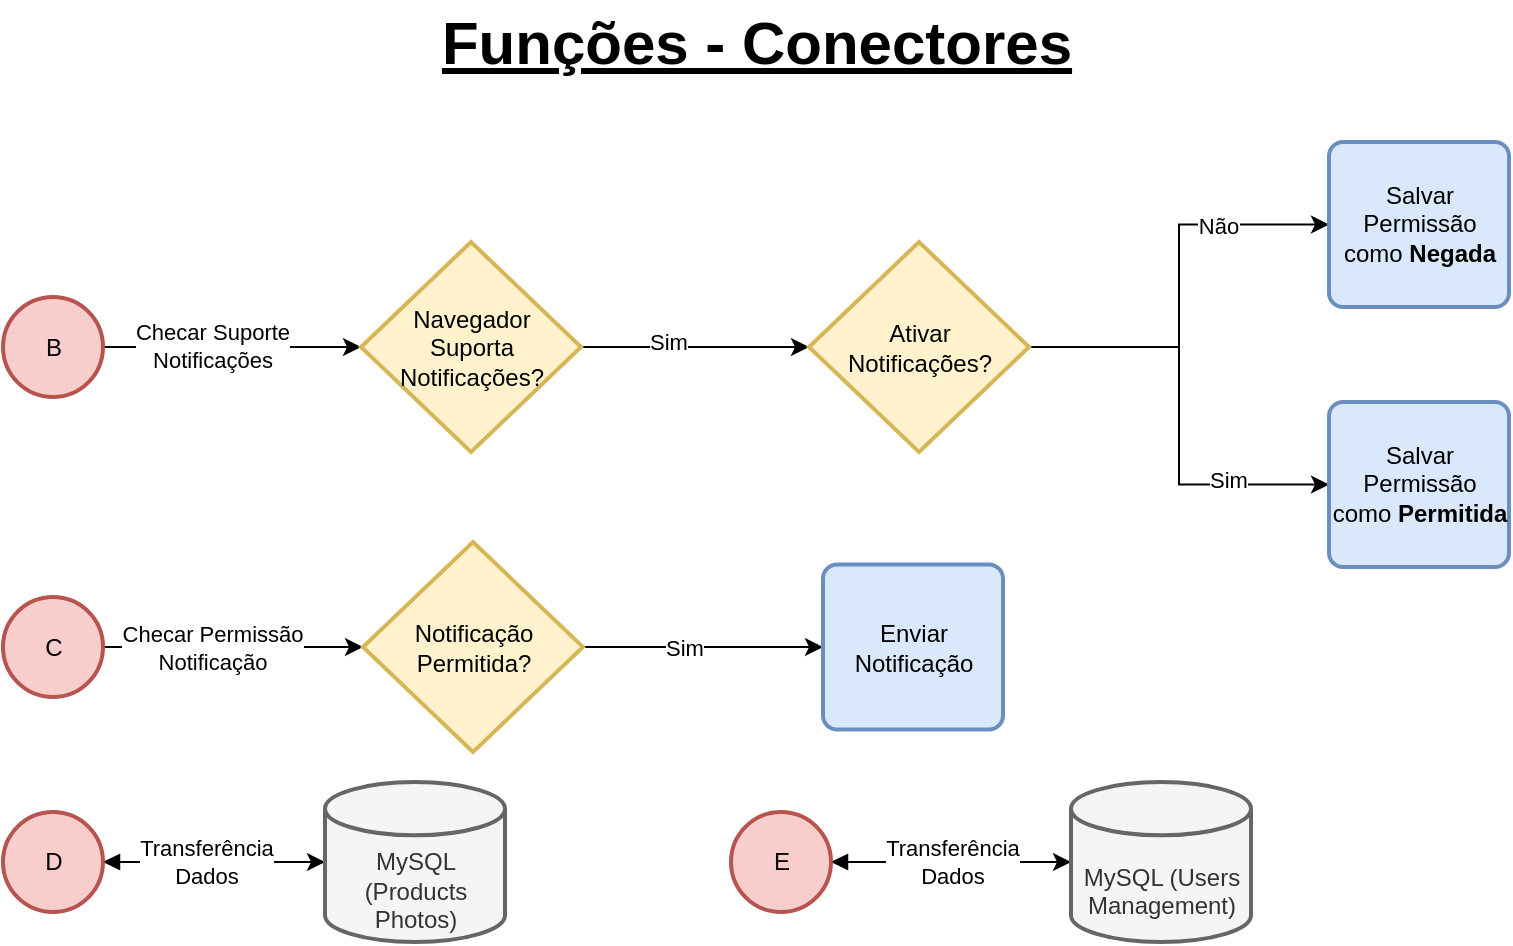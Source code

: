 <mxfile version="14.4.9" type="github" pages="17">
  <diagram id="tal-h-jrdfx2veLlzVZ1" name="Flow Functions">
    <mxGraphModel dx="982" dy="606" grid="1" gridSize="10" guides="1" tooltips="1" connect="1" arrows="1" fold="1" page="1" pageScale="1" pageWidth="827" pageHeight="1169" math="0" shadow="0">
      <root>
        <mxCell id="jtgbaJmSJ_ehyxfb3TlL-0" />
        <mxCell id="jtgbaJmSJ_ehyxfb3TlL-1" parent="jtgbaJmSJ_ehyxfb3TlL-0" />
        <mxCell id="mH1qTDOkve_zss4yPTDx-56" value="Funções - Conectores" style="text;html=1;resizable=0;autosize=1;align=center;verticalAlign=middle;points=[];rounded=0;fontStyle=5;dashed=1;shadow=0;sketch=0;glass=0;fontSize=30;direction=west;rotation=0;" parent="jtgbaJmSJ_ehyxfb3TlL-1" vertex="1">
          <mxGeometry x="250" y="20" width="330" height="40" as="geometry" />
        </mxCell>
        <mxCell id="mH1qTDOkve_zss4yPTDx-57" style="edgeStyle=orthogonalEdgeStyle;rounded=0;orthogonalLoop=1;jettySize=auto;html=1;entryX=0;entryY=0.5;entryDx=0;entryDy=0;entryPerimeter=0;" parent="jtgbaJmSJ_ehyxfb3TlL-1" source="mH1qTDOkve_zss4yPTDx-59" target="mH1qTDOkve_zss4yPTDx-62" edge="1">
          <mxGeometry relative="1" as="geometry" />
        </mxCell>
        <mxCell id="mH1qTDOkve_zss4yPTDx-58" value="Checar Suporte&lt;br&gt;Notificações" style="edgeLabel;html=1;align=center;verticalAlign=middle;resizable=0;points=[];" parent="mH1qTDOkve_zss4yPTDx-57" vertex="1" connectable="0">
          <mxGeometry x="-0.154" y="2" relative="1" as="geometry">
            <mxPoint y="1" as="offset" />
          </mxGeometry>
        </mxCell>
        <mxCell id="mH1qTDOkve_zss4yPTDx-59" value="B" style="strokeWidth=2;html=1;shape=mxgraph.flowchart.start_2;whiteSpace=wrap;fillColor=#f8cecc;strokeColor=#b85450;" parent="jtgbaJmSJ_ehyxfb3TlL-1" vertex="1">
          <mxGeometry x="38.5" y="167.5" width="50" height="50" as="geometry" />
        </mxCell>
        <mxCell id="mH1qTDOkve_zss4yPTDx-60" style="edgeStyle=orthogonalEdgeStyle;rounded=0;orthogonalLoop=1;jettySize=auto;html=1;entryX=0;entryY=0.5;entryDx=0;entryDy=0;entryPerimeter=0;" parent="jtgbaJmSJ_ehyxfb3TlL-1" source="mH1qTDOkve_zss4yPTDx-62" target="mH1qTDOkve_zss4yPTDx-67" edge="1">
          <mxGeometry relative="1" as="geometry" />
        </mxCell>
        <mxCell id="mH1qTDOkve_zss4yPTDx-61" value="Sim" style="edgeLabel;html=1;align=center;verticalAlign=middle;resizable=0;points=[];" parent="mH1qTDOkve_zss4yPTDx-60" vertex="1" connectable="0">
          <mxGeometry x="-0.25" y="3" relative="1" as="geometry">
            <mxPoint as="offset" />
          </mxGeometry>
        </mxCell>
        <mxCell id="mH1qTDOkve_zss4yPTDx-62" value="Navegador&lt;br&gt;Suporta&lt;br&gt;Notificações?" style="strokeWidth=2;html=1;shape=mxgraph.flowchart.decision;whiteSpace=wrap;fillColor=#fff2cc;strokeColor=#d6b656;" parent="jtgbaJmSJ_ehyxfb3TlL-1" vertex="1">
          <mxGeometry x="217.5" y="140" width="110" height="105" as="geometry" />
        </mxCell>
        <mxCell id="mH1qTDOkve_zss4yPTDx-63" style="edgeStyle=orthogonalEdgeStyle;rounded=0;orthogonalLoop=1;jettySize=auto;html=1;entryX=0;entryY=0.5;entryDx=0;entryDy=0;" parent="jtgbaJmSJ_ehyxfb3TlL-1" source="mH1qTDOkve_zss4yPTDx-67" target="mH1qTDOkve_zss4yPTDx-68" edge="1">
          <mxGeometry relative="1" as="geometry" />
        </mxCell>
        <mxCell id="mH1qTDOkve_zss4yPTDx-64" value="Não" style="edgeLabel;html=1;align=center;verticalAlign=middle;resizable=0;points=[];" parent="mH1qTDOkve_zss4yPTDx-63" vertex="1" connectable="0">
          <mxGeometry x="0.472" relative="1" as="geometry">
            <mxPoint as="offset" />
          </mxGeometry>
        </mxCell>
        <mxCell id="mH1qTDOkve_zss4yPTDx-65" style="edgeStyle=orthogonalEdgeStyle;rounded=0;orthogonalLoop=1;jettySize=auto;html=1;entryX=0;entryY=0.5;entryDx=0;entryDy=0;" parent="jtgbaJmSJ_ehyxfb3TlL-1" source="mH1qTDOkve_zss4yPTDx-67" target="mH1qTDOkve_zss4yPTDx-69" edge="1">
          <mxGeometry relative="1" as="geometry" />
        </mxCell>
        <mxCell id="mH1qTDOkve_zss4yPTDx-66" value="Sim" style="edgeLabel;html=1;align=center;verticalAlign=middle;resizable=0;points=[];" parent="mH1qTDOkve_zss4yPTDx-65" vertex="1" connectable="0">
          <mxGeometry x="0.536" y="3" relative="1" as="geometry">
            <mxPoint as="offset" />
          </mxGeometry>
        </mxCell>
        <mxCell id="mH1qTDOkve_zss4yPTDx-67" value="Ativar&lt;br&gt;Notificações?" style="strokeWidth=2;html=1;shape=mxgraph.flowchart.decision;whiteSpace=wrap;fillColor=#fff2cc;strokeColor=#d6b656;" parent="jtgbaJmSJ_ehyxfb3TlL-1" vertex="1">
          <mxGeometry x="441.5" y="140" width="110" height="105" as="geometry" />
        </mxCell>
        <mxCell id="mH1qTDOkve_zss4yPTDx-68" value="Salvar Permissão como &lt;b&gt;Negada&lt;/b&gt;" style="rounded=1;whiteSpace=wrap;html=1;absoluteArcSize=1;arcSize=14;strokeWidth=2;fillColor=#dae8fc;strokeColor=#6c8ebf;" parent="jtgbaJmSJ_ehyxfb3TlL-1" vertex="1">
          <mxGeometry x="701.5" y="90" width="90" height="82.5" as="geometry" />
        </mxCell>
        <mxCell id="mH1qTDOkve_zss4yPTDx-69" value="Salvar Permissão como &lt;b&gt;Permitida&lt;/b&gt;" style="rounded=1;whiteSpace=wrap;html=1;absoluteArcSize=1;arcSize=14;strokeWidth=2;fillColor=#dae8fc;strokeColor=#6c8ebf;" parent="jtgbaJmSJ_ehyxfb3TlL-1" vertex="1">
          <mxGeometry x="701.5" y="220" width="90" height="82.5" as="geometry" />
        </mxCell>
        <mxCell id="mH1qTDOkve_zss4yPTDx-70" style="edgeStyle=orthogonalEdgeStyle;rounded=0;orthogonalLoop=1;jettySize=auto;html=1;startArrow=none;startFill=0;fontSize=11;entryX=0;entryY=0.5;entryDx=0;entryDy=0;entryPerimeter=0;" parent="jtgbaJmSJ_ehyxfb3TlL-1" source="mH1qTDOkve_zss4yPTDx-72" target="mH1qTDOkve_zss4yPTDx-75" edge="1">
          <mxGeometry relative="1" as="geometry">
            <mxPoint x="198.5" y="342.5" as="targetPoint" />
          </mxGeometry>
        </mxCell>
        <mxCell id="mH1qTDOkve_zss4yPTDx-71" value="Checar Permissão&lt;br&gt;Notificação" style="edgeLabel;html=1;align=center;verticalAlign=middle;resizable=0;points=[];fontSize=11;" parent="mH1qTDOkve_zss4yPTDx-70" vertex="1" connectable="0">
          <mxGeometry x="-0.19" y="-2" relative="1" as="geometry">
            <mxPoint x="2" y="-2" as="offset" />
          </mxGeometry>
        </mxCell>
        <mxCell id="mH1qTDOkve_zss4yPTDx-72" value="C" style="strokeWidth=2;html=1;shape=mxgraph.flowchart.start_2;whiteSpace=wrap;fillColor=#f8cecc;strokeColor=#b85450;" parent="jtgbaJmSJ_ehyxfb3TlL-1" vertex="1">
          <mxGeometry x="38.5" y="317.5" width="50" height="50" as="geometry" />
        </mxCell>
        <mxCell id="mH1qTDOkve_zss4yPTDx-73" style="edgeStyle=orthogonalEdgeStyle;rounded=0;orthogonalLoop=1;jettySize=auto;html=1;entryX=0;entryY=0.5;entryDx=0;entryDy=0;startArrow=none;startFill=0;fontSize=11;" parent="jtgbaJmSJ_ehyxfb3TlL-1" source="mH1qTDOkve_zss4yPTDx-75" target="mH1qTDOkve_zss4yPTDx-76" edge="1">
          <mxGeometry relative="1" as="geometry" />
        </mxCell>
        <mxCell id="mH1qTDOkve_zss4yPTDx-74" value="Sim" style="edgeLabel;html=1;align=center;verticalAlign=middle;resizable=0;points=[];fontSize=11;" parent="mH1qTDOkve_zss4yPTDx-73" vertex="1" connectable="0">
          <mxGeometry x="-0.337" y="-3" relative="1" as="geometry">
            <mxPoint x="10" y="-3" as="offset" />
          </mxGeometry>
        </mxCell>
        <mxCell id="mH1qTDOkve_zss4yPTDx-75" value="Notificação Permitida?" style="strokeWidth=2;html=1;shape=mxgraph.flowchart.decision;whiteSpace=wrap;fillColor=#fff2cc;strokeColor=#d6b656;" parent="jtgbaJmSJ_ehyxfb3TlL-1" vertex="1">
          <mxGeometry x="218.5" y="290" width="110" height="105" as="geometry" />
        </mxCell>
        <mxCell id="mH1qTDOkve_zss4yPTDx-76" value="Enviar Notificação" style="rounded=1;whiteSpace=wrap;html=1;absoluteArcSize=1;arcSize=14;strokeWidth=2;fillColor=#dae8fc;strokeColor=#6c8ebf;" parent="jtgbaJmSJ_ehyxfb3TlL-1" vertex="1">
          <mxGeometry x="448.5" y="301.25" width="90" height="82.5" as="geometry" />
        </mxCell>
        <mxCell id="mH1qTDOkve_zss4yPTDx-80" style="edgeStyle=orthogonalEdgeStyle;rounded=0;orthogonalLoop=1;jettySize=auto;html=1;entryX=0;entryY=0.5;entryDx=0;entryDy=0;entryPerimeter=0;startArrow=block;startFill=1;" parent="jtgbaJmSJ_ehyxfb3TlL-1" source="mH1qTDOkve_zss4yPTDx-82" target="mH1qTDOkve_zss4yPTDx-86" edge="1">
          <mxGeometry relative="1" as="geometry" />
        </mxCell>
        <mxCell id="mH1qTDOkve_zss4yPTDx-81" value="Transferência&lt;br&gt;Dados" style="edgeLabel;html=1;align=center;verticalAlign=middle;resizable=0;points=[];" parent="mH1qTDOkve_zss4yPTDx-80" vertex="1" connectable="0">
          <mxGeometry x="-0.214" y="-3" relative="1" as="geometry">
            <mxPoint x="13" y="-3" as="offset" />
          </mxGeometry>
        </mxCell>
        <mxCell id="mH1qTDOkve_zss4yPTDx-82" value="E" style="strokeWidth=2;html=1;shape=mxgraph.flowchart.start_2;whiteSpace=wrap;fillColor=#f8cecc;strokeColor=#b85450;" parent="jtgbaJmSJ_ehyxfb3TlL-1" vertex="1">
          <mxGeometry x="402.5" y="425" width="50" height="50" as="geometry" />
        </mxCell>
        <mxCell id="mH1qTDOkve_zss4yPTDx-83" style="edgeStyle=orthogonalEdgeStyle;rounded=0;orthogonalLoop=1;jettySize=auto;html=1;startArrow=block;startFill=1;" parent="jtgbaJmSJ_ehyxfb3TlL-1" source="mH1qTDOkve_zss4yPTDx-85" target="mH1qTDOkve_zss4yPTDx-88" edge="1">
          <mxGeometry relative="1" as="geometry" />
        </mxCell>
        <mxCell id="mH1qTDOkve_zss4yPTDx-84" value="Transferência&lt;br&gt;Dados" style="edgeLabel;html=1;align=center;verticalAlign=middle;resizable=0;points=[];" parent="mH1qTDOkve_zss4yPTDx-83" vertex="1" connectable="0">
          <mxGeometry x="-0.24" y="4" relative="1" as="geometry">
            <mxPoint x="9" y="4" as="offset" />
          </mxGeometry>
        </mxCell>
        <mxCell id="mH1qTDOkve_zss4yPTDx-85" value="D" style="strokeWidth=2;html=1;shape=mxgraph.flowchart.start_2;whiteSpace=wrap;fillColor=#f8cecc;strokeColor=#b85450;" parent="jtgbaJmSJ_ehyxfb3TlL-1" vertex="1">
          <mxGeometry x="38.5" y="425" width="50" height="50" as="geometry" />
        </mxCell>
        <mxCell id="mH1qTDOkve_zss4yPTDx-86" value="&lt;br&gt;&lt;br&gt;MySQL (Users Management)" style="strokeWidth=2;html=1;shape=mxgraph.flowchart.database;whiteSpace=wrap;fillColor=#f5f5f5;strokeColor=#666666;fontColor=#333333;" parent="jtgbaJmSJ_ehyxfb3TlL-1" vertex="1">
          <mxGeometry x="572.5" y="410" width="90" height="80" as="geometry" />
        </mxCell>
        <mxCell id="mH1qTDOkve_zss4yPTDx-88" value="&lt;br&gt;&lt;br&gt;MySQL (Products Photos)" style="strokeWidth=2;html=1;shape=mxgraph.flowchart.database;whiteSpace=wrap;fillColor=#f5f5f5;strokeColor=#666666;fontColor=#333333;" parent="jtgbaJmSJ_ehyxfb3TlL-1" vertex="1">
          <mxGeometry x="199.5" y="410" width="90" height="80" as="geometry" />
        </mxCell>
      </root>
    </mxGraphModel>
  </diagram>
  <diagram id="9KP4zGZVPOgl1R6rn4H_" name="Flow - Login">
    <mxGraphModel dx="982" dy="606" grid="1" gridSize="10" guides="1" tooltips="1" connect="1" arrows="1" fold="1" page="1" pageScale="1" pageWidth="827" pageHeight="1169" math="0" shadow="0">
      <root>
        <mxCell id="7cgMG7bWDwLEBmEkMe4G-0" />
        <mxCell id="7cgMG7bWDwLEBmEkMe4G-1" parent="7cgMG7bWDwLEBmEkMe4G-0" />
        <mxCell id="7cgMG7bWDwLEBmEkMe4G-2" value="Página - Login" style="text;html=1;resizable=0;autosize=1;align=center;verticalAlign=middle;points=[];rounded=0;fontStyle=5;dashed=1;shadow=0;sketch=0;glass=0;fontSize=30;direction=west;rotation=0;" parent="7cgMG7bWDwLEBmEkMe4G-1" vertex="1">
          <mxGeometry x="305" y="20" width="220" height="40" as="geometry" />
        </mxCell>
        <mxCell id="7cgMG7bWDwLEBmEkMe4G-7" style="edgeStyle=orthogonalEdgeStyle;rounded=0;orthogonalLoop=1;jettySize=auto;html=1;entryX=1;entryY=0.5;entryDx=0;entryDy=0;entryPerimeter=0;startArrow=classic;startFill=1;" parent="7cgMG7bWDwLEBmEkMe4G-1" source="7cgMG7bWDwLEBmEkMe4G-16" target="7cgMG7bWDwLEBmEkMe4G-19" edge="1">
          <mxGeometry relative="1" as="geometry" />
        </mxCell>
        <mxCell id="7cgMG7bWDwLEBmEkMe4G-8" value="Esqueceu Senha" style="edgeLabel;html=1;align=center;verticalAlign=middle;resizable=0;points=[];" parent="7cgMG7bWDwLEBmEkMe4G-7" vertex="1" connectable="0">
          <mxGeometry x="0.753" y="-3" relative="1" as="geometry">
            <mxPoint x="19.5" y="3" as="offset" />
          </mxGeometry>
        </mxCell>
        <mxCell id="7cgMG7bWDwLEBmEkMe4G-9" style="edgeStyle=orthogonalEdgeStyle;rounded=0;orthogonalLoop=1;jettySize=auto;html=1;startArrow=classic;startFill=1;" parent="7cgMG7bWDwLEBmEkMe4G-1" source="7cgMG7bWDwLEBmEkMe4G-16" target="7cgMG7bWDwLEBmEkMe4G-20" edge="1">
          <mxGeometry relative="1" as="geometry" />
        </mxCell>
        <mxCell id="7cgMG7bWDwLEBmEkMe4G-10" value="Cadastro" style="edgeLabel;html=1;align=center;verticalAlign=middle;resizable=0;points=[];" parent="7cgMG7bWDwLEBmEkMe4G-9" vertex="1" connectable="0">
          <mxGeometry x="0.594" y="-3" relative="1" as="geometry">
            <mxPoint as="offset" />
          </mxGeometry>
        </mxCell>
        <mxCell id="7cgMG7bWDwLEBmEkMe4G-11" style="edgeStyle=orthogonalEdgeStyle;rounded=0;orthogonalLoop=1;jettySize=auto;html=1;entryX=1;entryY=0.5;entryDx=0;entryDy=0;entryPerimeter=0;exitX=0;exitY=1;exitDx=0;exitDy=0;startArrow=classic;startFill=1;endArrow=none;endFill=0;" parent="7cgMG7bWDwLEBmEkMe4G-1" source="7cgMG7bWDwLEBmEkMe4G-16" target="7cgMG7bWDwLEBmEkMe4G-21" edge="1">
          <mxGeometry relative="1" as="geometry">
            <Array as="points">
              <mxPoint x="380" y="360" />
              <mxPoint x="380" y="415" />
            </Array>
          </mxGeometry>
        </mxCell>
        <mxCell id="7cgMG7bWDwLEBmEkMe4G-12" value="Redirecionamentos" style="edgeLabel;html=1;align=center;verticalAlign=middle;resizable=0;points=[];" parent="7cgMG7bWDwLEBmEkMe4G-11" vertex="1" connectable="0">
          <mxGeometry x="-0.56" y="1" relative="1" as="geometry">
            <mxPoint x="-54.5" y="-86" as="offset" />
          </mxGeometry>
        </mxCell>
        <mxCell id="7cgMG7bWDwLEBmEkMe4G-13" value="Alteração Senha" style="edgeLabel;html=1;align=center;verticalAlign=middle;resizable=0;points=[];" parent="7cgMG7bWDwLEBmEkMe4G-11" vertex="1" connectable="0">
          <mxGeometry x="0.795" y="4" relative="1" as="geometry">
            <mxPoint x="89.5" y="-9" as="offset" />
          </mxGeometry>
        </mxCell>
        <mxCell id="7cgMG7bWDwLEBmEkMe4G-14" style="edgeStyle=orthogonalEdgeStyle;rounded=0;orthogonalLoop=1;jettySize=auto;html=1;entryX=0;entryY=0.5;entryDx=0;entryDy=0;startArrow=none;startFill=0;endArrow=classic;endFill=1;" parent="7cgMG7bWDwLEBmEkMe4G-1" source="7cgMG7bWDwLEBmEkMe4G-16" target="7cgMG7bWDwLEBmEkMe4G-24" edge="1">
          <mxGeometry relative="1" as="geometry" />
        </mxCell>
        <mxCell id="7cgMG7bWDwLEBmEkMe4G-15" value="Preencher: Email, Senha" style="edgeLabel;html=1;align=center;verticalAlign=middle;resizable=0;points=[];" parent="7cgMG7bWDwLEBmEkMe4G-14" vertex="1" connectable="0">
          <mxGeometry x="-0.274" relative="1" as="geometry">
            <mxPoint x="14.5" as="offset" />
          </mxGeometry>
        </mxCell>
        <mxCell id="5McDdXa1E_bSieTZtRDX-0" style="edgeStyle=orthogonalEdgeStyle;rounded=0;orthogonalLoop=1;jettySize=auto;html=1;" parent="7cgMG7bWDwLEBmEkMe4G-1" source="7cgMG7bWDwLEBmEkMe4G-16" target="7cgMG7bWDwLEBmEkMe4G-18" edge="1">
          <mxGeometry relative="1" as="geometry" />
        </mxCell>
        <mxCell id="5McDdXa1E_bSieTZtRDX-1" value="Notificação" style="edgeLabel;html=1;align=center;verticalAlign=middle;resizable=0;points=[];" parent="5McDdXa1E_bSieTZtRDX-0" vertex="1" connectable="0">
          <mxGeometry x="0.294" y="-1" relative="1" as="geometry">
            <mxPoint as="offset" />
          </mxGeometry>
        </mxCell>
        <mxCell id="7cgMG7bWDwLEBmEkMe4G-16" value="Login" style="rounded=1;whiteSpace=wrap;html=1;absoluteArcSize=1;arcSize=14;strokeWidth=2;fillColor=#d5e8d4;strokeColor=#82b366;" parent="7cgMG7bWDwLEBmEkMe4G-1" vertex="1">
          <mxGeometry x="375.5" y="300" width="70" height="60" as="geometry" />
        </mxCell>
        <mxCell id="7cgMG7bWDwLEBmEkMe4G-18" value="B" style="strokeWidth=2;html=1;shape=mxgraph.flowchart.start_2;whiteSpace=wrap;fillColor=#f8cecc;strokeColor=#b85450;" parent="7cgMG7bWDwLEBmEkMe4G-1" vertex="1">
          <mxGeometry x="385.5" y="150" width="50" height="50" as="geometry" />
        </mxCell>
        <mxCell id="7cgMG7bWDwLEBmEkMe4G-19" value="A0" style="strokeWidth=2;html=1;shape=mxgraph.flowchart.start_2;whiteSpace=wrap;fillColor=#f8cecc;strokeColor=#b85450;" parent="7cgMG7bWDwLEBmEkMe4G-1" vertex="1">
          <mxGeometry x="80" y="220" width="50" height="50" as="geometry" />
        </mxCell>
        <mxCell id="7cgMG7bWDwLEBmEkMe4G-20" value="A1" style="strokeWidth=2;html=1;shape=mxgraph.flowchart.start_2;whiteSpace=wrap;fillColor=#f8cecc;strokeColor=#b85450;" parent="7cgMG7bWDwLEBmEkMe4G-1" vertex="1">
          <mxGeometry x="80" y="305" width="50" height="50" as="geometry" />
        </mxCell>
        <mxCell id="7cgMG7bWDwLEBmEkMe4G-21" value="A3" style="strokeWidth=2;html=1;shape=mxgraph.flowchart.start_2;whiteSpace=wrap;fillColor=#f8cecc;strokeColor=#b85450;" parent="7cgMG7bWDwLEBmEkMe4G-1" vertex="1">
          <mxGeometry x="80" y="390" width="50" height="50" as="geometry" />
        </mxCell>
        <mxCell id="7cgMG7bWDwLEBmEkMe4G-22" style="edgeStyle=orthogonalEdgeStyle;rounded=0;orthogonalLoop=1;jettySize=auto;html=1;startArrow=none;startFill=0;endArrow=classic;endFill=1;" parent="7cgMG7bWDwLEBmEkMe4G-1" source="7cgMG7bWDwLEBmEkMe4G-24" target="7cgMG7bWDwLEBmEkMe4G-32" edge="1">
          <mxGeometry relative="1" as="geometry" />
        </mxCell>
        <mxCell id="7cgMG7bWDwLEBmEkMe4G-23" value="Requisição Ajax" style="edgeLabel;html=1;align=center;verticalAlign=middle;resizable=0;points=[];" parent="7cgMG7bWDwLEBmEkMe4G-22" vertex="1" connectable="0">
          <mxGeometry x="0.241" y="-3" relative="1" as="geometry">
            <mxPoint x="3" y="16.5" as="offset" />
          </mxGeometry>
        </mxCell>
        <mxCell id="7cgMG7bWDwLEBmEkMe4G-24" value="Formulário" style="shape=parallelogram;html=1;strokeWidth=2;perimeter=parallelogramPerimeter;whiteSpace=wrap;rounded=1;arcSize=12;size=0.23;shadow=0;glass=0;sketch=0;fillColor=#e1d5e7;fontSize=11;strokeColor=#9673a6;" parent="7cgMG7bWDwLEBmEkMe4G-1" vertex="1">
          <mxGeometry x="600" y="300" width="100" height="60" as="geometry" />
        </mxCell>
        <mxCell id="7cgMG7bWDwLEBmEkMe4G-25" style="edgeStyle=orthogonalEdgeStyle;rounded=0;orthogonalLoop=1;jettySize=auto;html=1;entryX=0.5;entryY=1;entryDx=0;entryDy=0;startArrow=none;startFill=0;endArrow=classic;endFill=1;" parent="7cgMG7bWDwLEBmEkMe4G-1" source="7cgMG7bWDwLEBmEkMe4G-29" target="7cgMG7bWDwLEBmEkMe4G-16" edge="1">
          <mxGeometry relative="1" as="geometry" />
        </mxCell>
        <mxCell id="7cgMG7bWDwLEBmEkMe4G-26" value="Não" style="edgeLabel;html=1;align=center;verticalAlign=middle;resizable=0;points=[];" parent="7cgMG7bWDwLEBmEkMe4G-25" vertex="1" connectable="0">
          <mxGeometry x="0.33" y="4" relative="1" as="geometry">
            <mxPoint x="4" y="4.5" as="offset" />
          </mxGeometry>
        </mxCell>
        <mxCell id="7cgMG7bWDwLEBmEkMe4G-27" style="edgeStyle=orthogonalEdgeStyle;rounded=0;orthogonalLoop=1;jettySize=auto;html=1;entryX=1;entryY=0.5;entryDx=0;entryDy=0;entryPerimeter=0;startArrow=none;startFill=0;endArrow=classic;endFill=1;" parent="7cgMG7bWDwLEBmEkMe4G-1" source="7cgMG7bWDwLEBmEkMe4G-29" target="7cgMG7bWDwLEBmEkMe4G-36" edge="1">
          <mxGeometry relative="1" as="geometry" />
        </mxCell>
        <mxCell id="7cgMG7bWDwLEBmEkMe4G-28" value="Sim&lt;br&gt;(Redirecionamento&lt;br&gt;Painel)" style="edgeLabel;html=1;align=center;verticalAlign=middle;resizable=0;points=[];" parent="7cgMG7bWDwLEBmEkMe4G-27" vertex="1" connectable="0">
          <mxGeometry x="0.088" y="-1" relative="1" as="geometry">
            <mxPoint as="offset" />
          </mxGeometry>
        </mxCell>
        <mxCell id="7cgMG7bWDwLEBmEkMe4G-29" value="Campos Válidos?" style="strokeWidth=2;html=1;shape=mxgraph.flowchart.decision;whiteSpace=wrap;fillColor=#fff2cc;strokeColor=#d6b656;" parent="7cgMG7bWDwLEBmEkMe4G-1" vertex="1">
          <mxGeometry x="525" y="430" width="90" height="80" as="geometry" />
        </mxCell>
        <mxCell id="7cgMG7bWDwLEBmEkMe4G-30" style="edgeStyle=orthogonalEdgeStyle;rounded=0;orthogonalLoop=1;jettySize=auto;html=1;startArrow=none;startFill=0;endArrow=classic;endFill=1;" parent="7cgMG7bWDwLEBmEkMe4G-1" source="7cgMG7bWDwLEBmEkMe4G-32" target="7cgMG7bWDwLEBmEkMe4G-35" edge="1">
          <mxGeometry relative="1" as="geometry">
            <Array as="points">
              <mxPoint x="755" y="530" />
              <mxPoint x="755" y="530" />
            </Array>
          </mxGeometry>
        </mxCell>
        <mxCell id="7cgMG7bWDwLEBmEkMe4G-31" value="Select MySQL" style="edgeLabel;html=1;align=center;verticalAlign=middle;resizable=0;points=[];" parent="7cgMG7bWDwLEBmEkMe4G-30" vertex="1" connectable="0">
          <mxGeometry x="-0.271" y="3" relative="1" as="geometry">
            <mxPoint x="-3" y="9" as="offset" />
          </mxGeometry>
        </mxCell>
        <mxCell id="7cgMG7bWDwLEBmEkMe4G-32" value="Validação Campos" style="rounded=1;whiteSpace=wrap;html=1;absoluteArcSize=1;arcSize=14;strokeWidth=2;fillColor=#dae8fc;strokeColor=#6c8ebf;" parent="7cgMG7bWDwLEBmEkMe4G-1" vertex="1">
          <mxGeometry x="720" y="440" width="70" height="60" as="geometry" />
        </mxCell>
        <mxCell id="7cgMG7bWDwLEBmEkMe4G-33" style="edgeStyle=orthogonalEdgeStyle;rounded=0;orthogonalLoop=1;jettySize=auto;html=1;startArrow=none;startFill=0;endArrow=classic;endFill=1;" parent="7cgMG7bWDwLEBmEkMe4G-1" source="7cgMG7bWDwLEBmEkMe4G-35" target="7cgMG7bWDwLEBmEkMe4G-29" edge="1">
          <mxGeometry relative="1" as="geometry" />
        </mxCell>
        <mxCell id="7cgMG7bWDwLEBmEkMe4G-34" value="Validação" style="edgeLabel;html=1;align=center;verticalAlign=middle;resizable=0;points=[];" parent="7cgMG7bWDwLEBmEkMe4G-33" vertex="1" connectable="0">
          <mxGeometry x="-0.129" y="1" relative="1" as="geometry">
            <mxPoint x="23" y="-1" as="offset" />
          </mxGeometry>
        </mxCell>
        <mxCell id="7cgMG7bWDwLEBmEkMe4G-35" value="E" style="strokeWidth=2;html=1;shape=mxgraph.flowchart.start_2;whiteSpace=wrap;fillColor=#f8cecc;strokeColor=#b85450;" parent="7cgMG7bWDwLEBmEkMe4G-1" vertex="1">
          <mxGeometry x="730" y="585" width="50" height="50" as="geometry" />
        </mxCell>
        <mxCell id="7cgMG7bWDwLEBmEkMe4G-36" value="A4" style="strokeWidth=2;html=1;shape=mxgraph.flowchart.start_2;whiteSpace=wrap;fillColor=#f8cecc;strokeColor=#b85450;" parent="7cgMG7bWDwLEBmEkMe4G-1" vertex="1">
          <mxGeometry x="340" y="580" width="50" height="50" as="geometry" />
        </mxCell>
        <mxCell id="7cgMG7bWDwLEBmEkMe4G-37" style="edgeStyle=orthogonalEdgeStyle;rounded=0;orthogonalLoop=1;jettySize=auto;html=1;startArrow=none;startFill=0;endArrow=classic;endFill=1;" parent="7cgMG7bWDwLEBmEkMe4G-1" source="7cgMG7bWDwLEBmEkMe4G-39" edge="1">
          <mxGeometry relative="1" as="geometry">
            <mxPoint x="380" y="360" as="targetPoint" />
            <Array as="points">
              <mxPoint x="380" y="505" />
            </Array>
          </mxGeometry>
        </mxCell>
        <mxCell id="7cgMG7bWDwLEBmEkMe4G-38" value="Painel" style="edgeLabel;html=1;align=center;verticalAlign=middle;resizable=0;points=[];" parent="7cgMG7bWDwLEBmEkMe4G-37" vertex="1" connectable="0">
          <mxGeometry x="-0.616" y="-4" relative="1" as="geometry">
            <mxPoint x="24" y="-4" as="offset" />
          </mxGeometry>
        </mxCell>
        <mxCell id="7cgMG7bWDwLEBmEkMe4G-39" value="A4" style="strokeWidth=2;html=1;shape=mxgraph.flowchart.start_2;whiteSpace=wrap;fillColor=#f8cecc;strokeColor=#b85450;" parent="7cgMG7bWDwLEBmEkMe4G-1" vertex="1">
          <mxGeometry x="80" y="480" width="50" height="50" as="geometry" />
        </mxCell>
      </root>
    </mxGraphModel>
  </diagram>
  <diagram id="5XDTFX2tn77X71YzYH9q" name="Flow - Esqueceu Senha">
    <mxGraphModel dx="982" dy="606" grid="1" gridSize="10" guides="1" tooltips="1" connect="1" arrows="1" fold="1" page="1" pageScale="1" pageWidth="827" pageHeight="1169" math="0" shadow="0">
      <root>
        <mxCell id="aZKgM_bTPTZZlVKUjewy-0" />
        <mxCell id="aZKgM_bTPTZZlVKUjewy-1" parent="aZKgM_bTPTZZlVKUjewy-0" />
        <mxCell id="HL3SSk5iy6LnxmmR_4W2-1" value="Página - Esqueceu Senha" style="text;html=1;resizable=0;autosize=1;align=center;verticalAlign=middle;points=[];rounded=0;fontStyle=5;dashed=1;shadow=0;sketch=0;glass=0;fontSize=30;direction=west;rotation=0;" parent="aZKgM_bTPTZZlVKUjewy-1" vertex="1">
          <mxGeometry x="225" y="20" width="380" height="40" as="geometry" />
        </mxCell>
        <mxCell id="HL3SSk5iy6LnxmmR_4W2-6" style="edgeStyle=orthogonalEdgeStyle;rounded=0;orthogonalLoop=1;jettySize=auto;html=1;entryX=0;entryY=0.5;entryDx=0;entryDy=0;startArrow=none;startFill=0;fontSize=11;" parent="aZKgM_bTPTZZlVKUjewy-1" source="HL3SSk5iy6LnxmmR_4W2-8" target="HL3SSk5iy6LnxmmR_4W2-11" edge="1">
          <mxGeometry relative="1" as="geometry" />
        </mxCell>
        <mxCell id="HL3SSk5iy6LnxmmR_4W2-7" value="Preencher &lt;br&gt;Email" style="edgeLabel;html=1;align=center;verticalAlign=middle;resizable=0;points=[];fontSize=11;" parent="HL3SSk5iy6LnxmmR_4W2-6" vertex="1" connectable="0">
          <mxGeometry x="-0.314" y="2" relative="1" as="geometry">
            <mxPoint x="19.33" y="2" as="offset" />
          </mxGeometry>
        </mxCell>
        <mxCell id="2GZOE9kpkbjTep1cPYGX-2" style="edgeStyle=orthogonalEdgeStyle;rounded=0;orthogonalLoop=1;jettySize=auto;html=1;" parent="aZKgM_bTPTZZlVKUjewy-1" source="HL3SSk5iy6LnxmmR_4W2-8" target="2GZOE9kpkbjTep1cPYGX-0" edge="1">
          <mxGeometry relative="1" as="geometry" />
        </mxCell>
        <mxCell id="2GZOE9kpkbjTep1cPYGX-3" value="Notificação" style="edgeLabel;html=1;align=center;verticalAlign=middle;resizable=0;points=[];" parent="2GZOE9kpkbjTep1cPYGX-2" vertex="1" connectable="0">
          <mxGeometry x="0.327" y="-1" relative="1" as="geometry">
            <mxPoint as="offset" />
          </mxGeometry>
        </mxCell>
        <mxCell id="HL3SSk5iy6LnxmmR_4W2-8" value="Esqueceu&lt;br&gt;Senha" style="rounded=1;whiteSpace=wrap;html=1;absoluteArcSize=1;arcSize=14;strokeWidth=2;fillColor=#d5e8d4;strokeColor=#82b366;" parent="aZKgM_bTPTZZlVKUjewy-1" vertex="1">
          <mxGeometry x="111.5" y="255" width="70" height="60" as="geometry" />
        </mxCell>
        <mxCell id="HL3SSk5iy6LnxmmR_4W2-9" style="edgeStyle=orthogonalEdgeStyle;rounded=0;orthogonalLoop=1;jettySize=auto;html=1;entryX=0;entryY=0.5;entryDx=0;entryDy=0;startArrow=none;startFill=0;fontSize=11;" parent="aZKgM_bTPTZZlVKUjewy-1" source="HL3SSk5iy6LnxmmR_4W2-11" target="HL3SSk5iy6LnxmmR_4W2-14" edge="1">
          <mxGeometry relative="1" as="geometry" />
        </mxCell>
        <mxCell id="HL3SSk5iy6LnxmmR_4W2-10" value="Encaminhamento&lt;br&gt;Ajax" style="edgeLabel;html=1;align=center;verticalAlign=middle;resizable=0;points=[];fontSize=11;" parent="HL3SSk5iy6LnxmmR_4W2-9" vertex="1" connectable="0">
          <mxGeometry x="-0.199" y="2" relative="1" as="geometry">
            <mxPoint x="14.83" y="2" as="offset" />
          </mxGeometry>
        </mxCell>
        <mxCell id="HL3SSk5iy6LnxmmR_4W2-11" value="Formulário" style="shape=parallelogram;html=1;strokeWidth=2;perimeter=parallelogramPerimeter;whiteSpace=wrap;rounded=1;arcSize=12;size=0.23;shadow=0;glass=0;sketch=0;fillColor=#e1d5e7;fontSize=11;strokeColor=#9673a6;" parent="aZKgM_bTPTZZlVKUjewy-1" vertex="1">
          <mxGeometry x="292.5" y="255" width="100" height="60" as="geometry" />
        </mxCell>
        <mxCell id="HL3SSk5iy6LnxmmR_4W2-12" style="edgeStyle=orthogonalEdgeStyle;rounded=0;orthogonalLoop=1;jettySize=auto;html=1;entryX=0;entryY=0.5;entryDx=0;entryDy=0;entryPerimeter=0;startArrow=none;startFill=0;fontSize=11;" parent="aZKgM_bTPTZZlVKUjewy-1" source="HL3SSk5iy6LnxmmR_4W2-14" target="HL3SSk5iy6LnxmmR_4W2-17" edge="1">
          <mxGeometry relative="1" as="geometry" />
        </mxCell>
        <mxCell id="HL3SSk5iy6LnxmmR_4W2-13" value="Consulta MySQL" style="edgeLabel;html=1;align=center;verticalAlign=middle;resizable=0;points=[];fontSize=11;" parent="HL3SSk5iy6LnxmmR_4W2-12" vertex="1" connectable="0">
          <mxGeometry x="-0.209" relative="1" as="geometry">
            <mxPoint x="6.67" as="offset" />
          </mxGeometry>
        </mxCell>
        <mxCell id="HL3SSk5iy6LnxmmR_4W2-14" value="Validar Email" style="rounded=1;whiteSpace=wrap;html=1;absoluteArcSize=1;arcSize=14;strokeWidth=2;fillColor=#dae8fc;strokeColor=#6c8ebf;" parent="aZKgM_bTPTZZlVKUjewy-1" vertex="1">
          <mxGeometry x="522.5" y="255" width="70" height="60" as="geometry" />
        </mxCell>
        <mxCell id="HL3SSk5iy6LnxmmR_4W2-15" style="edgeStyle=orthogonalEdgeStyle;rounded=0;orthogonalLoop=1;jettySize=auto;html=1;startArrow=none;startFill=0;fontSize=11;" parent="aZKgM_bTPTZZlVKUjewy-1" source="HL3SSk5iy6LnxmmR_4W2-17" target="HL3SSk5iy6LnxmmR_4W2-22" edge="1">
          <mxGeometry relative="1" as="geometry" />
        </mxCell>
        <mxCell id="HL3SSk5iy6LnxmmR_4W2-16" value="Validação Email" style="edgeLabel;html=1;align=center;verticalAlign=middle;resizable=0;points=[];fontSize=11;" parent="HL3SSk5iy6LnxmmR_4W2-15" vertex="1" connectable="0">
          <mxGeometry x="-0.2" y="-2" relative="1" as="geometry">
            <mxPoint as="offset" />
          </mxGeometry>
        </mxCell>
        <mxCell id="HL3SSk5iy6LnxmmR_4W2-17" value="E" style="strokeWidth=2;html=1;shape=mxgraph.flowchart.start_2;whiteSpace=wrap;fillColor=#f8cecc;strokeColor=#b85450;" parent="aZKgM_bTPTZZlVKUjewy-1" vertex="1">
          <mxGeometry x="702.5" y="260" width="50" height="50" as="geometry" />
        </mxCell>
        <mxCell id="HL3SSk5iy6LnxmmR_4W2-18" style="edgeStyle=orthogonalEdgeStyle;rounded=0;orthogonalLoop=1;jettySize=auto;html=1;entryX=0.5;entryY=1;entryDx=0;entryDy=0;startArrow=none;startFill=0;fontSize=11;" parent="aZKgM_bTPTZZlVKUjewy-1" source="HL3SSk5iy6LnxmmR_4W2-22" target="HL3SSk5iy6LnxmmR_4W2-8" edge="1">
          <mxGeometry relative="1" as="geometry" />
        </mxCell>
        <mxCell id="HL3SSk5iy6LnxmmR_4W2-19" value="Não" style="edgeLabel;html=1;align=center;verticalAlign=middle;resizable=0;points=[];fontSize=11;" parent="HL3SSk5iy6LnxmmR_4W2-18" vertex="1" connectable="0">
          <mxGeometry x="-0.106" y="-2" relative="1" as="geometry">
            <mxPoint as="offset" />
          </mxGeometry>
        </mxCell>
        <mxCell id="HL3SSk5iy6LnxmmR_4W2-20" style="edgeStyle=orthogonalEdgeStyle;rounded=0;orthogonalLoop=1;jettySize=auto;html=1;entryX=1;entryY=0.5;entryDx=0;entryDy=0;startArrow=none;startFill=0;fontSize=11;" parent="aZKgM_bTPTZZlVKUjewy-1" source="HL3SSk5iy6LnxmmR_4W2-22" target="HL3SSk5iy6LnxmmR_4W2-25" edge="1">
          <mxGeometry relative="1" as="geometry" />
        </mxCell>
        <mxCell id="HL3SSk5iy6LnxmmR_4W2-21" value="Sim" style="edgeLabel;html=1;align=center;verticalAlign=middle;resizable=0;points=[];fontSize=11;" parent="HL3SSk5iy6LnxmmR_4W2-20" vertex="1" connectable="0">
          <mxGeometry x="0.203" y="3" relative="1" as="geometry">
            <mxPoint as="offset" />
          </mxGeometry>
        </mxCell>
        <mxCell id="HL3SSk5iy6LnxmmR_4W2-22" value="Email Válido?" style="strokeWidth=2;html=1;shape=mxgraph.flowchart.decision;whiteSpace=wrap;fillColor=#fff2cc;strokeColor=#d6b656;" parent="aZKgM_bTPTZZlVKUjewy-1" vertex="1">
          <mxGeometry x="677.5" y="400" width="100" height="80" as="geometry" />
        </mxCell>
        <mxCell id="HL3SSk5iy6LnxmmR_4W2-23" style="edgeStyle=orthogonalEdgeStyle;rounded=0;orthogonalLoop=1;jettySize=auto;html=1;startArrow=none;startFill=0;fontSize=11;" parent="aZKgM_bTPTZZlVKUjewy-1" source="HL3SSk5iy6LnxmmR_4W2-25" target="HL3SSk5iy6LnxmmR_4W2-28" edge="1">
          <mxGeometry relative="1" as="geometry" />
        </mxCell>
        <mxCell id="HL3SSk5iy6LnxmmR_4W2-24" value="Notificação" style="edgeLabel;html=1;align=center;verticalAlign=middle;resizable=0;points=[];fontSize=11;" parent="HL3SSk5iy6LnxmmR_4W2-23" vertex="1" connectable="0">
          <mxGeometry x="0.23" y="-2" relative="1" as="geometry">
            <mxPoint x="15.17" y="2" as="offset" />
          </mxGeometry>
        </mxCell>
        <mxCell id="HL3SSk5iy6LnxmmR_4W2-25" value="Enviar Email" style="rounded=1;whiteSpace=wrap;html=1;absoluteArcSize=1;arcSize=14;strokeWidth=2;fillColor=#dae8fc;strokeColor=#6c8ebf;" parent="aZKgM_bTPTZZlVKUjewy-1" vertex="1">
          <mxGeometry x="462.5" y="510" width="70" height="60" as="geometry" />
        </mxCell>
        <mxCell id="HL3SSk5iy6LnxmmR_4W2-26" style="edgeStyle=orthogonalEdgeStyle;rounded=0;orthogonalLoop=1;jettySize=auto;html=1;startArrow=none;startFill=0;endArrow=classic;endFill=1;" parent="aZKgM_bTPTZZlVKUjewy-1" source="HL3SSk5iy6LnxmmR_4W2-28" target="HL3SSk5iy6LnxmmR_4W2-8" edge="1">
          <mxGeometry relative="1" as="geometry" />
        </mxCell>
        <mxCell id="HL3SSk5iy6LnxmmR_4W2-27" value="Focus na Página" style="edgeLabel;html=1;align=center;verticalAlign=middle;resizable=0;points=[];" parent="HL3SSk5iy6LnxmmR_4W2-26" vertex="1" connectable="0">
          <mxGeometry x="-0.403" y="-1" relative="1" as="geometry">
            <mxPoint x="29.5" y="1" as="offset" />
          </mxGeometry>
        </mxCell>
        <mxCell id="HL3SSk5iy6LnxmmR_4W2-28" value="C" style="strokeWidth=2;html=1;shape=mxgraph.flowchart.start_2;whiteSpace=wrap;fillColor=#f8cecc;strokeColor=#b85450;" parent="aZKgM_bTPTZZlVKUjewy-1" vertex="1">
          <mxGeometry x="312.5" y="515" width="50" height="50" as="geometry" />
        </mxCell>
        <mxCell id="HL3SSk5iy6LnxmmR_4W2-29" style="edgeStyle=orthogonalEdgeStyle;rounded=0;orthogonalLoop=1;jettySize=auto;html=1;entryX=0;entryY=0.5;entryDx=0;entryDy=0;startArrow=classic;startFill=1;fontSize=11;exitX=0.5;exitY=0;exitDx=0;exitDy=0;exitPerimeter=0;" parent="aZKgM_bTPTZZlVKUjewy-1" source="HL3SSk5iy6LnxmmR_4W2-31" target="HL3SSk5iy6LnxmmR_4W2-8" edge="1">
          <mxGeometry relative="1" as="geometry">
            <Array as="points">
              <mxPoint x="55" y="285" />
            </Array>
          </mxGeometry>
        </mxCell>
        <mxCell id="HL3SSk5iy6LnxmmR_4W2-30" value="Redirecionamento" style="edgeLabel;html=1;align=center;verticalAlign=middle;resizable=0;points=[];fontSize=11;" parent="HL3SSk5iy6LnxmmR_4W2-29" vertex="1" connectable="0">
          <mxGeometry x="0.012" relative="1" as="geometry">
            <mxPoint y="17.06" as="offset" />
          </mxGeometry>
        </mxCell>
        <mxCell id="HL3SSk5iy6LnxmmR_4W2-31" value="A0" style="strokeWidth=2;html=1;shape=mxgraph.flowchart.start_2;whiteSpace=wrap;fillColor=#f8cecc;strokeColor=#b85450;" parent="aZKgM_bTPTZZlVKUjewy-1" vertex="1">
          <mxGeometry x="30" y="400" width="50" height="50" as="geometry" />
        </mxCell>
        <mxCell id="2GZOE9kpkbjTep1cPYGX-0" value="B" style="strokeWidth=2;html=1;shape=mxgraph.flowchart.start_2;whiteSpace=wrap;fillColor=#f8cecc;strokeColor=#b85450;" parent="aZKgM_bTPTZZlVKUjewy-1" vertex="1">
          <mxGeometry x="122.25" y="120" width="48.5" height="50" as="geometry" />
        </mxCell>
      </root>
    </mxGraphModel>
  </diagram>
  <diagram id="vi9VP_A6JeXLfbCStdie" name="Flow - Cadastro Usuário">
    <mxGraphModel dx="982" dy="606" grid="1" gridSize="10" guides="1" tooltips="1" connect="1" arrows="1" fold="1" page="1" pageScale="1" pageWidth="827" pageHeight="1169" math="0" shadow="0">
      <root>
        <mxCell id="YGYt8qWpba5Uw6f1zcu4-0" />
        <mxCell id="YGYt8qWpba5Uw6f1zcu4-1" parent="YGYt8qWpba5Uw6f1zcu4-0" />
        <mxCell id="YGYt8qWpba5Uw6f1zcu4-2" value="Página - Cadastro" style="text;html=1;resizable=0;autosize=1;align=center;verticalAlign=middle;points=[];rounded=0;fontStyle=5;dashed=1;shadow=0;sketch=0;glass=0;fontSize=30;direction=west;rotation=0;" parent="YGYt8qWpba5Uw6f1zcu4-1" vertex="1">
          <mxGeometry x="280" y="20" width="270" height="40" as="geometry" />
        </mxCell>
        <mxCell id="YGYt8qWpba5Uw6f1zcu4-7" style="edgeStyle=orthogonalEdgeStyle;rounded=0;orthogonalLoop=1;jettySize=auto;html=1;entryX=0;entryY=0.5;entryDx=0;entryDy=0;startArrow=none;startFill=0;fontSize=11;" parent="YGYt8qWpba5Uw6f1zcu4-1" source="YGYt8qWpba5Uw6f1zcu4-9" target="YGYt8qWpba5Uw6f1zcu4-17" edge="1">
          <mxGeometry relative="1" as="geometry" />
        </mxCell>
        <mxCell id="YGYt8qWpba5Uw6f1zcu4-8" value="Preencher:&lt;br&gt;Nickname,&lt;br&gt;Email,&lt;br&gt;Senha,&lt;br&gt;Confirmar Senha," style="edgeLabel;html=1;align=center;verticalAlign=middle;resizable=0;points=[];fontSize=11;" parent="YGYt8qWpba5Uw6f1zcu4-7" vertex="1" connectable="0">
          <mxGeometry x="-0.274" y="-3" relative="1" as="geometry">
            <mxPoint x="13.5" y="-3" as="offset" />
          </mxGeometry>
        </mxCell>
        <mxCell id="YGYt8qWpba5Uw6f1zcu4-58" style="edgeStyle=orthogonalEdgeStyle;rounded=0;orthogonalLoop=1;jettySize=auto;html=1;entryX=0.5;entryY=1;entryDx=0;entryDy=0;entryPerimeter=0;" parent="YGYt8qWpba5Uw6f1zcu4-1" source="YGYt8qWpba5Uw6f1zcu4-9" target="YGYt8qWpba5Uw6f1zcu4-11" edge="1">
          <mxGeometry relative="1" as="geometry" />
        </mxCell>
        <mxCell id="YGYt8qWpba5Uw6f1zcu4-59" value="Notificação" style="edgeLabel;html=1;align=center;verticalAlign=middle;resizable=0;points=[];" parent="YGYt8qWpba5Uw6f1zcu4-58" vertex="1" connectable="0">
          <mxGeometry x="0.32" relative="1" as="geometry">
            <mxPoint y="8" as="offset" />
          </mxGeometry>
        </mxCell>
        <mxCell id="YGYt8qWpba5Uw6f1zcu4-9" value="Cadastro Inicial" style="rounded=1;whiteSpace=wrap;html=1;absoluteArcSize=1;arcSize=14;strokeWidth=2;fillColor=#d5e8d4;strokeColor=#82b366;" parent="YGYt8qWpba5Uw6f1zcu4-1" vertex="1">
          <mxGeometry x="111.5" y="255" width="70" height="60" as="geometry" />
        </mxCell>
        <mxCell id="YGYt8qWpba5Uw6f1zcu4-11" value="B" style="strokeWidth=2;html=1;shape=mxgraph.flowchart.start_2;whiteSpace=wrap;fillColor=#f8cecc;strokeColor=#b85450;" parent="YGYt8qWpba5Uw6f1zcu4-1" vertex="1">
          <mxGeometry x="121.5" y="110" width="50" height="50" as="geometry" />
        </mxCell>
        <mxCell id="YGYt8qWpba5Uw6f1zcu4-12" style="edgeStyle=orthogonalEdgeStyle;rounded=0;orthogonalLoop=1;jettySize=auto;html=1;entryX=0;entryY=0.5;entryDx=0;entryDy=0;startArrow=classic;startFill=1;fontSize=11;exitX=0.5;exitY=0;exitDx=0;exitDy=0;exitPerimeter=0;" parent="YGYt8qWpba5Uw6f1zcu4-1" source="YGYt8qWpba5Uw6f1zcu4-14" target="YGYt8qWpba5Uw6f1zcu4-9" edge="1">
          <mxGeometry relative="1" as="geometry">
            <mxPoint x="55" y="390" as="sourcePoint" />
          </mxGeometry>
        </mxCell>
        <mxCell id="YGYt8qWpba5Uw6f1zcu4-13" value="Redirecionamento" style="edgeLabel;html=1;align=center;verticalAlign=middle;resizable=0;points=[];fontSize=11;" parent="YGYt8qWpba5Uw6f1zcu4-12" vertex="1" connectable="0">
          <mxGeometry x="0.003" y="-2" relative="1" as="geometry">
            <mxPoint x="-4.5" y="16" as="offset" />
          </mxGeometry>
        </mxCell>
        <mxCell id="YGYt8qWpba5Uw6f1zcu4-14" value="A1" style="strokeWidth=2;html=1;shape=mxgraph.flowchart.start_2;whiteSpace=wrap;fillColor=#f8cecc;strokeColor=#b85450;" parent="YGYt8qWpba5Uw6f1zcu4-1" vertex="1">
          <mxGeometry x="30" y="400" width="50" height="50" as="geometry" />
        </mxCell>
        <mxCell id="YGYt8qWpba5Uw6f1zcu4-15" style="edgeStyle=orthogonalEdgeStyle;rounded=0;orthogonalLoop=1;jettySize=auto;html=1;entryX=0;entryY=0.5;entryDx=0;entryDy=0;startArrow=none;startFill=0;fontSize=11;" parent="YGYt8qWpba5Uw6f1zcu4-1" source="YGYt8qWpba5Uw6f1zcu4-17" target="YGYt8qWpba5Uw6f1zcu4-19" edge="1">
          <mxGeometry relative="1" as="geometry" />
        </mxCell>
        <mxCell id="YGYt8qWpba5Uw6f1zcu4-16" value="JS Interno" style="edgeLabel;html=1;align=center;verticalAlign=middle;resizable=0;points=[];fontSize=11;" parent="YGYt8qWpba5Uw6f1zcu4-15" vertex="1" connectable="0">
          <mxGeometry x="0.265" y="-4" relative="1" as="geometry">
            <mxPoint x="-19.5" y="-4" as="offset" />
          </mxGeometry>
        </mxCell>
        <mxCell id="YGYt8qWpba5Uw6f1zcu4-17" value="Formulário" style="shape=parallelogram;html=1;strokeWidth=2;perimeter=parallelogramPerimeter;whiteSpace=wrap;rounded=1;arcSize=12;size=0.23;shadow=0;glass=0;sketch=0;fillColor=#e1d5e7;fontSize=11;strokeColor=#9673a6;" parent="YGYt8qWpba5Uw6f1zcu4-1" vertex="1">
          <mxGeometry x="350" y="255" width="100" height="60" as="geometry" />
        </mxCell>
        <mxCell id="YGYt8qWpba5Uw6f1zcu4-18" style="edgeStyle=orthogonalEdgeStyle;rounded=0;orthogonalLoop=1;jettySize=auto;html=1;entryX=0.5;entryY=0;entryDx=0;entryDy=0;entryPerimeter=0;startArrow=none;startFill=0;fontSize=11;" parent="YGYt8qWpba5Uw6f1zcu4-1" source="YGYt8qWpba5Uw6f1zcu4-19" target="YGYt8qWpba5Uw6f1zcu4-24" edge="1">
          <mxGeometry relative="1" as="geometry" />
        </mxCell>
        <mxCell id="YGYt8qWpba5Uw6f1zcu4-19" value="Validar Dados" style="rounded=1;whiteSpace=wrap;html=1;absoluteArcSize=1;arcSize=14;strokeWidth=2;fillColor=#dae8fc;strokeColor=#6c8ebf;" parent="YGYt8qWpba5Uw6f1zcu4-1" vertex="1">
          <mxGeometry x="550" y="255" width="70" height="60" as="geometry" />
        </mxCell>
        <mxCell id="YGYt8qWpba5Uw6f1zcu4-20" style="edgeStyle=orthogonalEdgeStyle;rounded=0;orthogonalLoop=1;jettySize=auto;html=1;startArrow=none;startFill=0;fontSize=11;" parent="YGYt8qWpba5Uw6f1zcu4-1" source="YGYt8qWpba5Uw6f1zcu4-24" target="YGYt8qWpba5Uw6f1zcu4-9" edge="1">
          <mxGeometry relative="1" as="geometry" />
        </mxCell>
        <mxCell id="YGYt8qWpba5Uw6f1zcu4-21" value="Não" style="edgeLabel;html=1;align=center;verticalAlign=middle;resizable=0;points=[];fontSize=11;" parent="YGYt8qWpba5Uw6f1zcu4-20" vertex="1" connectable="0">
          <mxGeometry x="-0.477" relative="1" as="geometry">
            <mxPoint as="offset" />
          </mxGeometry>
        </mxCell>
        <mxCell id="YGYt8qWpba5Uw6f1zcu4-22" style="edgeStyle=orthogonalEdgeStyle;rounded=0;orthogonalLoop=1;jettySize=auto;html=1;entryX=1;entryY=0.5;entryDx=0;entryDy=0;startArrow=none;startFill=0;fontSize=11;" parent="YGYt8qWpba5Uw6f1zcu4-1" source="YGYt8qWpba5Uw6f1zcu4-24" target="YGYt8qWpba5Uw6f1zcu4-27" edge="1">
          <mxGeometry relative="1" as="geometry" />
        </mxCell>
        <mxCell id="YGYt8qWpba5Uw6f1zcu4-23" value="Sim (Ajax)" style="edgeLabel;html=1;align=center;verticalAlign=middle;resizable=0;points=[];fontSize=11;" parent="YGYt8qWpba5Uw6f1zcu4-22" vertex="1" connectable="0">
          <mxGeometry x="0.139" y="2" relative="1" as="geometry">
            <mxPoint x="1" as="offset" />
          </mxGeometry>
        </mxCell>
        <mxCell id="YGYt8qWpba5Uw6f1zcu4-24" value="Dados Válidos?" style="strokeWidth=2;html=1;shape=mxgraph.flowchart.decision;whiteSpace=wrap;fillColor=#fff2cc;strokeColor=#d6b656;" parent="YGYt8qWpba5Uw6f1zcu4-1" vertex="1">
          <mxGeometry x="670" y="340" width="100" height="80" as="geometry" />
        </mxCell>
        <mxCell id="YGYt8qWpba5Uw6f1zcu4-25" style="edgeStyle=orthogonalEdgeStyle;rounded=0;orthogonalLoop=1;jettySize=auto;html=1;entryX=1;entryY=0.5;entryDx=0;entryDy=0;entryPerimeter=0;startArrow=none;startFill=0;endArrow=classic;endFill=1;exitX=0.5;exitY=1;exitDx=0;exitDy=0;" parent="YGYt8qWpba5Uw6f1zcu4-1" source="YGYt8qWpba5Uw6f1zcu4-27" target="YGYt8qWpba5Uw6f1zcu4-56" edge="1">
          <mxGeometry relative="1" as="geometry" />
        </mxCell>
        <mxCell id="YGYt8qWpba5Uw6f1zcu4-26" value="Select MySQL" style="edgeLabel;html=1;align=center;verticalAlign=middle;resizable=0;points=[];" parent="YGYt8qWpba5Uw6f1zcu4-25" vertex="1" connectable="0">
          <mxGeometry x="-0.223" y="3" relative="1" as="geometry">
            <mxPoint as="offset" />
          </mxGeometry>
        </mxCell>
        <mxCell id="YGYt8qWpba5Uw6f1zcu4-27" value="Validar se Email já está Registrado + Validação Dados" style="rounded=1;whiteSpace=wrap;html=1;absoluteArcSize=1;arcSize=14;strokeWidth=2;fillColor=#dae8fc;strokeColor=#6c8ebf;" parent="YGYt8qWpba5Uw6f1zcu4-1" vertex="1">
          <mxGeometry x="490" y="440" width="110" height="80" as="geometry" />
        </mxCell>
        <mxCell id="YGYt8qWpba5Uw6f1zcu4-28" style="edgeStyle=orthogonalEdgeStyle;rounded=0;orthogonalLoop=1;jettySize=auto;html=1;entryX=0.5;entryY=1;entryDx=0;entryDy=0;startArrow=none;startFill=0;fontSize=11;" parent="YGYt8qWpba5Uw6f1zcu4-1" source="YGYt8qWpba5Uw6f1zcu4-32" target="YGYt8qWpba5Uw6f1zcu4-9" edge="1">
          <mxGeometry relative="1" as="geometry" />
        </mxCell>
        <mxCell id="YGYt8qWpba5Uw6f1zcu4-29" value="Sim" style="edgeLabel;html=1;align=center;verticalAlign=middle;resizable=0;points=[];fontSize=11;" parent="YGYt8qWpba5Uw6f1zcu4-28" vertex="1" connectable="0">
          <mxGeometry x="-0.443" y="-2" relative="1" as="geometry">
            <mxPoint x="-57.5" y="-38" as="offset" />
          </mxGeometry>
        </mxCell>
        <mxCell id="YGYt8qWpba5Uw6f1zcu4-30" style="edgeStyle=orthogonalEdgeStyle;rounded=0;orthogonalLoop=1;jettySize=auto;html=1;entryX=0.25;entryY=0;entryDx=0;entryDy=0;startArrow=none;startFill=0;fontSize=11;" parent="YGYt8qWpba5Uw6f1zcu4-1" source="YGYt8qWpba5Uw6f1zcu4-32" target="YGYt8qWpba5Uw6f1zcu4-35" edge="1">
          <mxGeometry relative="1" as="geometry" />
        </mxCell>
        <mxCell id="YGYt8qWpba5Uw6f1zcu4-31" value="Não" style="edgeLabel;html=1;align=center;verticalAlign=middle;resizable=0;points=[];fontSize=11;" parent="YGYt8qWpba5Uw6f1zcu4-30" vertex="1" connectable="0">
          <mxGeometry x="0.378" y="3" relative="1" as="geometry">
            <mxPoint x="-4" y="15.5" as="offset" />
          </mxGeometry>
        </mxCell>
        <mxCell id="YGYt8qWpba5Uw6f1zcu4-32" value="Email Registrado?" style="strokeWidth=2;html=1;shape=mxgraph.flowchart.decision;whiteSpace=wrap;fillColor=#fff2cc;strokeColor=#d6b656;" parent="YGYt8qWpba5Uw6f1zcu4-1" vertex="1">
          <mxGeometry x="290" y="440" width="100" height="80" as="geometry" />
        </mxCell>
        <mxCell id="YGYt8qWpba5Uw6f1zcu4-33" style="edgeStyle=orthogonalEdgeStyle;rounded=0;orthogonalLoop=1;jettySize=auto;html=1;startArrow=none;startFill=0;fontSize=11;" parent="YGYt8qWpba5Uw6f1zcu4-1" source="YGYt8qWpba5Uw6f1zcu4-35" target="YGYt8qWpba5Uw6f1zcu4-43" edge="1">
          <mxGeometry relative="1" as="geometry" />
        </mxCell>
        <mxCell id="YGYt8qWpba5Uw6f1zcu4-34" value="Inserção&lt;br&gt;MySQL" style="edgeLabel;html=1;align=center;verticalAlign=middle;resizable=0;points=[];fontSize=11;" parent="YGYt8qWpba5Uw6f1zcu4-33" vertex="1" connectable="0">
          <mxGeometry x="-0.309" y="1" relative="1" as="geometry">
            <mxPoint x="12" y="1" as="offset" />
          </mxGeometry>
        </mxCell>
        <mxCell id="YGYt8qWpba5Uw6f1zcu4-35" value="Cadastrar Usuário" style="rounded=1;whiteSpace=wrap;html=1;absoluteArcSize=1;arcSize=14;strokeWidth=2;fillColor=#dae8fc;strokeColor=#6c8ebf;" parent="YGYt8qWpba5Uw6f1zcu4-1" vertex="1">
          <mxGeometry x="130" y="655" width="70" height="60" as="geometry" />
        </mxCell>
        <mxCell id="YGYt8qWpba5Uw6f1zcu4-36" style="edgeStyle=orthogonalEdgeStyle;rounded=0;orthogonalLoop=1;jettySize=auto;html=1;startArrow=none;startFill=0;fontSize=11;" parent="YGYt8qWpba5Uw6f1zcu4-1" source="YGYt8qWpba5Uw6f1zcu4-38" target="YGYt8qWpba5Uw6f1zcu4-46" edge="1">
          <mxGeometry relative="1" as="geometry">
            <mxPoint x="680" y="685" as="targetPoint" />
          </mxGeometry>
        </mxCell>
        <mxCell id="YGYt8qWpba5Uw6f1zcu4-37" value="Preencher:&lt;br&gt;Foto Perfil" style="edgeLabel;html=1;align=center;verticalAlign=middle;resizable=0;points=[];fontSize=11;" parent="YGYt8qWpba5Uw6f1zcu4-36" vertex="1" connectable="0">
          <mxGeometry x="-0.273" relative="1" as="geometry">
            <mxPoint x="10" as="offset" />
          </mxGeometry>
        </mxCell>
        <mxCell id="YGYt8qWpba5Uw6f1zcu4-38" value="Cadastro Final" style="rounded=1;whiteSpace=wrap;html=1;absoluteArcSize=1;arcSize=14;strokeWidth=2;fillColor=#d5e8d4;strokeColor=#82b366;" parent="YGYt8qWpba5Uw6f1zcu4-1" vertex="1">
          <mxGeometry x="500" y="655" width="70" height="60" as="geometry" />
        </mxCell>
        <mxCell id="YGYt8qWpba5Uw6f1zcu4-39" style="edgeStyle=orthogonalEdgeStyle;rounded=0;orthogonalLoop=1;jettySize=auto;html=1;startArrow=none;startFill=0;fontSize=11;" parent="YGYt8qWpba5Uw6f1zcu4-1" source="YGYt8qWpba5Uw6f1zcu4-43" target="YGYt8qWpba5Uw6f1zcu4-38" edge="1">
          <mxGeometry relative="1" as="geometry" />
        </mxCell>
        <mxCell id="YGYt8qWpba5Uw6f1zcu4-40" value="Redirecionamento" style="edgeLabel;html=1;align=center;verticalAlign=middle;resizable=0;points=[];fontSize=11;" parent="YGYt8qWpba5Uw6f1zcu4-39" vertex="1" connectable="0">
          <mxGeometry x="-0.271" y="3" relative="1" as="geometry">
            <mxPoint x="9" y="3" as="offset" />
          </mxGeometry>
        </mxCell>
        <mxCell id="YGYt8qWpba5Uw6f1zcu4-43" value="E" style="strokeWidth=2;html=1;shape=mxgraph.flowchart.start_2;whiteSpace=wrap;fillColor=#f8cecc;strokeColor=#b85450;" parent="YGYt8qWpba5Uw6f1zcu4-1" vertex="1">
          <mxGeometry x="310" y="660" width="50" height="50" as="geometry" />
        </mxCell>
        <mxCell id="YGYt8qWpba5Uw6f1zcu4-44" style="edgeStyle=orthogonalEdgeStyle;rounded=0;orthogonalLoop=1;jettySize=auto;html=1;startArrow=none;startFill=0;fontSize=11;" parent="YGYt8qWpba5Uw6f1zcu4-1" source="YGYt8qWpba5Uw6f1zcu4-46" target="YGYt8qWpba5Uw6f1zcu4-49" edge="1">
          <mxGeometry relative="1" as="geometry" />
        </mxCell>
        <mxCell id="YGYt8qWpba5Uw6f1zcu4-45" value="Salvar Foto Perfil" style="edgeLabel;html=1;align=center;verticalAlign=middle;resizable=0;points=[];fontSize=11;" parent="YGYt8qWpba5Uw6f1zcu4-44" vertex="1" connectable="0">
          <mxGeometry x="-0.225" y="-1" relative="1" as="geometry">
            <mxPoint x="1" y="8" as="offset" />
          </mxGeometry>
        </mxCell>
        <mxCell id="YGYt8qWpba5Uw6f1zcu4-46" value="Formulário" style="shape=parallelogram;html=1;strokeWidth=2;perimeter=parallelogramPerimeter;whiteSpace=wrap;rounded=1;arcSize=12;size=0.23;shadow=0;glass=0;sketch=0;fillColor=#e1d5e7;fontSize=11;strokeColor=#9673a6;" parent="YGYt8qWpba5Uw6f1zcu4-1" vertex="1">
          <mxGeometry x="690" y="650" width="100" height="60" as="geometry" />
        </mxCell>
        <mxCell id="YGYt8qWpba5Uw6f1zcu4-47" style="edgeStyle=orthogonalEdgeStyle;rounded=0;orthogonalLoop=1;jettySize=auto;html=1;startArrow=none;startFill=0;fontSize=11;" parent="YGYt8qWpba5Uw6f1zcu4-1" source="YGYt8qWpba5Uw6f1zcu4-49" target="YGYt8qWpba5Uw6f1zcu4-52" edge="1">
          <mxGeometry relative="1" as="geometry" />
        </mxCell>
        <mxCell id="YGYt8qWpba5Uw6f1zcu4-48" value="Inserção&lt;br&gt;MySQL" style="edgeLabel;html=1;align=center;verticalAlign=middle;resizable=0;points=[];fontSize=11;" parent="YGYt8qWpba5Uw6f1zcu4-47" vertex="1" connectable="0">
          <mxGeometry x="0.183" y="1" relative="1" as="geometry">
            <mxPoint x="13" y="-1" as="offset" />
          </mxGeometry>
        </mxCell>
        <mxCell id="YGYt8qWpba5Uw6f1zcu4-49" value="Cadastrar Usuário" style="rounded=1;whiteSpace=wrap;html=1;absoluteArcSize=1;arcSize=14;strokeWidth=2;fillColor=#dae8fc;strokeColor=#6c8ebf;" parent="YGYt8qWpba5Uw6f1zcu4-1" vertex="1">
          <mxGeometry x="705" y="805" width="70" height="60" as="geometry" />
        </mxCell>
        <mxCell id="YGYt8qWpba5Uw6f1zcu4-50" style="edgeStyle=orthogonalEdgeStyle;rounded=0;orthogonalLoop=1;jettySize=auto;html=1;entryX=1;entryY=0.5;entryDx=0;entryDy=0;entryPerimeter=0;startArrow=none;startFill=0;fontSize=11;" parent="YGYt8qWpba5Uw6f1zcu4-1" source="YGYt8qWpba5Uw6f1zcu4-52" target="YGYt8qWpba5Uw6f1zcu4-53" edge="1">
          <mxGeometry relative="1" as="geometry">
            <Array as="points">
              <mxPoint x="440" y="835" />
              <mxPoint x="440" y="835" />
            </Array>
          </mxGeometry>
        </mxCell>
        <mxCell id="YGYt8qWpba5Uw6f1zcu4-51" value="Redirecionamento" style="edgeLabel;html=1;align=center;verticalAlign=middle;resizable=0;points=[];fontSize=11;" parent="YGYt8qWpba5Uw6f1zcu4-50" vertex="1" connectable="0">
          <mxGeometry x="0.277" y="-3" relative="1" as="geometry">
            <mxPoint x="23" y="3" as="offset" />
          </mxGeometry>
        </mxCell>
        <mxCell id="YGYt8qWpba5Uw6f1zcu4-52" value="E" style="strokeWidth=2;html=1;shape=mxgraph.flowchart.start_2;whiteSpace=wrap;fillColor=#f8cecc;strokeColor=#b85450;" parent="YGYt8qWpba5Uw6f1zcu4-1" vertex="1">
          <mxGeometry x="530" y="810" width="50" height="50" as="geometry" />
        </mxCell>
        <mxCell id="YGYt8qWpba5Uw6f1zcu4-53" value="A4" style="strokeWidth=2;html=1;shape=mxgraph.flowchart.start_2;whiteSpace=wrap;fillColor=#f8cecc;strokeColor=#b85450;" parent="YGYt8qWpba5Uw6f1zcu4-1" vertex="1">
          <mxGeometry x="350" y="810" width="50" height="50" as="geometry" />
        </mxCell>
        <mxCell id="YGYt8qWpba5Uw6f1zcu4-54" style="edgeStyle=orthogonalEdgeStyle;rounded=0;orthogonalLoop=1;jettySize=auto;html=1;entryX=0.5;entryY=1;entryDx=0;entryDy=0;entryPerimeter=0;startArrow=none;startFill=0;endArrow=classic;endFill=1;" parent="YGYt8qWpba5Uw6f1zcu4-1" source="YGYt8qWpba5Uw6f1zcu4-56" target="YGYt8qWpba5Uw6f1zcu4-32" edge="1">
          <mxGeometry relative="1" as="geometry" />
        </mxCell>
        <mxCell id="YGYt8qWpba5Uw6f1zcu4-55" value="Validação" style="edgeLabel;html=1;align=center;verticalAlign=middle;resizable=0;points=[];" parent="YGYt8qWpba5Uw6f1zcu4-54" vertex="1" connectable="0">
          <mxGeometry x="0.215" y="-2" relative="1" as="geometry">
            <mxPoint as="offset" />
          </mxGeometry>
        </mxCell>
        <mxCell id="YGYt8qWpba5Uw6f1zcu4-56" value="E" style="strokeWidth=2;html=1;shape=mxgraph.flowchart.start_2;whiteSpace=wrap;fillColor=#f8cecc;strokeColor=#b85450;" parent="YGYt8qWpba5Uw6f1zcu4-1" vertex="1">
          <mxGeometry x="414" y="585" width="50" height="50" as="geometry" />
        </mxCell>
      </root>
    </mxGraphModel>
  </diagram>
  <diagram id="0MPyDHGdA603GVSj41aG" name="Flow - Alteração Senha">
    <mxGraphModel dx="982" dy="606" grid="1" gridSize="10" guides="1" tooltips="1" connect="1" arrows="1" fold="1" page="1" pageScale="1" pageWidth="827" pageHeight="1169" math="0" shadow="0">
      <root>
        <mxCell id="MaTm9JHjs4rxVad7Ua8J-0" />
        <mxCell id="MaTm9JHjs4rxVad7Ua8J-1" parent="MaTm9JHjs4rxVad7Ua8J-0" />
        <mxCell id="MaTm9JHjs4rxVad7Ua8J-2" value="Página - Alterar Senha" style="text;html=1;resizable=0;autosize=1;align=center;verticalAlign=middle;points=[];rounded=0;fontStyle=5;dashed=1;shadow=0;sketch=0;glass=0;fontSize=30;direction=west;rotation=0;" parent="MaTm9JHjs4rxVad7Ua8J-1" vertex="1">
          <mxGeometry x="250" y="20" width="330" height="40" as="geometry" />
        </mxCell>
        <mxCell id="MaTm9JHjs4rxVad7Ua8J-7" style="edgeStyle=orthogonalEdgeStyle;rounded=0;orthogonalLoop=1;jettySize=auto;html=1;entryX=0;entryY=0.5;entryDx=0;entryDy=0;" parent="MaTm9JHjs4rxVad7Ua8J-1" source="MaTm9JHjs4rxVad7Ua8J-11" target="MaTm9JHjs4rxVad7Ua8J-19" edge="1">
          <mxGeometry relative="1" as="geometry" />
        </mxCell>
        <mxCell id="MaTm9JHjs4rxVad7Ua8J-8" value="Gerar Novo&lt;br&gt;Código" style="edgeLabel;html=1;align=center;verticalAlign=middle;resizable=0;points=[];" parent="MaTm9JHjs4rxVad7Ua8J-7" vertex="1" connectable="0">
          <mxGeometry x="-0.215" y="-1" relative="1" as="geometry">
            <mxPoint x="14.5" y="1.5" as="offset" />
          </mxGeometry>
        </mxCell>
        <mxCell id="MaTm9JHjs4rxVad7Ua8J-9" style="edgeStyle=orthogonalEdgeStyle;rounded=0;orthogonalLoop=1;jettySize=auto;html=1;exitX=0.268;exitY=0.846;exitDx=0;exitDy=0;exitPerimeter=0;" parent="MaTm9JHjs4rxVad7Ua8J-1" source="MaTm9JHjs4rxVad7Ua8J-11" target="MaTm9JHjs4rxVad7Ua8J-28" edge="1">
          <mxGeometry relative="1" as="geometry" />
        </mxCell>
        <mxCell id="MaTm9JHjs4rxVad7Ua8J-10" value="Preencher: Senha,&lt;br&gt;Confirmar Senha,&lt;br&gt;Código" style="edgeLabel;html=1;align=center;verticalAlign=middle;resizable=0;points=[];" parent="MaTm9JHjs4rxVad7Ua8J-9" vertex="1" connectable="0">
          <mxGeometry x="-0.294" y="-2" relative="1" as="geometry">
            <mxPoint y="11" as="offset" />
          </mxGeometry>
        </mxCell>
        <mxCell id="MaTm9JHjs4rxVad7Ua8J-46" style="edgeStyle=orthogonalEdgeStyle;rounded=0;orthogonalLoop=1;jettySize=auto;html=1;" parent="MaTm9JHjs4rxVad7Ua8J-1" source="MaTm9JHjs4rxVad7Ua8J-11" target="MaTm9JHjs4rxVad7Ua8J-13" edge="1">
          <mxGeometry relative="1" as="geometry" />
        </mxCell>
        <mxCell id="MaTm9JHjs4rxVad7Ua8J-47" value="Notificação" style="edgeLabel;html=1;align=center;verticalAlign=middle;resizable=0;points=[];" parent="MaTm9JHjs4rxVad7Ua8J-46" vertex="1" connectable="0">
          <mxGeometry x="0.32" y="-2" relative="1" as="geometry">
            <mxPoint x="-2.05" y="8" as="offset" />
          </mxGeometry>
        </mxCell>
        <mxCell id="MaTm9JHjs4rxVad7Ua8J-11" value="Alterar Senha" style="rounded=1;whiteSpace=wrap;html=1;absoluteArcSize=1;arcSize=14;strokeWidth=2;fillColor=#d5e8d4;strokeColor=#82b366;" parent="MaTm9JHjs4rxVad7Ua8J-1" vertex="1">
          <mxGeometry x="229" y="245" width="78.5" height="65" as="geometry" />
        </mxCell>
        <mxCell id="MaTm9JHjs4rxVad7Ua8J-13" value="B" style="strokeWidth=2;html=1;shape=mxgraph.flowchart.start_2;whiteSpace=wrap;fillColor=#f8cecc;strokeColor=#b85450;" parent="MaTm9JHjs4rxVad7Ua8J-1" vertex="1">
          <mxGeometry x="243.25" y="100" width="50" height="50" as="geometry" />
        </mxCell>
        <mxCell id="MaTm9JHjs4rxVad7Ua8J-14" style="edgeStyle=orthogonalEdgeStyle;rounded=0;orthogonalLoop=1;jettySize=auto;html=1;entryX=0;entryY=0.5;entryDx=0;entryDy=0;exitX=0.5;exitY=1;exitDx=0;exitDy=0;" parent="MaTm9JHjs4rxVad7Ua8J-1" source="MaTm9JHjs4rxVad7Ua8J-16" target="MaTm9JHjs4rxVad7Ua8J-11" edge="1">
          <mxGeometry relative="1" as="geometry" />
        </mxCell>
        <mxCell id="MaTm9JHjs4rxVad7Ua8J-15" value="Redirecionamento" style="edgeLabel;html=1;align=center;verticalAlign=middle;resizable=0;points=[];" parent="MaTm9JHjs4rxVad7Ua8J-14" vertex="1" connectable="0">
          <mxGeometry x="-0.339" y="4" relative="1" as="geometry">
            <mxPoint as="offset" />
          </mxGeometry>
        </mxCell>
        <mxCell id="MaTm9JHjs4rxVad7Ua8J-16" value="Link Anexado Email" style="rounded=1;whiteSpace=wrap;html=1;absoluteArcSize=1;arcSize=14;strokeWidth=2;fillColor=#dae8fc;strokeColor=#6c8ebf;" parent="MaTm9JHjs4rxVad7Ua8J-1" vertex="1">
          <mxGeometry x="50" y="90" width="70" height="60" as="geometry" />
        </mxCell>
        <mxCell id="MaTm9JHjs4rxVad7Ua8J-17" style="edgeStyle=orthogonalEdgeStyle;rounded=0;orthogonalLoop=1;jettySize=auto;html=1;entryX=0;entryY=0.5;entryDx=0;entryDy=0;entryPerimeter=0;" parent="MaTm9JHjs4rxVad7Ua8J-1" source="MaTm9JHjs4rxVad7Ua8J-19" target="MaTm9JHjs4rxVad7Ua8J-22" edge="1">
          <mxGeometry relative="1" as="geometry" />
        </mxCell>
        <mxCell id="MaTm9JHjs4rxVad7Ua8J-18" value="Alteração MySQL" style="edgeLabel;html=1;align=center;verticalAlign=middle;resizable=0;points=[];" parent="MaTm9JHjs4rxVad7Ua8J-17" vertex="1" connectable="0">
          <mxGeometry x="-0.222" y="-4" relative="1" as="geometry">
            <mxPoint x="9" y="-4" as="offset" />
          </mxGeometry>
        </mxCell>
        <mxCell id="MaTm9JHjs4rxVad7Ua8J-19" value="Gerar Novo Código" style="rounded=1;whiteSpace=wrap;html=1;absoluteArcSize=1;arcSize=14;strokeWidth=2;fillColor=#dae8fc;strokeColor=#6c8ebf;" parent="MaTm9JHjs4rxVad7Ua8J-1" vertex="1">
          <mxGeometry x="430" y="247.5" width="70" height="60" as="geometry" />
        </mxCell>
        <mxCell id="MaTm9JHjs4rxVad7Ua8J-20" style="edgeStyle=orthogonalEdgeStyle;rounded=0;orthogonalLoop=1;jettySize=auto;html=1;startArrow=none;startFill=0;endArrow=classic;endFill=1;" parent="MaTm9JHjs4rxVad7Ua8J-1" source="MaTm9JHjs4rxVad7Ua8J-22" target="MaTm9JHjs4rxVad7Ua8J-45" edge="1">
          <mxGeometry relative="1" as="geometry" />
        </mxCell>
        <mxCell id="MaTm9JHjs4rxVad7Ua8J-21" value="Enviar Email" style="edgeLabel;html=1;align=center;verticalAlign=middle;resizable=0;points=[];" parent="MaTm9JHjs4rxVad7Ua8J-20" vertex="1" connectable="0">
          <mxGeometry x="-0.122" relative="1" as="geometry">
            <mxPoint as="offset" />
          </mxGeometry>
        </mxCell>
        <mxCell id="MaTm9JHjs4rxVad7Ua8J-22" value="E" style="strokeWidth=2;html=1;shape=mxgraph.flowchart.start_2;whiteSpace=wrap;fillColor=#f8cecc;strokeColor=#b85450;" parent="MaTm9JHjs4rxVad7Ua8J-1" vertex="1">
          <mxGeometry x="630" y="252.5" width="50" height="50" as="geometry" />
        </mxCell>
        <mxCell id="MaTm9JHjs4rxVad7Ua8J-23" style="edgeStyle=orthogonalEdgeStyle;rounded=0;orthogonalLoop=1;jettySize=auto;html=1;entryX=1;entryY=0;entryDx=0;entryDy=0;" parent="MaTm9JHjs4rxVad7Ua8J-1" source="MaTm9JHjs4rxVad7Ua8J-25" target="MaTm9JHjs4rxVad7Ua8J-11" edge="1">
          <mxGeometry relative="1" as="geometry">
            <Array as="points">
              <mxPoint x="370" y="145" />
              <mxPoint x="370" y="245" />
            </Array>
          </mxGeometry>
        </mxCell>
        <mxCell id="MaTm9JHjs4rxVad7Ua8J-24" value="Focus na Página" style="edgeLabel;html=1;align=center;verticalAlign=middle;resizable=0;points=[];rotation=0;" parent="MaTm9JHjs4rxVad7Ua8J-23" vertex="1" connectable="0">
          <mxGeometry x="-0.343" y="4" relative="1" as="geometry">
            <mxPoint x="-61" y="71" as="offset" />
          </mxGeometry>
        </mxCell>
        <mxCell id="MaTm9JHjs4rxVad7Ua8J-25" value="C" style="strokeWidth=2;html=1;shape=mxgraph.flowchart.start_2;whiteSpace=wrap;fillColor=#f8cecc;strokeColor=#b85450;" parent="MaTm9JHjs4rxVad7Ua8J-1" vertex="1">
          <mxGeometry x="540" y="120" width="50" height="50" as="geometry" />
        </mxCell>
        <mxCell id="MaTm9JHjs4rxVad7Ua8J-26" style="edgeStyle=orthogonalEdgeStyle;rounded=0;orthogonalLoop=1;jettySize=auto;html=1;" parent="MaTm9JHjs4rxVad7Ua8J-1" source="MaTm9JHjs4rxVad7Ua8J-28" target="MaTm9JHjs4rxVad7Ua8J-31" edge="1">
          <mxGeometry relative="1" as="geometry" />
        </mxCell>
        <mxCell id="MaTm9JHjs4rxVad7Ua8J-27" value="Requisição AJAX" style="edgeLabel;html=1;align=center;verticalAlign=middle;resizable=0;points=[];" parent="MaTm9JHjs4rxVad7Ua8J-26" vertex="1" connectable="0">
          <mxGeometry x="-0.263" y="1" relative="1" as="geometry">
            <mxPoint x="-1" y="15" as="offset" />
          </mxGeometry>
        </mxCell>
        <mxCell id="MaTm9JHjs4rxVad7Ua8J-28" value="Formulário" style="shape=parallelogram;html=1;strokeWidth=2;perimeter=parallelogramPerimeter;whiteSpace=wrap;rounded=1;arcSize=12;size=0.23;shadow=0;glass=0;sketch=0;fillColor=#e1d5e7;fontSize=11;strokeColor=#9673a6;" parent="MaTm9JHjs4rxVad7Ua8J-1" vertex="1">
          <mxGeometry x="160" y="430" width="100" height="60" as="geometry" />
        </mxCell>
        <mxCell id="MaTm9JHjs4rxVad7Ua8J-29" style="edgeStyle=orthogonalEdgeStyle;rounded=0;orthogonalLoop=1;jettySize=auto;html=1;" parent="MaTm9JHjs4rxVad7Ua8J-1" source="MaTm9JHjs4rxVad7Ua8J-31" target="MaTm9JHjs4rxVad7Ua8J-36" edge="1">
          <mxGeometry relative="1" as="geometry" />
        </mxCell>
        <mxCell id="MaTm9JHjs4rxVad7Ua8J-30" value="Validação" style="edgeLabel;html=1;align=center;verticalAlign=middle;resizable=0;points=[];" parent="MaTm9JHjs4rxVad7Ua8J-29" vertex="1" connectable="0">
          <mxGeometry x="-0.15" y="-2" relative="1" as="geometry">
            <mxPoint as="offset" />
          </mxGeometry>
        </mxCell>
        <mxCell id="MaTm9JHjs4rxVad7Ua8J-31" value="Validar Campos" style="rounded=1;whiteSpace=wrap;html=1;absoluteArcSize=1;arcSize=14;strokeWidth=2;fillColor=#dae8fc;strokeColor=#6c8ebf;" parent="MaTm9JHjs4rxVad7Ua8J-1" vertex="1">
          <mxGeometry x="175" y="585" width="70" height="60" as="geometry" />
        </mxCell>
        <mxCell id="MaTm9JHjs4rxVad7Ua8J-32" style="edgeStyle=orthogonalEdgeStyle;rounded=0;orthogonalLoop=1;jettySize=auto;html=1;entryX=1;entryY=1;entryDx=0;entryDy=0;exitX=0.5;exitY=0;exitDx=0;exitDy=0;exitPerimeter=0;" parent="MaTm9JHjs4rxVad7Ua8J-1" source="MaTm9JHjs4rxVad7Ua8J-36" target="MaTm9JHjs4rxVad7Ua8J-11" edge="1">
          <mxGeometry relative="1" as="geometry" />
        </mxCell>
        <mxCell id="MaTm9JHjs4rxVad7Ua8J-33" value="Não" style="edgeLabel;html=1;align=center;verticalAlign=middle;resizable=0;points=[];" parent="MaTm9JHjs4rxVad7Ua8J-32" vertex="1" connectable="0">
          <mxGeometry x="-0.141" y="-1" relative="1" as="geometry">
            <mxPoint as="offset" />
          </mxGeometry>
        </mxCell>
        <mxCell id="MaTm9JHjs4rxVad7Ua8J-34" style="edgeStyle=orthogonalEdgeStyle;rounded=0;orthogonalLoop=1;jettySize=auto;html=1;entryX=0;entryY=0.5;entryDx=0;entryDy=0;entryPerimeter=0;" parent="MaTm9JHjs4rxVad7Ua8J-1" edge="1">
          <mxGeometry relative="1" as="geometry">
            <mxPoint x="461" y="480" as="sourcePoint" />
            <mxPoint x="601" y="480" as="targetPoint" />
          </mxGeometry>
        </mxCell>
        <mxCell id="MaTm9JHjs4rxVad7Ua8J-35" value="Sim&lt;br&gt;(Inserção MySQL)" style="edgeLabel;html=1;align=center;verticalAlign=middle;resizable=0;points=[];" parent="MaTm9JHjs4rxVad7Ua8J-34" vertex="1" connectable="0">
          <mxGeometry x="-0.263" y="1" relative="1" as="geometry">
            <mxPoint x="17" y="1" as="offset" />
          </mxGeometry>
        </mxCell>
        <mxCell id="MaTm9JHjs4rxVad7Ua8J-36" value="Campos Válidos?" style="strokeWidth=2;html=1;shape=mxgraph.flowchart.decision;whiteSpace=wrap;fillColor=#fff2cc;strokeColor=#d6b656;" parent="MaTm9JHjs4rxVad7Ua8J-1" vertex="1">
          <mxGeometry x="365" y="440" width="95" height="80" as="geometry" />
        </mxCell>
        <mxCell id="MaTm9JHjs4rxVad7Ua8J-37" style="edgeStyle=orthogonalEdgeStyle;rounded=0;orthogonalLoop=1;jettySize=auto;html=1;" parent="MaTm9JHjs4rxVad7Ua8J-1" source="MaTm9JHjs4rxVad7Ua8J-39" target="MaTm9JHjs4rxVad7Ua8J-42" edge="1">
          <mxGeometry relative="1" as="geometry">
            <mxPoint x="625" y="610" as="targetPoint" />
            <Array as="points">
              <mxPoint x="625" y="690" />
              <mxPoint x="75" y="690" />
            </Array>
          </mxGeometry>
        </mxCell>
        <mxCell id="MaTm9JHjs4rxVad7Ua8J-38" value="Redirecionamento" style="edgeLabel;html=1;align=center;verticalAlign=middle;resizable=0;points=[];" parent="MaTm9JHjs4rxVad7Ua8J-37" vertex="1" connectable="0">
          <mxGeometry x="-0.261" y="-2" relative="1" as="geometry">
            <mxPoint x="-61" y="2" as="offset" />
          </mxGeometry>
        </mxCell>
        <mxCell id="MaTm9JHjs4rxVad7Ua8J-39" value="E" style="strokeWidth=2;html=1;shape=mxgraph.flowchart.start_2;whiteSpace=wrap;fillColor=#f8cecc;strokeColor=#b85450;" parent="MaTm9JHjs4rxVad7Ua8J-1" vertex="1">
          <mxGeometry x="600" y="455" width="50" height="50" as="geometry" />
        </mxCell>
        <mxCell id="MaTm9JHjs4rxVad7Ua8J-40" style="edgeStyle=orthogonalEdgeStyle;rounded=0;orthogonalLoop=1;jettySize=auto;html=1;entryX=0;entryY=0.75;entryDx=0;entryDy=0;startArrow=open;startFill=0;endArrow=none;endFill=0;" parent="MaTm9JHjs4rxVad7Ua8J-1" source="MaTm9JHjs4rxVad7Ua8J-42" target="MaTm9JHjs4rxVad7Ua8J-11" edge="1">
          <mxGeometry relative="1" as="geometry" />
        </mxCell>
        <mxCell id="MaTm9JHjs4rxVad7Ua8J-41" value="Redirecionamento" style="edgeLabel;html=1;align=center;verticalAlign=middle;resizable=0;points=[];" parent="MaTm9JHjs4rxVad7Ua8J-40" vertex="1" connectable="0">
          <mxGeometry x="0.12" relative="1" as="geometry">
            <mxPoint x="5.5" y="8.5" as="offset" />
          </mxGeometry>
        </mxCell>
        <mxCell id="MaTm9JHjs4rxVad7Ua8J-42" value="A3" style="strokeWidth=2;html=1;shape=mxgraph.flowchart.start_2;whiteSpace=wrap;fillColor=#f8cecc;strokeColor=#b85450;" parent="MaTm9JHjs4rxVad7Ua8J-1" vertex="1">
          <mxGeometry x="50" y="350" width="50" height="50" as="geometry" />
        </mxCell>
        <mxCell id="MaTm9JHjs4rxVad7Ua8J-43" style="edgeStyle=orthogonalEdgeStyle;rounded=0;orthogonalLoop=1;jettySize=auto;html=1;startArrow=none;startFill=0;endArrow=classic;endFill=1;exitX=0.5;exitY=0;exitDx=0;exitDy=0;" parent="MaTm9JHjs4rxVad7Ua8J-1" source="MaTm9JHjs4rxVad7Ua8J-45" target="MaTm9JHjs4rxVad7Ua8J-25" edge="1">
          <mxGeometry relative="1" as="geometry" />
        </mxCell>
        <mxCell id="MaTm9JHjs4rxVad7Ua8J-44" value="Notificação" style="edgeLabel;html=1;align=center;verticalAlign=middle;resizable=0;points=[];" parent="MaTm9JHjs4rxVad7Ua8J-43" vertex="1" connectable="0">
          <mxGeometry x="0.37" y="3" relative="1" as="geometry">
            <mxPoint x="20" y="-3" as="offset" />
          </mxGeometry>
        </mxCell>
        <mxCell id="MaTm9JHjs4rxVad7Ua8J-45" value="Validar Email" style="rounded=1;whiteSpace=wrap;html=1;absoluteArcSize=1;arcSize=14;strokeWidth=2;fillColor=#dae8fc;strokeColor=#6c8ebf;" parent="MaTm9JHjs4rxVad7Ua8J-1" vertex="1">
          <mxGeometry x="720" y="170" width="70" height="60" as="geometry" />
        </mxCell>
      </root>
    </mxGraphModel>
  </diagram>
  <diagram id="eFPNO1NlwoBRxSX_xJUK" name="Flow - Painel">
    <mxGraphModel dx="982" dy="606" grid="1" gridSize="10" guides="1" tooltips="1" connect="1" arrows="1" fold="1" page="1" pageScale="1" pageWidth="827" pageHeight="1169" math="0" shadow="0">
      <root>
        <mxCell id="5xdsl0xPWZeNWWLejJog-0" />
        <mxCell id="5xdsl0xPWZeNWWLejJog-1" parent="5xdsl0xPWZeNWWLejJog-0" />
        <mxCell id="5xdsl0xPWZeNWWLejJog-2" value="Página - Painel" style="text;html=1;resizable=0;autosize=1;align=center;verticalAlign=middle;points=[];rounded=0;fontStyle=5;dashed=1;shadow=0;sketch=0;glass=0;fontSize=30;direction=west;rotation=0;" parent="5xdsl0xPWZeNWWLejJog-1" vertex="1">
          <mxGeometry x="300" y="20" width="230" height="40" as="geometry" />
        </mxCell>
        <mxCell id="5xdsl0xPWZeNWWLejJog-7" style="edgeStyle=orthogonalEdgeStyle;rounded=0;orthogonalLoop=1;jettySize=auto;html=1;entryX=0;entryY=0.5;entryDx=0;entryDy=0;entryPerimeter=0;startArrow=classic;startFill=1;endArrow=classic;endFill=1;" parent="5xdsl0xPWZeNWWLejJog-1" target="5xdsl0xPWZeNWWLejJog-24" edge="1">
          <mxGeometry relative="1" as="geometry">
            <mxPoint x="307.5" y="255" as="sourcePoint" />
          </mxGeometry>
        </mxCell>
        <mxCell id="5xdsl0xPWZeNWWLejJog-8" value="Cadastro&lt;br&gt;Estudante" style="edgeLabel;html=1;align=center;verticalAlign=middle;resizable=0;points=[];" parent="5xdsl0xPWZeNWWLejJog-7" vertex="1" connectable="0">
          <mxGeometry x="0.605" y="-3" relative="1" as="geometry">
            <mxPoint x="11.5" y="-3" as="offset" />
          </mxGeometry>
        </mxCell>
        <mxCell id="5xdsl0xPWZeNWWLejJog-9" style="edgeStyle=orthogonalEdgeStyle;rounded=0;orthogonalLoop=1;jettySize=auto;html=1;entryX=0;entryY=0.5;entryDx=0;entryDy=0;entryPerimeter=0;startArrow=classic;startFill=1;endArrow=classic;endFill=1;" parent="5xdsl0xPWZeNWWLejJog-1" target="5xdsl0xPWZeNWWLejJog-25" edge="1">
          <mxGeometry relative="1" as="geometry">
            <mxPoint x="307.5" y="255" as="sourcePoint" />
          </mxGeometry>
        </mxCell>
        <mxCell id="5xdsl0xPWZeNWWLejJog-10" value="Cadastro&amp;nbsp;&lt;br&gt;Professor/Supervisor" style="edgeLabel;html=1;align=center;verticalAlign=middle;resizable=0;points=[];" parent="5xdsl0xPWZeNWWLejJog-9" vertex="1" connectable="0">
          <mxGeometry x="0.458" y="-3" relative="1" as="geometry">
            <mxPoint x="16.5" y="-3" as="offset" />
          </mxGeometry>
        </mxCell>
        <mxCell id="5xdsl0xPWZeNWWLejJog-11" style="edgeStyle=orthogonalEdgeStyle;rounded=0;orthogonalLoop=1;jettySize=auto;html=1;entryX=0;entryY=0.5;entryDx=0;entryDy=0;entryPerimeter=0;startArrow=classic;startFill=1;endArrow=classic;endFill=1;" parent="5xdsl0xPWZeNWWLejJog-1" target="5xdsl0xPWZeNWWLejJog-26" edge="1">
          <mxGeometry relative="1" as="geometry">
            <mxPoint x="307.5" y="255" as="sourcePoint" />
            <Array as="points">
              <mxPoint x="429" y="255.5" />
              <mxPoint x="429" y="295.5" />
            </Array>
          </mxGeometry>
        </mxCell>
        <mxCell id="5xdsl0xPWZeNWWLejJog-12" value="Cadastro&lt;br&gt;Cliente/Fornecedor" style="edgeLabel;html=1;align=center;verticalAlign=middle;resizable=0;points=[];" parent="5xdsl0xPWZeNWWLejJog-11" vertex="1" connectable="0">
          <mxGeometry x="0.451" relative="1" as="geometry">
            <mxPoint x="17.5" as="offset" />
          </mxGeometry>
        </mxCell>
        <mxCell id="5xdsl0xPWZeNWWLejJog-13" style="edgeStyle=orthogonalEdgeStyle;rounded=0;orthogonalLoop=1;jettySize=auto;html=1;entryX=0;entryY=0.5;entryDx=0;entryDy=0;entryPerimeter=0;startArrow=classic;startFill=1;endArrow=classic;endFill=1;" parent="5xdsl0xPWZeNWWLejJog-1" target="5xdsl0xPWZeNWWLejJog-27" edge="1">
          <mxGeometry relative="1" as="geometry">
            <mxPoint x="307.5" y="255" as="sourcePoint" />
          </mxGeometry>
        </mxCell>
        <mxCell id="5xdsl0xPWZeNWWLejJog-14" value="Redirecionamentos" style="edgeLabel;html=1;align=center;verticalAlign=middle;resizable=0;points=[];" parent="5xdsl0xPWZeNWWLejJog-13" vertex="1" connectable="0">
          <mxGeometry x="-0.835" y="-3" relative="1" as="geometry">
            <mxPoint x="32.5" y="-3" as="offset" />
          </mxGeometry>
        </mxCell>
        <mxCell id="5xdsl0xPWZeNWWLejJog-15" value="Cadastro&amp;nbsp;&lt;br&gt;Produtos" style="edgeLabel;html=1;align=center;verticalAlign=middle;resizable=0;points=[];" parent="5xdsl0xPWZeNWWLejJog-13" vertex="1" connectable="0">
          <mxGeometry x="0.583" y="-2" relative="1" as="geometry">
            <mxPoint x="15.5" as="offset" />
          </mxGeometry>
        </mxCell>
        <mxCell id="5xdsl0xPWZeNWWLejJog-16" style="edgeStyle=orthogonalEdgeStyle;rounded=0;orthogonalLoop=1;jettySize=auto;html=1;startArrow=none;startFill=0;endArrow=classic;endFill=1;" parent="5xdsl0xPWZeNWWLejJog-1" source="5xdsl0xPWZeNWWLejJog-18" target="5xdsl0xPWZeNWWLejJog-30" edge="1">
          <mxGeometry relative="1" as="geometry" />
        </mxCell>
        <mxCell id="5xdsl0xPWZeNWWLejJog-17" value="Logoff" style="edgeLabel;html=1;align=center;verticalAlign=middle;resizable=0;points=[];" parent="5xdsl0xPWZeNWWLejJog-16" vertex="1" connectable="0">
          <mxGeometry x="0.213" y="-1" relative="1" as="geometry">
            <mxPoint x="0.95" y="-10.5" as="offset" />
          </mxGeometry>
        </mxCell>
        <mxCell id="5xdsl0xPWZeNWWLejJog-35" style="edgeStyle=orthogonalEdgeStyle;rounded=0;orthogonalLoop=1;jettySize=auto;html=1;" parent="5xdsl0xPWZeNWWLejJog-1" source="5xdsl0xPWZeNWWLejJog-18" target="5xdsl0xPWZeNWWLejJog-20" edge="1">
          <mxGeometry relative="1" as="geometry" />
        </mxCell>
        <mxCell id="5xdsl0xPWZeNWWLejJog-36" value="Notificação" style="edgeLabel;html=1;align=center;verticalAlign=middle;resizable=0;points=[];" parent="5xdsl0xPWZeNWWLejJog-35" vertex="1" connectable="0">
          <mxGeometry x="0.299" y="-1" relative="1" as="geometry">
            <mxPoint as="offset" />
          </mxGeometry>
        </mxCell>
        <mxCell id="dRxrFVzqZ1jAgXtU1Hbx-5" style="edgeStyle=orthogonalEdgeStyle;rounded=0;orthogonalLoop=1;jettySize=auto;html=1;entryX=0;entryY=0.5;entryDx=0;entryDy=0;entryPerimeter=0;startArrow=classic;startFill=1;" parent="5xdsl0xPWZeNWWLejJog-1" source="5xdsl0xPWZeNWWLejJog-18" target="dRxrFVzqZ1jAgXtU1Hbx-1" edge="1">
          <mxGeometry relative="1" as="geometry">
            <Array as="points">
              <mxPoint x="380" y="278" />
              <mxPoint x="380" y="525" />
            </Array>
          </mxGeometry>
        </mxCell>
        <mxCell id="dRxrFVzqZ1jAgXtU1Hbx-11" value="Contas a Pagar" style="edgeLabel;html=1;align=center;verticalAlign=middle;resizable=0;points=[];" parent="dRxrFVzqZ1jAgXtU1Hbx-5" vertex="1" connectable="0">
          <mxGeometry x="0.587" y="2" relative="1" as="geometry">
            <mxPoint x="21" y="2" as="offset" />
          </mxGeometry>
        </mxCell>
        <mxCell id="dRxrFVzqZ1jAgXtU1Hbx-6" style="edgeStyle=orthogonalEdgeStyle;rounded=0;orthogonalLoop=1;jettySize=auto;html=1;entryX=0;entryY=0.5;entryDx=0;entryDy=0;entryPerimeter=0;startArrow=classic;startFill=1;" parent="5xdsl0xPWZeNWWLejJog-1" source="5xdsl0xPWZeNWWLejJog-18" target="dRxrFVzqZ1jAgXtU1Hbx-0" edge="1">
          <mxGeometry relative="1" as="geometry">
            <Array as="points">
              <mxPoint x="380" y="278" />
              <mxPoint x="380" y="445" />
            </Array>
          </mxGeometry>
        </mxCell>
        <mxCell id="dRxrFVzqZ1jAgXtU1Hbx-10" value="Contas a Receber" style="edgeLabel;html=1;align=center;verticalAlign=middle;resizable=0;points=[];" parent="dRxrFVzqZ1jAgXtU1Hbx-6" vertex="1" connectable="0">
          <mxGeometry x="0.497" y="-2" relative="1" as="geometry">
            <mxPoint x="23" y="-2" as="offset" />
          </mxGeometry>
        </mxCell>
        <mxCell id="dRxrFVzqZ1jAgXtU1Hbx-7" style="edgeStyle=orthogonalEdgeStyle;rounded=0;orthogonalLoop=1;jettySize=auto;html=1;entryX=0;entryY=0.5;entryDx=0;entryDy=0;entryPerimeter=0;startArrow=classic;startFill=1;" parent="5xdsl0xPWZeNWWLejJog-1" source="5xdsl0xPWZeNWWLejJog-18" target="dRxrFVzqZ1jAgXtU1Hbx-2" edge="1">
          <mxGeometry relative="1" as="geometry">
            <Array as="points">
              <mxPoint x="380" y="278" />
              <mxPoint x="380" y="605" />
            </Array>
          </mxGeometry>
        </mxCell>
        <mxCell id="dRxrFVzqZ1jAgXtU1Hbx-12" value="Ordem de Serviço}&lt;br&gt;(OS)" style="edgeLabel;html=1;align=center;verticalAlign=middle;resizable=0;points=[];" parent="dRxrFVzqZ1jAgXtU1Hbx-7" vertex="1" connectable="0">
          <mxGeometry x="0.666" y="3" relative="1" as="geometry">
            <mxPoint x="15" y="3" as="offset" />
          </mxGeometry>
        </mxCell>
        <mxCell id="dRxrFVzqZ1jAgXtU1Hbx-8" style="edgeStyle=orthogonalEdgeStyle;rounded=0;orthogonalLoop=1;jettySize=auto;html=1;entryX=0;entryY=0.5;entryDx=0;entryDy=0;entryPerimeter=0;startArrow=classic;startFill=1;" parent="5xdsl0xPWZeNWWLejJog-1" source="5xdsl0xPWZeNWWLejJog-18" target="dRxrFVzqZ1jAgXtU1Hbx-3" edge="1">
          <mxGeometry relative="1" as="geometry">
            <Array as="points">
              <mxPoint x="380" y="278" />
              <mxPoint x="380" y="685" />
            </Array>
          </mxGeometry>
        </mxCell>
        <mxCell id="dRxrFVzqZ1jAgXtU1Hbx-13" value="Pedido de Entrada" style="edgeLabel;html=1;align=center;verticalAlign=middle;resizable=0;points=[];" parent="dRxrFVzqZ1jAgXtU1Hbx-8" vertex="1" connectable="0">
          <mxGeometry x="0.686" y="1" relative="1" as="geometry">
            <mxPoint x="22" y="1" as="offset" />
          </mxGeometry>
        </mxCell>
        <mxCell id="dRxrFVzqZ1jAgXtU1Hbx-9" style="edgeStyle=orthogonalEdgeStyle;rounded=0;orthogonalLoop=1;jettySize=auto;html=1;entryX=0;entryY=0.5;entryDx=0;entryDy=0;entryPerimeter=0;startArrow=classic;startFill=1;" parent="5xdsl0xPWZeNWWLejJog-1" source="5xdsl0xPWZeNWWLejJog-18" target="dRxrFVzqZ1jAgXtU1Hbx-4" edge="1">
          <mxGeometry relative="1" as="geometry">
            <Array as="points">
              <mxPoint x="380" y="278" />
              <mxPoint x="380" y="765" />
            </Array>
          </mxGeometry>
        </mxCell>
        <mxCell id="dRxrFVzqZ1jAgXtU1Hbx-14" value="Relatórios" style="edgeLabel;html=1;align=center;verticalAlign=middle;resizable=0;points=[];" parent="dRxrFVzqZ1jAgXtU1Hbx-9" vertex="1" connectable="0">
          <mxGeometry x="0.728" y="3" relative="1" as="geometry">
            <mxPoint x="19" y="3" as="offset" />
          </mxGeometry>
        </mxCell>
        <mxCell id="5xdsl0xPWZeNWWLejJog-18" value="Painel" style="rounded=1;whiteSpace=wrap;html=1;absoluteArcSize=1;arcSize=14;strokeWidth=2;fillColor=#d5e8d4;strokeColor=#82b366;" parent="5xdsl0xPWZeNWWLejJog-1" vertex="1">
          <mxGeometry x="229" y="245" width="78.5" height="65" as="geometry" />
        </mxCell>
        <mxCell id="5xdsl0xPWZeNWWLejJog-20" value="B" style="strokeWidth=2;html=1;shape=mxgraph.flowchart.start_2;whiteSpace=wrap;fillColor=#f8cecc;strokeColor=#b85450;" parent="5xdsl0xPWZeNWWLejJog-1" vertex="1">
          <mxGeometry x="243.25" y="100" width="50" height="50" as="geometry" />
        </mxCell>
        <mxCell id="5xdsl0xPWZeNWWLejJog-21" style="edgeStyle=orthogonalEdgeStyle;rounded=0;orthogonalLoop=1;jettySize=auto;html=1;entryX=0;entryY=0.5;entryDx=0;entryDy=0;startArrow=none;startFill=0;endArrow=classic;endFill=1;exitX=0.5;exitY=0;exitDx=0;exitDy=0;exitPerimeter=0;" parent="5xdsl0xPWZeNWWLejJog-1" source="5xdsl0xPWZeNWWLejJog-23" target="5xdsl0xPWZeNWWLejJog-18" edge="1">
          <mxGeometry relative="1" as="geometry" />
        </mxCell>
        <mxCell id="5xdsl0xPWZeNWWLejJog-22" value="Redirecionamento" style="edgeLabel;html=1;align=center;verticalAlign=middle;resizable=0;points=[];" parent="5xdsl0xPWZeNWWLejJog-21" vertex="1" connectable="0">
          <mxGeometry x="-0.029" y="1" relative="1" as="geometry">
            <mxPoint x="27.5" y="1" as="offset" />
          </mxGeometry>
        </mxCell>
        <mxCell id="5xdsl0xPWZeNWWLejJog-23" value="A4" style="strokeWidth=2;html=1;shape=mxgraph.flowchart.start_2;whiteSpace=wrap;fillColor=#f8cecc;strokeColor=#b85450;" parent="5xdsl0xPWZeNWWLejJog-1" vertex="1">
          <mxGeometry x="80" y="340" width="50" height="50" as="geometry" />
        </mxCell>
        <mxCell id="5xdsl0xPWZeNWWLejJog-24" value="G0" style="strokeWidth=2;html=1;shape=mxgraph.flowchart.start_2;whiteSpace=wrap;fillColor=#f8cecc;strokeColor=#b85450;" parent="5xdsl0xPWZeNWWLejJog-1" vertex="1">
          <mxGeometry x="550" y="110" width="50" height="50" as="geometry" />
        </mxCell>
        <mxCell id="5xdsl0xPWZeNWWLejJog-25" value="G1" style="strokeWidth=2;html=1;shape=mxgraph.flowchart.start_2;whiteSpace=wrap;fillColor=#f8cecc;strokeColor=#b85450;" parent="5xdsl0xPWZeNWWLejJog-1" vertex="1">
          <mxGeometry x="550" y="190" width="50" height="50" as="geometry" />
        </mxCell>
        <mxCell id="5xdsl0xPWZeNWWLejJog-26" value="G2" style="strokeWidth=2;html=1;shape=mxgraph.flowchart.start_2;whiteSpace=wrap;fillColor=#f8cecc;strokeColor=#b85450;" parent="5xdsl0xPWZeNWWLejJog-1" vertex="1">
          <mxGeometry x="550" y="270" width="50" height="50" as="geometry" />
        </mxCell>
        <mxCell id="5xdsl0xPWZeNWWLejJog-27" value="G3" style="strokeWidth=2;html=1;shape=mxgraph.flowchart.start_2;whiteSpace=wrap;fillColor=#f8cecc;strokeColor=#b85450;" parent="5xdsl0xPWZeNWWLejJog-1" vertex="1">
          <mxGeometry x="550" y="350" width="50" height="50" as="geometry" />
        </mxCell>
        <mxCell id="5xdsl0xPWZeNWWLejJog-28" style="edgeStyle=orthogonalEdgeStyle;rounded=0;orthogonalLoop=1;jettySize=auto;html=1;entryX=1;entryY=0.5;entryDx=0;entryDy=0;entryPerimeter=0;startArrow=none;startFill=0;endArrow=classic;endFill=1;" parent="5xdsl0xPWZeNWWLejJog-1" source="5xdsl0xPWZeNWWLejJog-30" target="5xdsl0xPWZeNWWLejJog-33" edge="1">
          <mxGeometry relative="1" as="geometry">
            <Array as="points">
              <mxPoint x="172" y="460" />
              <mxPoint x="172" y="560" />
            </Array>
          </mxGeometry>
        </mxCell>
        <mxCell id="5xdsl0xPWZeNWWLejJog-29" value="Alteração MySQL&lt;br&gt;(Usuário Offline)" style="edgeLabel;html=1;align=center;verticalAlign=middle;resizable=0;points=[];" parent="5xdsl0xPWZeNWWLejJog-28" vertex="1" connectable="0">
          <mxGeometry x="0.183" y="-2" relative="1" as="geometry">
            <mxPoint y="-20.75" as="offset" />
          </mxGeometry>
        </mxCell>
        <mxCell id="5xdsl0xPWZeNWWLejJog-30" value="Logoff" style="rounded=1;whiteSpace=wrap;html=1;absoluteArcSize=1;arcSize=14;strokeWidth=2;fillColor=#dae8fc;strokeColor=#6c8ebf;" parent="5xdsl0xPWZeNWWLejJog-1" vertex="1">
          <mxGeometry x="233.25" y="430" width="70" height="60" as="geometry" />
        </mxCell>
        <mxCell id="5xdsl0xPWZeNWWLejJog-31" style="edgeStyle=orthogonalEdgeStyle;rounded=0;orthogonalLoop=1;jettySize=auto;html=1;entryX=0;entryY=0.5;entryDx=0;entryDy=0;entryPerimeter=0;startArrow=none;startFill=0;endArrow=classic;endFill=1;exitX=0.5;exitY=1;exitDx=0;exitDy=0;exitPerimeter=0;" parent="5xdsl0xPWZeNWWLejJog-1" source="5xdsl0xPWZeNWWLejJog-33" target="5xdsl0xPWZeNWWLejJog-34" edge="1">
          <mxGeometry relative="1" as="geometry" />
        </mxCell>
        <mxCell id="5xdsl0xPWZeNWWLejJog-32" value="Redirecionamento&lt;br&gt;(Login)" style="edgeLabel;html=1;align=center;verticalAlign=middle;resizable=0;points=[];" parent="5xdsl0xPWZeNWWLejJog-31" vertex="1" connectable="0">
          <mxGeometry x="-0.22" y="4" relative="1" as="geometry">
            <mxPoint x="42" y="4" as="offset" />
          </mxGeometry>
        </mxCell>
        <mxCell id="5xdsl0xPWZeNWWLejJog-33" value="E" style="strokeWidth=2;html=1;shape=mxgraph.flowchart.start_2;whiteSpace=wrap;fillColor=#f8cecc;strokeColor=#b85450;" parent="5xdsl0xPWZeNWWLejJog-1" vertex="1">
          <mxGeometry x="60" y="535" width="50" height="50" as="geometry" />
        </mxCell>
        <mxCell id="5xdsl0xPWZeNWWLejJog-34" value="A4" style="strokeWidth=2;html=1;shape=mxgraph.flowchart.start_2;whiteSpace=wrap;fillColor=#f8cecc;strokeColor=#b85450;" parent="5xdsl0xPWZeNWWLejJog-1" vertex="1">
          <mxGeometry x="233.25" y="600" width="50" height="50" as="geometry" />
        </mxCell>
        <mxCell id="dRxrFVzqZ1jAgXtU1Hbx-0" value="G4" style="strokeWidth=2;html=1;shape=mxgraph.flowchart.start_2;whiteSpace=wrap;fillColor=#f8cecc;strokeColor=#b85450;" parent="5xdsl0xPWZeNWWLejJog-1" vertex="1">
          <mxGeometry x="550" y="420" width="50" height="50" as="geometry" />
        </mxCell>
        <mxCell id="dRxrFVzqZ1jAgXtU1Hbx-1" value="G5" style="strokeWidth=2;html=1;shape=mxgraph.flowchart.start_2;whiteSpace=wrap;fillColor=#f8cecc;strokeColor=#b85450;" parent="5xdsl0xPWZeNWWLejJog-1" vertex="1">
          <mxGeometry x="550" y="500" width="50" height="50" as="geometry" />
        </mxCell>
        <mxCell id="dRxrFVzqZ1jAgXtU1Hbx-2" value="G6" style="strokeWidth=2;html=1;shape=mxgraph.flowchart.start_2;whiteSpace=wrap;fillColor=#f8cecc;strokeColor=#b85450;" parent="5xdsl0xPWZeNWWLejJog-1" vertex="1">
          <mxGeometry x="550" y="580" width="50" height="50" as="geometry" />
        </mxCell>
        <mxCell id="dRxrFVzqZ1jAgXtU1Hbx-3" value="G7" style="strokeWidth=2;html=1;shape=mxgraph.flowchart.start_2;whiteSpace=wrap;fillColor=#f8cecc;strokeColor=#b85450;" parent="5xdsl0xPWZeNWWLejJog-1" vertex="1">
          <mxGeometry x="550" y="660" width="50" height="50" as="geometry" />
        </mxCell>
        <mxCell id="dRxrFVzqZ1jAgXtU1Hbx-4" value="G8" style="strokeWidth=2;html=1;shape=mxgraph.flowchart.start_2;whiteSpace=wrap;fillColor=#f8cecc;strokeColor=#b85450;" parent="5xdsl0xPWZeNWWLejJog-1" vertex="1">
          <mxGeometry x="550" y="740" width="50" height="50" as="geometry" />
        </mxCell>
      </root>
    </mxGraphModel>
  </diagram>
  <diagram id="kjpx7XasdljXFePz2bem" name="Flow - Cadastro Estudante">
    <mxGraphModel dx="982" dy="606" grid="1" gridSize="10" guides="1" tooltips="1" connect="1" arrows="1" fold="1" page="1" pageScale="1" pageWidth="827" pageHeight="1169" math="0" shadow="0">
      <root>
        <mxCell id="pNw-jeMFAzCq1me0w2o4-0" />
        <mxCell id="pNw-jeMFAzCq1me0w2o4-1" parent="pNw-jeMFAzCq1me0w2o4-0" />
        <mxCell id="ezLZN_6V9sVQeP_gZJYY-0" value="Página - Cadastro Estudante (Tipo: 0)" style="text;html=1;resizable=0;autosize=1;align=center;verticalAlign=middle;points=[];rounded=0;fontStyle=5;dashed=1;shadow=0;sketch=0;glass=0;fontSize=30;direction=west;rotation=0;" parent="pNw-jeMFAzCq1me0w2o4-1" vertex="1">
          <mxGeometry x="140" y="20" width="550" height="40" as="geometry" />
        </mxCell>
        <mxCell id="cUogGi0rER_bmemKVVKI-4" style="edgeStyle=orthogonalEdgeStyle;rounded=0;orthogonalLoop=1;jettySize=auto;html=1;startArrow=classic;startFill=1;" parent="pNw-jeMFAzCq1me0w2o4-1" source="EA968YBgX1uAF0d3jWaZ-1" target="cUogGi0rER_bmemKVVKI-3" edge="1">
          <mxGeometry relative="1" as="geometry" />
        </mxCell>
        <mxCell id="cUogGi0rER_bmemKVVKI-5" value="Redirecionamento" style="edgeLabel;html=1;align=center;verticalAlign=middle;resizable=0;points=[];" parent="cUogGi0rER_bmemKVVKI-4" vertex="1" connectable="0">
          <mxGeometry x="-0.215" y="-1" relative="1" as="geometry">
            <mxPoint x="22.5" y="-1" as="offset" />
          </mxGeometry>
        </mxCell>
        <mxCell id="kTfjL67mEW4GUsUDSvyy-1" style="edgeStyle=orthogonalEdgeStyle;rounded=0;orthogonalLoop=1;jettySize=auto;html=1;entryX=1;entryY=0.5;entryDx=0;entryDy=0;startArrow=none;startFill=0;exitX=0.5;exitY=0;exitDx=0;exitDy=0;" parent="pNw-jeMFAzCq1me0w2o4-1" source="EA968YBgX1uAF0d3jWaZ-1" target="kTfjL67mEW4GUsUDSvyy-0" edge="1">
          <mxGeometry relative="1" as="geometry" />
        </mxCell>
        <mxCell id="kTfjL67mEW4GUsUDSvyy-2" value="Filtros" style="edgeLabel;html=1;align=center;verticalAlign=middle;resizable=0;points=[];" parent="kTfjL67mEW4GUsUDSvyy-1" vertex="1" connectable="0">
          <mxGeometry x="-0.46" y="-3" relative="1" as="geometry">
            <mxPoint x="27.2" as="offset" />
          </mxGeometry>
        </mxCell>
        <mxCell id="EA968YBgX1uAF0d3jWaZ-1" value="Lista Estudantes" style="rounded=1;whiteSpace=wrap;html=1;absoluteArcSize=1;arcSize=14;strokeWidth=2;fillColor=#d5e8d4;strokeColor=#82b366;" parent="pNw-jeMFAzCq1me0w2o4-1" vertex="1">
          <mxGeometry x="229" y="245" width="78.5" height="65" as="geometry" />
        </mxCell>
        <mxCell id="EA968YBgX1uAF0d3jWaZ-2" style="edgeStyle=orthogonalEdgeStyle;rounded=0;orthogonalLoop=1;jettySize=auto;html=1;entryX=0;entryY=0.5;entryDx=0;entryDy=0;startArrow=classic;startFill=1;endArrow=classic;endFill=1;exitX=0.5;exitY=0;exitDx=0;exitDy=0;exitPerimeter=0;" parent="pNw-jeMFAzCq1me0w2o4-1" source="EA968YBgX1uAF0d3jWaZ-4" target="EA968YBgX1uAF0d3jWaZ-1" edge="1">
          <mxGeometry relative="1" as="geometry" />
        </mxCell>
        <mxCell id="EA968YBgX1uAF0d3jWaZ-3" value="Redirecionamento" style="edgeLabel;html=1;align=center;verticalAlign=middle;resizable=0;points=[];" parent="EA968YBgX1uAF0d3jWaZ-2" vertex="1" connectable="0">
          <mxGeometry x="-0.029" y="1" relative="1" as="geometry">
            <mxPoint x="27.5" y="1" as="offset" />
          </mxGeometry>
        </mxCell>
        <mxCell id="EA968YBgX1uAF0d3jWaZ-4" value="G0" style="strokeWidth=2;html=1;shape=mxgraph.flowchart.start_2;whiteSpace=wrap;fillColor=#f8cecc;strokeColor=#b85450;" parent="pNw-jeMFAzCq1me0w2o4-1" vertex="1">
          <mxGeometry x="80" y="340" width="50" height="50" as="geometry" />
        </mxCell>
        <mxCell id="0O3BRXRAX87ebbt3tq3f-3" style="edgeStyle=orthogonalEdgeStyle;rounded=0;orthogonalLoop=1;jettySize=auto;html=1;startArrow=none;startFill=0;" parent="pNw-jeMFAzCq1me0w2o4-1" source="cUogGi0rER_bmemKVVKI-0" target="0O3BRXRAX87ebbt3tq3f-2" edge="1">
          <mxGeometry relative="1" as="geometry" />
        </mxCell>
        <mxCell id="0O3BRXRAX87ebbt3tq3f-4" value="Ajax" style="edgeLabel;html=1;align=center;verticalAlign=middle;resizable=0;points=[];" parent="0O3BRXRAX87ebbt3tq3f-3" vertex="1" connectable="0">
          <mxGeometry x="-0.314" y="3" relative="1" as="geometry">
            <mxPoint as="offset" />
          </mxGeometry>
        </mxCell>
        <mxCell id="cUogGi0rER_bmemKVVKI-0" value="Formulário" style="shape=parallelogram;html=1;strokeWidth=2;perimeter=parallelogramPerimeter;whiteSpace=wrap;rounded=1;arcSize=12;size=0.23;shadow=0;glass=0;sketch=0;fillColor=#e1d5e7;fontSize=11;strokeColor=#9673a6;" parent="pNw-jeMFAzCq1me0w2o4-1" vertex="1">
          <mxGeometry x="710" y="245" width="100" height="60" as="geometry" />
        </mxCell>
        <mxCell id="0O3BRXRAX87ebbt3tq3f-0" style="edgeStyle=orthogonalEdgeStyle;rounded=0;orthogonalLoop=1;jettySize=auto;html=1;startArrow=none;startFill=0;" parent="pNw-jeMFAzCq1me0w2o4-1" source="cUogGi0rER_bmemKVVKI-3" target="cUogGi0rER_bmemKVVKI-0" edge="1">
          <mxGeometry relative="1" as="geometry" />
        </mxCell>
        <mxCell id="0O3BRXRAX87ebbt3tq3f-1" value="Preencher: nome, cpf,&lt;br&gt;idade, ddd, telefone,&amp;nbsp;&lt;br&gt;logradouro, endereco,&lt;br&gt;bairro, numero, id_cidade,&lt;br&gt;id_estado, id_pais, tipo,&lt;br&gt;id_usuario" style="edgeLabel;html=1;align=center;verticalAlign=middle;resizable=0;points=[];" parent="0O3BRXRAX87ebbt3tq3f-0" vertex="1" connectable="0">
          <mxGeometry x="-0.279" y="1" relative="1" as="geometry">
            <mxPoint x="15.5" y="1" as="offset" />
          </mxGeometry>
        </mxCell>
        <mxCell id="cUogGi0rER_bmemKVVKI-3" value="Cadastro Estudantes" style="rounded=1;whiteSpace=wrap;html=1;absoluteArcSize=1;arcSize=14;strokeWidth=2;fillColor=#d5e8d4;strokeColor=#82b366;" parent="pNw-jeMFAzCq1me0w2o4-1" vertex="1">
          <mxGeometry x="460" y="245" width="78.5" height="65" as="geometry" />
        </mxCell>
        <mxCell id="mmy0nHVEDYTUiBPZsm6Y-2" style="edgeStyle=orthogonalEdgeStyle;rounded=0;orthogonalLoop=1;jettySize=auto;html=1;entryX=0.992;entryY=0.692;entryDx=0;entryDy=0;entryPerimeter=0;startArrow=none;startFill=0;" parent="pNw-jeMFAzCq1me0w2o4-1" source="kTfjL67mEW4GUsUDSvyy-0" target="mmy0nHVEDYTUiBPZsm6Y-0" edge="1">
          <mxGeometry relative="1" as="geometry" />
        </mxCell>
        <mxCell id="mmy0nHVEDYTUiBPZsm6Y-4" value="Select MySQL" style="edgeLabel;html=1;align=center;verticalAlign=middle;resizable=0;points=[];" parent="mmy0nHVEDYTUiBPZsm6Y-2" vertex="1" connectable="0">
          <mxGeometry x="0.294" y="1" relative="1" as="geometry">
            <mxPoint x="24.74" y="-0.6" as="offset" />
          </mxGeometry>
        </mxCell>
        <mxCell id="kTfjL67mEW4GUsUDSvyy-0" value="Nome, Idade, cpf, cidade, estado, país" style="rounded=1;whiteSpace=wrap;html=1;absoluteArcSize=1;arcSize=14;strokeWidth=2;fillColor=#dae8fc;strokeColor=#6c8ebf;" parent="pNw-jeMFAzCq1me0w2o4-1" vertex="1">
          <mxGeometry x="520" y="110" width="80" height="70" as="geometry" />
        </mxCell>
        <mxCell id="UGJuubd2QD6Dd8o841c6-1" style="edgeStyle=orthogonalEdgeStyle;rounded=0;orthogonalLoop=1;jettySize=auto;html=1;startArrow=none;startFill=0;" parent="pNw-jeMFAzCq1me0w2o4-1" source="mmy0nHVEDYTUiBPZsm6Y-0" target="UGJuubd2QD6Dd8o841c6-0" edge="1">
          <mxGeometry relative="1" as="geometry" />
        </mxCell>
        <mxCell id="UGJuubd2QD6Dd8o841c6-2" value="Preparação Dados" style="edgeLabel;html=1;align=center;verticalAlign=middle;resizable=0;points=[];" parent="UGJuubd2QD6Dd8o841c6-1" vertex="1" connectable="0">
          <mxGeometry x="0.149" y="-3" relative="1" as="geometry">
            <mxPoint x="20" y="3" as="offset" />
          </mxGeometry>
        </mxCell>
        <mxCell id="mmy0nHVEDYTUiBPZsm6Y-0" value="E" style="strokeWidth=2;html=1;shape=mxgraph.flowchart.start_2;whiteSpace=wrap;fillColor=#f8cecc;strokeColor=#b85450;" parent="pNw-jeMFAzCq1me0w2o4-1" vertex="1">
          <mxGeometry x="340" y="110" width="50" height="50" as="geometry" />
        </mxCell>
        <mxCell id="0O3BRXRAX87ebbt3tq3f-6" style="edgeStyle=orthogonalEdgeStyle;rounded=0;orthogonalLoop=1;jettySize=auto;html=1;startArrow=none;startFill=0;" parent="pNw-jeMFAzCq1me0w2o4-1" source="0O3BRXRAX87ebbt3tq3f-2" target="0O3BRXRAX87ebbt3tq3f-5" edge="1">
          <mxGeometry relative="1" as="geometry" />
        </mxCell>
        <mxCell id="0O3BRXRAX87ebbt3tq3f-7" value="Validação" style="edgeLabel;html=1;align=center;verticalAlign=middle;resizable=0;points=[];" parent="0O3BRXRAX87ebbt3tq3f-6" vertex="1" connectable="0">
          <mxGeometry x="-0.302" relative="1" as="geometry">
            <mxPoint as="offset" />
          </mxGeometry>
        </mxCell>
        <mxCell id="0O3BRXRAX87ebbt3tq3f-2" value="Validar Dados" style="rounded=1;whiteSpace=wrap;html=1;absoluteArcSize=1;arcSize=14;strokeWidth=2;fillColor=#dae8fc;strokeColor=#6c8ebf;" parent="pNw-jeMFAzCq1me0w2o4-1" vertex="1">
          <mxGeometry x="710" y="420" width="70" height="60" as="geometry" />
        </mxCell>
        <mxCell id="0O3BRXRAX87ebbt3tq3f-8" style="edgeStyle=orthogonalEdgeStyle;rounded=0;orthogonalLoop=1;jettySize=auto;html=1;startArrow=none;startFill=0;" parent="pNw-jeMFAzCq1me0w2o4-1" source="0O3BRXRAX87ebbt3tq3f-5" target="cUogGi0rER_bmemKVVKI-3" edge="1">
          <mxGeometry relative="1" as="geometry" />
        </mxCell>
        <mxCell id="0O3BRXRAX87ebbt3tq3f-9" value="Não" style="edgeLabel;html=1;align=center;verticalAlign=middle;resizable=0;points=[];" parent="0O3BRXRAX87ebbt3tq3f-8" vertex="1" connectable="0">
          <mxGeometry x="-0.238" y="-3" relative="1" as="geometry">
            <mxPoint as="offset" />
          </mxGeometry>
        </mxCell>
        <mxCell id="0O3BRXRAX87ebbt3tq3f-11" style="edgeStyle=orthogonalEdgeStyle;rounded=0;orthogonalLoop=1;jettySize=auto;html=1;startArrow=none;startFill=0;" parent="pNw-jeMFAzCq1me0w2o4-1" source="0O3BRXRAX87ebbt3tq3f-5" target="0O3BRXRAX87ebbt3tq3f-10" edge="1">
          <mxGeometry relative="1" as="geometry" />
        </mxCell>
        <mxCell id="0O3BRXRAX87ebbt3tq3f-12" value="Sim&lt;br&gt;(Insert MySQL)" style="edgeLabel;html=1;align=center;verticalAlign=middle;resizable=0;points=[];" parent="0O3BRXRAX87ebbt3tq3f-11" vertex="1" connectable="0">
          <mxGeometry x="-0.248" y="1" relative="1" as="geometry">
            <mxPoint x="6" y="-1" as="offset" />
          </mxGeometry>
        </mxCell>
        <mxCell id="0O3BRXRAX87ebbt3tq3f-5" value="Dados Válidos?" style="strokeWidth=2;html=1;shape=mxgraph.flowchart.decision;whiteSpace=wrap;fillColor=#fff2cc;strokeColor=#d6b656;" parent="pNw-jeMFAzCq1me0w2o4-1" vertex="1">
          <mxGeometry x="510" y="400" width="100" height="80" as="geometry" />
        </mxCell>
        <mxCell id="0O3BRXRAX87ebbt3tq3f-13" style="edgeStyle=orthogonalEdgeStyle;rounded=0;orthogonalLoop=1;jettySize=auto;html=1;startArrow=none;startFill=0;" parent="pNw-jeMFAzCq1me0w2o4-1" source="0O3BRXRAX87ebbt3tq3f-10" target="EA968YBgX1uAF0d3jWaZ-1" edge="1">
          <mxGeometry relative="1" as="geometry" />
        </mxCell>
        <mxCell id="0O3BRXRAX87ebbt3tq3f-14" value="Redirecionamento" style="edgeLabel;html=1;align=center;verticalAlign=middle;resizable=0;points=[];" parent="0O3BRXRAX87ebbt3tq3f-13" vertex="1" connectable="0">
          <mxGeometry x="-0.045" y="-1" relative="1" as="geometry">
            <mxPoint as="offset" />
          </mxGeometry>
        </mxCell>
        <mxCell id="0O3BRXRAX87ebbt3tq3f-10" value="E" style="strokeWidth=2;html=1;shape=mxgraph.flowchart.start_2;whiteSpace=wrap;fillColor=#f8cecc;strokeColor=#b85450;" parent="pNw-jeMFAzCq1me0w2o4-1" vertex="1">
          <mxGeometry x="320" y="425" width="50" height="50" as="geometry" />
        </mxCell>
        <mxCell id="UGJuubd2QD6Dd8o841c6-3" style="edgeStyle=orthogonalEdgeStyle;rounded=0;orthogonalLoop=1;jettySize=auto;html=1;startArrow=none;startFill=0;exitX=0.5;exitY=1;exitDx=0;exitDy=0;" parent="pNw-jeMFAzCq1me0w2o4-1" source="UGJuubd2QD6Dd8o841c6-0" edge="1">
          <mxGeometry relative="1" as="geometry">
            <mxPoint x="240" y="240" as="targetPoint" />
          </mxGeometry>
        </mxCell>
        <mxCell id="UGJuubd2QD6Dd8o841c6-4" value="Exibição Resultados" style="edgeLabel;html=1;align=center;verticalAlign=middle;resizable=0;points=[];" parent="UGJuubd2QD6Dd8o841c6-3" vertex="1" connectable="0">
          <mxGeometry x="-0.285" y="2" relative="1" as="geometry">
            <mxPoint as="offset" />
          </mxGeometry>
        </mxCell>
        <mxCell id="UGJuubd2QD6Dd8o841c6-0" value="Atualização Dados Lista" style="rounded=1;whiteSpace=wrap;html=1;absoluteArcSize=1;arcSize=14;strokeWidth=2;fillColor=#dae8fc;strokeColor=#6c8ebf;" parent="pNw-jeMFAzCq1me0w2o4-1" vertex="1">
          <mxGeometry x="120" y="100" width="80" height="70" as="geometry" />
        </mxCell>
      </root>
    </mxGraphModel>
  </diagram>
  <diagram id="vxY_5Ms5Wmg1Cv1jksUy" name="Flow - Cadstro Professor">
    <mxGraphModel dx="982" dy="606" grid="1" gridSize="10" guides="1" tooltips="1" connect="1" arrows="1" fold="1" page="1" pageScale="1" pageWidth="827" pageHeight="1169" math="0" shadow="0">
      <root>
        <mxCell id="1TCNCx5XkUNhkDAZmWx--0" />
        <mxCell id="1TCNCx5XkUNhkDAZmWx--1" parent="1TCNCx5XkUNhkDAZmWx--0" />
        <mxCell id="o8yUqlQunafWUuQJk7h3-0" value="Página - Cadastro Supervisores&lt;br&gt;(Tipo: 1 &amp;gt; Professor&lt;br&gt;2 &amp;gt; Diretor)" style="text;html=1;resizable=0;autosize=1;align=center;verticalAlign=middle;points=[];rounded=0;fontStyle=5;dashed=1;shadow=0;sketch=0;glass=0;fontSize=30;direction=west;rotation=0;" parent="1TCNCx5XkUNhkDAZmWx--1" vertex="1">
          <mxGeometry x="179" width="470" height="110" as="geometry" />
        </mxCell>
        <mxCell id="o8yUqlQunafWUuQJk7h3-1" style="edgeStyle=orthogonalEdgeStyle;rounded=0;orthogonalLoop=1;jettySize=auto;html=1;startArrow=classic;startFill=1;" parent="1TCNCx5XkUNhkDAZmWx--1" source="o8yUqlQunafWUuQJk7h3-5" target="o8yUqlQunafWUuQJk7h3-14" edge="1">
          <mxGeometry relative="1" as="geometry" />
        </mxCell>
        <mxCell id="o8yUqlQunafWUuQJk7h3-2" value="Redirecionamento" style="edgeLabel;html=1;align=center;verticalAlign=middle;resizable=0;points=[];" parent="o8yUqlQunafWUuQJk7h3-1" vertex="1" connectable="0">
          <mxGeometry x="-0.215" y="-1" relative="1" as="geometry">
            <mxPoint x="22.5" y="-1" as="offset" />
          </mxGeometry>
        </mxCell>
        <mxCell id="o8yUqlQunafWUuQJk7h3-3" style="edgeStyle=orthogonalEdgeStyle;rounded=0;orthogonalLoop=1;jettySize=auto;html=1;entryX=1;entryY=0.5;entryDx=0;entryDy=0;startArrow=none;startFill=0;exitX=0.5;exitY=0;exitDx=0;exitDy=0;" parent="1TCNCx5XkUNhkDAZmWx--1" source="o8yUqlQunafWUuQJk7h3-5" target="o8yUqlQunafWUuQJk7h3-17" edge="1">
          <mxGeometry relative="1" as="geometry" />
        </mxCell>
        <mxCell id="o8yUqlQunafWUuQJk7h3-4" value="Filtros" style="edgeLabel;html=1;align=center;verticalAlign=middle;resizable=0;points=[];" parent="o8yUqlQunafWUuQJk7h3-3" vertex="1" connectable="0">
          <mxGeometry x="-0.46" y="-3" relative="1" as="geometry">
            <mxPoint x="27.2" as="offset" />
          </mxGeometry>
        </mxCell>
        <mxCell id="o8yUqlQunafWUuQJk7h3-5" value="Lista Professores" style="rounded=1;whiteSpace=wrap;html=1;absoluteArcSize=1;arcSize=14;strokeWidth=2;fillColor=#d5e8d4;strokeColor=#82b366;" parent="1TCNCx5XkUNhkDAZmWx--1" vertex="1">
          <mxGeometry x="229" y="285" width="78.5" height="65" as="geometry" />
        </mxCell>
        <mxCell id="o8yUqlQunafWUuQJk7h3-6" style="edgeStyle=orthogonalEdgeStyle;rounded=0;orthogonalLoop=1;jettySize=auto;html=1;entryX=0;entryY=0.5;entryDx=0;entryDy=0;startArrow=classic;startFill=1;endArrow=classic;endFill=1;exitX=0.5;exitY=0;exitDx=0;exitDy=0;exitPerimeter=0;" parent="1TCNCx5XkUNhkDAZmWx--1" source="o8yUqlQunafWUuQJk7h3-8" target="o8yUqlQunafWUuQJk7h3-5" edge="1">
          <mxGeometry relative="1" as="geometry" />
        </mxCell>
        <mxCell id="o8yUqlQunafWUuQJk7h3-7" value="Redirecionamento" style="edgeLabel;html=1;align=center;verticalAlign=middle;resizable=0;points=[];" parent="o8yUqlQunafWUuQJk7h3-6" vertex="1" connectable="0">
          <mxGeometry x="-0.029" y="1" relative="1" as="geometry">
            <mxPoint x="27.5" y="1" as="offset" />
          </mxGeometry>
        </mxCell>
        <mxCell id="o8yUqlQunafWUuQJk7h3-8" value="G1" style="strokeWidth=2;html=1;shape=mxgraph.flowchart.start_2;whiteSpace=wrap;fillColor=#f8cecc;strokeColor=#b85450;" parent="1TCNCx5XkUNhkDAZmWx--1" vertex="1">
          <mxGeometry x="80" y="380" width="50" height="50" as="geometry" />
        </mxCell>
        <mxCell id="o8yUqlQunafWUuQJk7h3-9" style="edgeStyle=orthogonalEdgeStyle;rounded=0;orthogonalLoop=1;jettySize=auto;html=1;startArrow=none;startFill=0;" parent="1TCNCx5XkUNhkDAZmWx--1" source="o8yUqlQunafWUuQJk7h3-11" target="o8yUqlQunafWUuQJk7h3-21" edge="1">
          <mxGeometry relative="1" as="geometry" />
        </mxCell>
        <mxCell id="o8yUqlQunafWUuQJk7h3-10" value="Ajax" style="edgeLabel;html=1;align=center;verticalAlign=middle;resizable=0;points=[];" parent="o8yUqlQunafWUuQJk7h3-9" vertex="1" connectable="0">
          <mxGeometry x="-0.314" y="3" relative="1" as="geometry">
            <mxPoint as="offset" />
          </mxGeometry>
        </mxCell>
        <mxCell id="o8yUqlQunafWUuQJk7h3-11" value="Formulário" style="shape=parallelogram;html=1;strokeWidth=2;perimeter=parallelogramPerimeter;whiteSpace=wrap;rounded=1;arcSize=12;size=0.23;shadow=0;glass=0;sketch=0;fillColor=#e1d5e7;fontSize=11;strokeColor=#9673a6;" parent="1TCNCx5XkUNhkDAZmWx--1" vertex="1">
          <mxGeometry x="710" y="285" width="100" height="60" as="geometry" />
        </mxCell>
        <mxCell id="o8yUqlQunafWUuQJk7h3-12" style="edgeStyle=orthogonalEdgeStyle;rounded=0;orthogonalLoop=1;jettySize=auto;html=1;startArrow=none;startFill=0;" parent="1TCNCx5XkUNhkDAZmWx--1" source="o8yUqlQunafWUuQJk7h3-14" target="o8yUqlQunafWUuQJk7h3-11" edge="1">
          <mxGeometry relative="1" as="geometry" />
        </mxCell>
        <mxCell id="o8yUqlQunafWUuQJk7h3-13" value="Preencher: nome, cpf,&lt;br&gt;idade, ddd, telefone,&amp;nbsp;&lt;br&gt;logradouro, endereco,&lt;br&gt;bairro, numero, id_cidade,&lt;br&gt;id_estado, id_pais, tipo,&lt;br&gt;id_usuario" style="edgeLabel;html=1;align=center;verticalAlign=middle;resizable=0;points=[];" parent="o8yUqlQunafWUuQJk7h3-12" vertex="1" connectable="0">
          <mxGeometry x="-0.279" y="1" relative="1" as="geometry">
            <mxPoint x="15.5" y="1" as="offset" />
          </mxGeometry>
        </mxCell>
        <mxCell id="o8yUqlQunafWUuQJk7h3-14" value="Cadastro Professores" style="rounded=1;whiteSpace=wrap;html=1;absoluteArcSize=1;arcSize=14;strokeWidth=2;fillColor=#d5e8d4;strokeColor=#82b366;" parent="1TCNCx5XkUNhkDAZmWx--1" vertex="1">
          <mxGeometry x="460" y="285" width="78.5" height="65" as="geometry" />
        </mxCell>
        <mxCell id="o8yUqlQunafWUuQJk7h3-15" style="edgeStyle=orthogonalEdgeStyle;rounded=0;orthogonalLoop=1;jettySize=auto;html=1;entryX=0.992;entryY=0.692;entryDx=0;entryDy=0;entryPerimeter=0;startArrow=none;startFill=0;" parent="1TCNCx5XkUNhkDAZmWx--1" source="o8yUqlQunafWUuQJk7h3-17" target="o8yUqlQunafWUuQJk7h3-18" edge="1">
          <mxGeometry relative="1" as="geometry" />
        </mxCell>
        <mxCell id="o8yUqlQunafWUuQJk7h3-16" value="Select MySQL" style="edgeLabel;html=1;align=center;verticalAlign=middle;resizable=0;points=[];" parent="o8yUqlQunafWUuQJk7h3-15" vertex="1" connectable="0">
          <mxGeometry x="0.294" y="1" relative="1" as="geometry">
            <mxPoint x="24.74" y="-0.6" as="offset" />
          </mxGeometry>
        </mxCell>
        <mxCell id="o8yUqlQunafWUuQJk7h3-17" value="Nome, Idade, cpf, cidade, estado, país" style="rounded=1;whiteSpace=wrap;html=1;absoluteArcSize=1;arcSize=14;strokeWidth=2;fillColor=#dae8fc;strokeColor=#6c8ebf;" parent="1TCNCx5XkUNhkDAZmWx--1" vertex="1">
          <mxGeometry x="520" y="150" width="80" height="70" as="geometry" />
        </mxCell>
        <mxCell id="do8SiO-TLFSCe6XA5kzr-1" style="edgeStyle=orthogonalEdgeStyle;rounded=0;orthogonalLoop=1;jettySize=auto;html=1;startArrow=none;startFill=0;" parent="1TCNCx5XkUNhkDAZmWx--1" source="o8yUqlQunafWUuQJk7h3-18" target="do8SiO-TLFSCe6XA5kzr-0" edge="1">
          <mxGeometry relative="1" as="geometry" />
        </mxCell>
        <mxCell id="do8SiO-TLFSCe6XA5kzr-2" value="Preparação Dados" style="edgeLabel;html=1;align=center;verticalAlign=middle;resizable=0;points=[];" parent="do8SiO-TLFSCe6XA5kzr-1" vertex="1" connectable="0">
          <mxGeometry x="0.24" y="4" relative="1" as="geometry">
            <mxPoint x="21" y="-4" as="offset" />
          </mxGeometry>
        </mxCell>
        <mxCell id="o8yUqlQunafWUuQJk7h3-18" value="E" style="strokeWidth=2;html=1;shape=mxgraph.flowchart.start_2;whiteSpace=wrap;fillColor=#f8cecc;strokeColor=#b85450;" parent="1TCNCx5XkUNhkDAZmWx--1" vertex="1">
          <mxGeometry x="340" y="150" width="50" height="50" as="geometry" />
        </mxCell>
        <mxCell id="o8yUqlQunafWUuQJk7h3-19" style="edgeStyle=orthogonalEdgeStyle;rounded=0;orthogonalLoop=1;jettySize=auto;html=1;startArrow=none;startFill=0;" parent="1TCNCx5XkUNhkDAZmWx--1" source="o8yUqlQunafWUuQJk7h3-21" target="o8yUqlQunafWUuQJk7h3-26" edge="1">
          <mxGeometry relative="1" as="geometry" />
        </mxCell>
        <mxCell id="o8yUqlQunafWUuQJk7h3-20" value="Validação" style="edgeLabel;html=1;align=center;verticalAlign=middle;resizable=0;points=[];" parent="o8yUqlQunafWUuQJk7h3-19" vertex="1" connectable="0">
          <mxGeometry x="-0.302" relative="1" as="geometry">
            <mxPoint as="offset" />
          </mxGeometry>
        </mxCell>
        <mxCell id="o8yUqlQunafWUuQJk7h3-21" value="Validar Dados" style="rounded=1;whiteSpace=wrap;html=1;absoluteArcSize=1;arcSize=14;strokeWidth=2;fillColor=#dae8fc;strokeColor=#6c8ebf;" parent="1TCNCx5XkUNhkDAZmWx--1" vertex="1">
          <mxGeometry x="710" y="460" width="70" height="60" as="geometry" />
        </mxCell>
        <mxCell id="o8yUqlQunafWUuQJk7h3-22" style="edgeStyle=orthogonalEdgeStyle;rounded=0;orthogonalLoop=1;jettySize=auto;html=1;startArrow=none;startFill=0;" parent="1TCNCx5XkUNhkDAZmWx--1" source="o8yUqlQunafWUuQJk7h3-26" target="o8yUqlQunafWUuQJk7h3-14" edge="1">
          <mxGeometry relative="1" as="geometry" />
        </mxCell>
        <mxCell id="o8yUqlQunafWUuQJk7h3-23" value="Não" style="edgeLabel;html=1;align=center;verticalAlign=middle;resizable=0;points=[];" parent="o8yUqlQunafWUuQJk7h3-22" vertex="1" connectable="0">
          <mxGeometry x="-0.238" y="-3" relative="1" as="geometry">
            <mxPoint as="offset" />
          </mxGeometry>
        </mxCell>
        <mxCell id="o8yUqlQunafWUuQJk7h3-24" style="edgeStyle=orthogonalEdgeStyle;rounded=0;orthogonalLoop=1;jettySize=auto;html=1;startArrow=none;startFill=0;" parent="1TCNCx5XkUNhkDAZmWx--1" source="o8yUqlQunafWUuQJk7h3-26" target="o8yUqlQunafWUuQJk7h3-29" edge="1">
          <mxGeometry relative="1" as="geometry" />
        </mxCell>
        <mxCell id="o8yUqlQunafWUuQJk7h3-25" value="Sim&lt;br&gt;(Insert MySQL)" style="edgeLabel;html=1;align=center;verticalAlign=middle;resizable=0;points=[];" parent="o8yUqlQunafWUuQJk7h3-24" vertex="1" connectable="0">
          <mxGeometry x="-0.248" y="1" relative="1" as="geometry">
            <mxPoint x="6" y="-1" as="offset" />
          </mxGeometry>
        </mxCell>
        <mxCell id="o8yUqlQunafWUuQJk7h3-26" value="Dados Válidos?" style="strokeWidth=2;html=1;shape=mxgraph.flowchart.decision;whiteSpace=wrap;fillColor=#fff2cc;strokeColor=#d6b656;" parent="1TCNCx5XkUNhkDAZmWx--1" vertex="1">
          <mxGeometry x="510" y="440" width="100" height="80" as="geometry" />
        </mxCell>
        <mxCell id="o8yUqlQunafWUuQJk7h3-27" style="edgeStyle=orthogonalEdgeStyle;rounded=0;orthogonalLoop=1;jettySize=auto;html=1;startArrow=none;startFill=0;" parent="1TCNCx5XkUNhkDAZmWx--1" source="o8yUqlQunafWUuQJk7h3-29" target="o8yUqlQunafWUuQJk7h3-5" edge="1">
          <mxGeometry relative="1" as="geometry" />
        </mxCell>
        <mxCell id="o8yUqlQunafWUuQJk7h3-28" value="Redirecionamento" style="edgeLabel;html=1;align=center;verticalAlign=middle;resizable=0;points=[];" parent="o8yUqlQunafWUuQJk7h3-27" vertex="1" connectable="0">
          <mxGeometry x="-0.045" y="-1" relative="1" as="geometry">
            <mxPoint as="offset" />
          </mxGeometry>
        </mxCell>
        <mxCell id="o8yUqlQunafWUuQJk7h3-29" value="E" style="strokeWidth=2;html=1;shape=mxgraph.flowchart.start_2;whiteSpace=wrap;fillColor=#f8cecc;strokeColor=#b85450;" parent="1TCNCx5XkUNhkDAZmWx--1" vertex="1">
          <mxGeometry x="320" y="465" width="50" height="50" as="geometry" />
        </mxCell>
        <mxCell id="do8SiO-TLFSCe6XA5kzr-3" style="edgeStyle=orthogonalEdgeStyle;rounded=0;orthogonalLoop=1;jettySize=auto;html=1;startArrow=none;startFill=0;entryX=0.25;entryY=0;entryDx=0;entryDy=0;exitX=0.5;exitY=1;exitDx=0;exitDy=0;" parent="1TCNCx5XkUNhkDAZmWx--1" source="do8SiO-TLFSCe6XA5kzr-0" target="o8yUqlQunafWUuQJk7h3-5" edge="1">
          <mxGeometry relative="1" as="geometry" />
        </mxCell>
        <mxCell id="do8SiO-TLFSCe6XA5kzr-4" value="Exibição Resultados" style="edgeLabel;html=1;align=center;verticalAlign=middle;resizable=0;points=[];" parent="do8SiO-TLFSCe6XA5kzr-3" vertex="1" connectable="0">
          <mxGeometry x="-0.324" relative="1" as="geometry">
            <mxPoint as="offset" />
          </mxGeometry>
        </mxCell>
        <mxCell id="do8SiO-TLFSCe6XA5kzr-0" value="Atualização Dados Lista" style="rounded=1;whiteSpace=wrap;html=1;absoluteArcSize=1;arcSize=14;strokeWidth=2;fillColor=#dae8fc;strokeColor=#6c8ebf;" parent="1TCNCx5XkUNhkDAZmWx--1" vertex="1">
          <mxGeometry x="130" y="140" width="80" height="70" as="geometry" />
        </mxCell>
      </root>
    </mxGraphModel>
  </diagram>
  <diagram id="zg26C8thUVSASZEYkVlj" name="Flow - Cadastro Cliente/Fornecedor">
    <mxGraphModel dx="982" dy="606" grid="1" gridSize="10" guides="1" tooltips="1" connect="1" arrows="1" fold="1" page="1" pageScale="1" pageWidth="827" pageHeight="1169" math="0" shadow="0">
      <root>
        <mxCell id="5Bm2_NY_8DtNjIEX0ExW-0" />
        <mxCell id="5Bm2_NY_8DtNjIEX0ExW-1" parent="5Bm2_NY_8DtNjIEX0ExW-0" />
        <mxCell id="IpaUpte0G5eQSgM0UdzO-0" value="Página - Cadastro Cliente / Fornecedor&lt;br&gt;(Tipo: 0 &amp;gt; Cliente&lt;br&gt;1 &amp;gt; Fornecedor&lt;br&gt;2 &amp;gt; Ambos)" style="text;html=1;resizable=0;autosize=1;align=center;verticalAlign=middle;points=[];rounded=0;fontStyle=5;dashed=1;shadow=0;sketch=0;glass=0;fontSize=30;direction=west;rotation=0;" parent="5Bm2_NY_8DtNjIEX0ExW-1" vertex="1">
          <mxGeometry x="140" y="20" width="570" height="150" as="geometry" />
        </mxCell>
        <mxCell id="IpaUpte0G5eQSgM0UdzO-1" style="edgeStyle=orthogonalEdgeStyle;rounded=0;orthogonalLoop=1;jettySize=auto;html=1;startArrow=classic;startFill=1;" parent="5Bm2_NY_8DtNjIEX0ExW-1" source="IpaUpte0G5eQSgM0UdzO-5" target="IpaUpte0G5eQSgM0UdzO-14" edge="1">
          <mxGeometry relative="1" as="geometry" />
        </mxCell>
        <mxCell id="IpaUpte0G5eQSgM0UdzO-2" value="Redirecionamento" style="edgeLabel;html=1;align=center;verticalAlign=middle;resizable=0;points=[];" parent="IpaUpte0G5eQSgM0UdzO-1" vertex="1" connectable="0">
          <mxGeometry x="-0.215" y="-1" relative="1" as="geometry">
            <mxPoint x="22.5" y="-1" as="offset" />
          </mxGeometry>
        </mxCell>
        <mxCell id="IpaUpte0G5eQSgM0UdzO-3" style="edgeStyle=orthogonalEdgeStyle;rounded=0;orthogonalLoop=1;jettySize=auto;html=1;entryX=1;entryY=0.5;entryDx=0;entryDy=0;startArrow=none;startFill=0;exitX=0.5;exitY=0;exitDx=0;exitDy=0;" parent="5Bm2_NY_8DtNjIEX0ExW-1" source="IpaUpte0G5eQSgM0UdzO-5" target="IpaUpte0G5eQSgM0UdzO-17" edge="1">
          <mxGeometry relative="1" as="geometry" />
        </mxCell>
        <mxCell id="IpaUpte0G5eQSgM0UdzO-4" value="Filtros" style="edgeLabel;html=1;align=center;verticalAlign=middle;resizable=0;points=[];" parent="IpaUpte0G5eQSgM0UdzO-3" vertex="1" connectable="0">
          <mxGeometry x="-0.46" y="-3" relative="1" as="geometry">
            <mxPoint x="27.2" as="offset" />
          </mxGeometry>
        </mxCell>
        <mxCell id="IpaUpte0G5eQSgM0UdzO-5" value="Lista For_Cli" style="rounded=1;whiteSpace=wrap;html=1;absoluteArcSize=1;arcSize=14;strokeWidth=2;fillColor=#d5e8d4;strokeColor=#82b366;" parent="5Bm2_NY_8DtNjIEX0ExW-1" vertex="1">
          <mxGeometry x="229" y="325" width="78.5" height="65" as="geometry" />
        </mxCell>
        <mxCell id="IpaUpte0G5eQSgM0UdzO-6" style="edgeStyle=orthogonalEdgeStyle;rounded=0;orthogonalLoop=1;jettySize=auto;html=1;entryX=0;entryY=0.5;entryDx=0;entryDy=0;startArrow=classic;startFill=1;endArrow=classic;endFill=1;exitX=0.5;exitY=0;exitDx=0;exitDy=0;exitPerimeter=0;" parent="5Bm2_NY_8DtNjIEX0ExW-1" source="IpaUpte0G5eQSgM0UdzO-8" target="IpaUpte0G5eQSgM0UdzO-5" edge="1">
          <mxGeometry relative="1" as="geometry" />
        </mxCell>
        <mxCell id="IpaUpte0G5eQSgM0UdzO-7" value="Redirecionamento" style="edgeLabel;html=1;align=center;verticalAlign=middle;resizable=0;points=[];" parent="IpaUpte0G5eQSgM0UdzO-6" vertex="1" connectable="0">
          <mxGeometry x="-0.029" y="1" relative="1" as="geometry">
            <mxPoint x="27.5" y="1" as="offset" />
          </mxGeometry>
        </mxCell>
        <mxCell id="IpaUpte0G5eQSgM0UdzO-8" value="G2" style="strokeWidth=2;html=1;shape=mxgraph.flowchart.start_2;whiteSpace=wrap;fillColor=#f8cecc;strokeColor=#b85450;" parent="5Bm2_NY_8DtNjIEX0ExW-1" vertex="1">
          <mxGeometry x="80" y="420" width="50" height="50" as="geometry" />
        </mxCell>
        <mxCell id="IpaUpte0G5eQSgM0UdzO-9" style="edgeStyle=orthogonalEdgeStyle;rounded=0;orthogonalLoop=1;jettySize=auto;html=1;startArrow=none;startFill=0;" parent="5Bm2_NY_8DtNjIEX0ExW-1" source="IpaUpte0G5eQSgM0UdzO-11" target="IpaUpte0G5eQSgM0UdzO-21" edge="1">
          <mxGeometry relative="1" as="geometry" />
        </mxCell>
        <mxCell id="IpaUpte0G5eQSgM0UdzO-10" value="Ajax" style="edgeLabel;html=1;align=center;verticalAlign=middle;resizable=0;points=[];" parent="IpaUpte0G5eQSgM0UdzO-9" vertex="1" connectable="0">
          <mxGeometry x="-0.314" y="3" relative="1" as="geometry">
            <mxPoint as="offset" />
          </mxGeometry>
        </mxCell>
        <mxCell id="IpaUpte0G5eQSgM0UdzO-11" value="Formulário" style="shape=parallelogram;html=1;strokeWidth=2;perimeter=parallelogramPerimeter;whiteSpace=wrap;rounded=1;arcSize=12;size=0.23;shadow=0;glass=0;sketch=0;fillColor=#e1d5e7;fontSize=11;strokeColor=#9673a6;" parent="5Bm2_NY_8DtNjIEX0ExW-1" vertex="1">
          <mxGeometry x="710" y="325" width="100" height="60" as="geometry" />
        </mxCell>
        <mxCell id="IpaUpte0G5eQSgM0UdzO-12" style="edgeStyle=orthogonalEdgeStyle;rounded=0;orthogonalLoop=1;jettySize=auto;html=1;startArrow=none;startFill=0;" parent="5Bm2_NY_8DtNjIEX0ExW-1" source="IpaUpte0G5eQSgM0UdzO-14" target="IpaUpte0G5eQSgM0UdzO-11" edge="1">
          <mxGeometry relative="1" as="geometry" />
        </mxCell>
        <mxCell id="IpaUpte0G5eQSgM0UdzO-13" value="Preencher: razão social, fantasia,&lt;br&gt;cnpj/cpf, ie, ddd, telefone, email,&amp;nbsp;&lt;br&gt;logradouro, endereço, bairro,&lt;br&gt;numero, id_cidade, id_estado,&lt;br&gt;id_pais, tipo" style="edgeLabel;html=1;align=center;verticalAlign=middle;resizable=0;points=[];" parent="IpaUpte0G5eQSgM0UdzO-12" vertex="1" connectable="0">
          <mxGeometry x="-0.279" y="1" relative="1" as="geometry">
            <mxPoint x="24.5" y="1" as="offset" />
          </mxGeometry>
        </mxCell>
        <mxCell id="IpaUpte0G5eQSgM0UdzO-14" value="Cadastro For_Cli" style="rounded=1;whiteSpace=wrap;html=1;absoluteArcSize=1;arcSize=14;strokeWidth=2;fillColor=#d5e8d4;strokeColor=#82b366;" parent="5Bm2_NY_8DtNjIEX0ExW-1" vertex="1">
          <mxGeometry x="460" y="325" width="78.5" height="65" as="geometry" />
        </mxCell>
        <mxCell id="IpaUpte0G5eQSgM0UdzO-15" style="edgeStyle=orthogonalEdgeStyle;rounded=0;orthogonalLoop=1;jettySize=auto;html=1;entryX=0.992;entryY=0.692;entryDx=0;entryDy=0;entryPerimeter=0;startArrow=none;startFill=0;" parent="5Bm2_NY_8DtNjIEX0ExW-1" source="IpaUpte0G5eQSgM0UdzO-17" target="IpaUpte0G5eQSgM0UdzO-18" edge="1">
          <mxGeometry relative="1" as="geometry" />
        </mxCell>
        <mxCell id="IpaUpte0G5eQSgM0UdzO-16" value="Select MySQL" style="edgeLabel;html=1;align=center;verticalAlign=middle;resizable=0;points=[];" parent="IpaUpte0G5eQSgM0UdzO-15" vertex="1" connectable="0">
          <mxGeometry x="0.294" y="1" relative="1" as="geometry">
            <mxPoint x="24.74" y="-0.6" as="offset" />
          </mxGeometry>
        </mxCell>
        <mxCell id="IpaUpte0G5eQSgM0UdzO-17" value="razão social, fantasia, cnpj/cpf, tipo" style="rounded=1;whiteSpace=wrap;html=1;absoluteArcSize=1;arcSize=14;strokeWidth=2;fillColor=#dae8fc;strokeColor=#6c8ebf;" parent="5Bm2_NY_8DtNjIEX0ExW-1" vertex="1">
          <mxGeometry x="520" y="190" width="80" height="70" as="geometry" />
        </mxCell>
        <mxCell id="5L-80JH21BvKuDd2MTYr-1" style="edgeStyle=orthogonalEdgeStyle;rounded=0;orthogonalLoop=1;jettySize=auto;html=1;startArrow=none;startFill=0;" parent="5Bm2_NY_8DtNjIEX0ExW-1" source="IpaUpte0G5eQSgM0UdzO-18" target="5L-80JH21BvKuDd2MTYr-0" edge="1">
          <mxGeometry relative="1" as="geometry" />
        </mxCell>
        <mxCell id="5L-80JH21BvKuDd2MTYr-2" value="Preparação Dados" style="edgeLabel;html=1;align=center;verticalAlign=middle;resizable=0;points=[];" parent="5L-80JH21BvKuDd2MTYr-1" vertex="1" connectable="0">
          <mxGeometry x="0.32" relative="1" as="geometry">
            <mxPoint x="22" y="10" as="offset" />
          </mxGeometry>
        </mxCell>
        <mxCell id="IpaUpte0G5eQSgM0UdzO-18" value="E" style="strokeWidth=2;html=1;shape=mxgraph.flowchart.start_2;whiteSpace=wrap;fillColor=#f8cecc;strokeColor=#b85450;" parent="5Bm2_NY_8DtNjIEX0ExW-1" vertex="1">
          <mxGeometry x="340" y="190" width="50" height="50" as="geometry" />
        </mxCell>
        <mxCell id="IpaUpte0G5eQSgM0UdzO-19" style="edgeStyle=orthogonalEdgeStyle;rounded=0;orthogonalLoop=1;jettySize=auto;html=1;startArrow=none;startFill=0;" parent="5Bm2_NY_8DtNjIEX0ExW-1" source="IpaUpte0G5eQSgM0UdzO-21" target="IpaUpte0G5eQSgM0UdzO-26" edge="1">
          <mxGeometry relative="1" as="geometry" />
        </mxCell>
        <mxCell id="IpaUpte0G5eQSgM0UdzO-20" value="Validação" style="edgeLabel;html=1;align=center;verticalAlign=middle;resizable=0;points=[];" parent="IpaUpte0G5eQSgM0UdzO-19" vertex="1" connectable="0">
          <mxGeometry x="-0.302" relative="1" as="geometry">
            <mxPoint as="offset" />
          </mxGeometry>
        </mxCell>
        <mxCell id="IpaUpte0G5eQSgM0UdzO-21" value="Validar Dados" style="rounded=1;whiteSpace=wrap;html=1;absoluteArcSize=1;arcSize=14;strokeWidth=2;fillColor=#dae8fc;strokeColor=#6c8ebf;" parent="5Bm2_NY_8DtNjIEX0ExW-1" vertex="1">
          <mxGeometry x="710" y="500" width="70" height="60" as="geometry" />
        </mxCell>
        <mxCell id="IpaUpte0G5eQSgM0UdzO-22" style="edgeStyle=orthogonalEdgeStyle;rounded=0;orthogonalLoop=1;jettySize=auto;html=1;startArrow=none;startFill=0;" parent="5Bm2_NY_8DtNjIEX0ExW-1" source="IpaUpte0G5eQSgM0UdzO-26" target="IpaUpte0G5eQSgM0UdzO-14" edge="1">
          <mxGeometry relative="1" as="geometry" />
        </mxCell>
        <mxCell id="IpaUpte0G5eQSgM0UdzO-23" value="Não" style="edgeLabel;html=1;align=center;verticalAlign=middle;resizable=0;points=[];" parent="IpaUpte0G5eQSgM0UdzO-22" vertex="1" connectable="0">
          <mxGeometry x="-0.238" y="-3" relative="1" as="geometry">
            <mxPoint as="offset" />
          </mxGeometry>
        </mxCell>
        <mxCell id="IpaUpte0G5eQSgM0UdzO-24" style="edgeStyle=orthogonalEdgeStyle;rounded=0;orthogonalLoop=1;jettySize=auto;html=1;startArrow=none;startFill=0;" parent="5Bm2_NY_8DtNjIEX0ExW-1" source="IpaUpte0G5eQSgM0UdzO-26" target="IpaUpte0G5eQSgM0UdzO-29" edge="1">
          <mxGeometry relative="1" as="geometry" />
        </mxCell>
        <mxCell id="IpaUpte0G5eQSgM0UdzO-25" value="Sim&lt;br&gt;(Insert MySQL)" style="edgeLabel;html=1;align=center;verticalAlign=middle;resizable=0;points=[];" parent="IpaUpte0G5eQSgM0UdzO-24" vertex="1" connectable="0">
          <mxGeometry x="-0.248" y="1" relative="1" as="geometry">
            <mxPoint x="6" y="-1" as="offset" />
          </mxGeometry>
        </mxCell>
        <mxCell id="IpaUpte0G5eQSgM0UdzO-26" value="Dados Válidos?" style="strokeWidth=2;html=1;shape=mxgraph.flowchart.decision;whiteSpace=wrap;fillColor=#fff2cc;strokeColor=#d6b656;" parent="5Bm2_NY_8DtNjIEX0ExW-1" vertex="1">
          <mxGeometry x="510" y="480" width="100" height="80" as="geometry" />
        </mxCell>
        <mxCell id="IpaUpte0G5eQSgM0UdzO-27" style="edgeStyle=orthogonalEdgeStyle;rounded=0;orthogonalLoop=1;jettySize=auto;html=1;startArrow=none;startFill=0;" parent="5Bm2_NY_8DtNjIEX0ExW-1" source="IpaUpte0G5eQSgM0UdzO-29" target="IpaUpte0G5eQSgM0UdzO-5" edge="1">
          <mxGeometry relative="1" as="geometry" />
        </mxCell>
        <mxCell id="IpaUpte0G5eQSgM0UdzO-28" value="Redirecionamento" style="edgeLabel;html=1;align=center;verticalAlign=middle;resizable=0;points=[];" parent="IpaUpte0G5eQSgM0UdzO-27" vertex="1" connectable="0">
          <mxGeometry x="-0.045" y="-1" relative="1" as="geometry">
            <mxPoint as="offset" />
          </mxGeometry>
        </mxCell>
        <mxCell id="IpaUpte0G5eQSgM0UdzO-29" value="E" style="strokeWidth=2;html=1;shape=mxgraph.flowchart.start_2;whiteSpace=wrap;fillColor=#f8cecc;strokeColor=#b85450;" parent="5Bm2_NY_8DtNjIEX0ExW-1" vertex="1">
          <mxGeometry x="320" y="505" width="50" height="50" as="geometry" />
        </mxCell>
        <mxCell id="5L-80JH21BvKuDd2MTYr-3" style="edgeStyle=orthogonalEdgeStyle;rounded=0;orthogonalLoop=1;jettySize=auto;html=1;startArrow=none;startFill=0;exitX=0.5;exitY=1;exitDx=0;exitDy=0;" parent="5Bm2_NY_8DtNjIEX0ExW-1" source="5L-80JH21BvKuDd2MTYr-0" edge="1">
          <mxGeometry relative="1" as="geometry">
            <mxPoint x="250" y="325" as="targetPoint" />
          </mxGeometry>
        </mxCell>
        <mxCell id="5L-80JH21BvKuDd2MTYr-4" value="Exibição Dados" style="edgeLabel;html=1;align=center;verticalAlign=middle;resizable=0;points=[];" parent="5L-80JH21BvKuDd2MTYr-3" vertex="1" connectable="0">
          <mxGeometry x="-0.138" y="-1" relative="1" as="geometry">
            <mxPoint as="offset" />
          </mxGeometry>
        </mxCell>
        <mxCell id="5L-80JH21BvKuDd2MTYr-0" value="Atualização Dados Lista" style="rounded=1;whiteSpace=wrap;html=1;absoluteArcSize=1;arcSize=14;strokeWidth=2;fillColor=#dae8fc;strokeColor=#6c8ebf;" parent="5Bm2_NY_8DtNjIEX0ExW-1" vertex="1">
          <mxGeometry x="130" y="170" width="80" height="70" as="geometry" />
        </mxCell>
      </root>
    </mxGraphModel>
  </diagram>
  <diagram id="TY_dKXZTL2GmsLLWBetb" name="Flow - Cadastro Produtos">
    <mxGraphModel dx="982" dy="606" grid="1" gridSize="10" guides="1" tooltips="1" connect="1" arrows="1" fold="1" page="1" pageScale="1" pageWidth="827" pageHeight="1169" math="0" shadow="0">
      <root>
        <mxCell id="ttFXQfH41gZrcIbDBQ8B-0" />
        <mxCell id="ttFXQfH41gZrcIbDBQ8B-1" parent="ttFXQfH41gZrcIbDBQ8B-0" />
        <mxCell id="mkd-ggefOh4456X8g0zk-0" value="Página - Cadastro Produto" style="text;html=1;resizable=0;autosize=1;align=center;verticalAlign=middle;points=[];rounded=0;fontStyle=5;dashed=1;shadow=0;sketch=0;glass=0;fontSize=30;direction=west;rotation=0;" parent="ttFXQfH41gZrcIbDBQ8B-1" vertex="1">
          <mxGeometry x="230" y="75" width="390" height="40" as="geometry" />
        </mxCell>
        <mxCell id="mkd-ggefOh4456X8g0zk-1" style="edgeStyle=orthogonalEdgeStyle;rounded=0;orthogonalLoop=1;jettySize=auto;html=1;startArrow=classic;startFill=1;" parent="ttFXQfH41gZrcIbDBQ8B-1" source="mkd-ggefOh4456X8g0zk-5" target="mkd-ggefOh4456X8g0zk-14" edge="1">
          <mxGeometry relative="1" as="geometry" />
        </mxCell>
        <mxCell id="mkd-ggefOh4456X8g0zk-2" value="Redirecionamento" style="edgeLabel;html=1;align=center;verticalAlign=middle;resizable=0;points=[];" parent="mkd-ggefOh4456X8g0zk-1" vertex="1" connectable="0">
          <mxGeometry x="-0.215" y="-1" relative="1" as="geometry">
            <mxPoint x="22.5" y="-1" as="offset" />
          </mxGeometry>
        </mxCell>
        <mxCell id="mkd-ggefOh4456X8g0zk-3" style="edgeStyle=orthogonalEdgeStyle;rounded=0;orthogonalLoop=1;jettySize=auto;html=1;entryX=1;entryY=0.5;entryDx=0;entryDy=0;startArrow=none;startFill=0;exitX=0.5;exitY=0;exitDx=0;exitDy=0;" parent="ttFXQfH41gZrcIbDBQ8B-1" source="mkd-ggefOh4456X8g0zk-5" target="mkd-ggefOh4456X8g0zk-17" edge="1">
          <mxGeometry relative="1" as="geometry" />
        </mxCell>
        <mxCell id="mkd-ggefOh4456X8g0zk-4" value="Filtros" style="edgeLabel;html=1;align=center;verticalAlign=middle;resizable=0;points=[];" parent="mkd-ggefOh4456X8g0zk-3" vertex="1" connectable="0">
          <mxGeometry x="-0.46" y="-3" relative="1" as="geometry">
            <mxPoint x="27.2" as="offset" />
          </mxGeometry>
        </mxCell>
        <mxCell id="mkd-ggefOh4456X8g0zk-5" value="Lista Produto" style="rounded=1;whiteSpace=wrap;html=1;absoluteArcSize=1;arcSize=14;strokeWidth=2;fillColor=#d5e8d4;strokeColor=#82b366;" parent="ttFXQfH41gZrcIbDBQ8B-1" vertex="1">
          <mxGeometry x="229" y="325" width="78.5" height="65" as="geometry" />
        </mxCell>
        <mxCell id="mkd-ggefOh4456X8g0zk-6" style="edgeStyle=orthogonalEdgeStyle;rounded=0;orthogonalLoop=1;jettySize=auto;html=1;entryX=0;entryY=0.5;entryDx=0;entryDy=0;startArrow=classic;startFill=1;endArrow=classic;endFill=1;exitX=0.5;exitY=0;exitDx=0;exitDy=0;exitPerimeter=0;" parent="ttFXQfH41gZrcIbDBQ8B-1" source="mkd-ggefOh4456X8g0zk-8" target="mkd-ggefOh4456X8g0zk-5" edge="1">
          <mxGeometry relative="1" as="geometry" />
        </mxCell>
        <mxCell id="mkd-ggefOh4456X8g0zk-7" value="Redirecionamento" style="edgeLabel;html=1;align=center;verticalAlign=middle;resizable=0;points=[];" parent="mkd-ggefOh4456X8g0zk-6" vertex="1" connectable="0">
          <mxGeometry x="-0.029" y="1" relative="1" as="geometry">
            <mxPoint x="27.5" y="1" as="offset" />
          </mxGeometry>
        </mxCell>
        <mxCell id="mkd-ggefOh4456X8g0zk-8" value="G3" style="strokeWidth=2;html=1;shape=mxgraph.flowchart.start_2;whiteSpace=wrap;fillColor=#f8cecc;strokeColor=#b85450;" parent="ttFXQfH41gZrcIbDBQ8B-1" vertex="1">
          <mxGeometry x="80" y="420" width="50" height="50" as="geometry" />
        </mxCell>
        <mxCell id="mkd-ggefOh4456X8g0zk-9" style="edgeStyle=orthogonalEdgeStyle;rounded=0;orthogonalLoop=1;jettySize=auto;html=1;startArrow=none;startFill=0;" parent="ttFXQfH41gZrcIbDBQ8B-1" source="mkd-ggefOh4456X8g0zk-11" target="mkd-ggefOh4456X8g0zk-21" edge="1">
          <mxGeometry relative="1" as="geometry" />
        </mxCell>
        <mxCell id="mkd-ggefOh4456X8g0zk-10" value="Ajax" style="edgeLabel;html=1;align=center;verticalAlign=middle;resizable=0;points=[];" parent="mkd-ggefOh4456X8g0zk-9" vertex="1" connectable="0">
          <mxGeometry x="-0.314" y="3" relative="1" as="geometry">
            <mxPoint as="offset" />
          </mxGeometry>
        </mxCell>
        <mxCell id="mkd-ggefOh4456X8g0zk-11" value="Formulário" style="shape=parallelogram;html=1;strokeWidth=2;perimeter=parallelogramPerimeter;whiteSpace=wrap;rounded=1;arcSize=12;size=0.23;shadow=0;glass=0;sketch=0;fillColor=#e1d5e7;fontSize=11;strokeColor=#9673a6;" parent="ttFXQfH41gZrcIbDBQ8B-1" vertex="1">
          <mxGeometry x="710" y="325" width="100" height="60" as="geometry" />
        </mxCell>
        <mxCell id="mkd-ggefOh4456X8g0zk-12" style="edgeStyle=orthogonalEdgeStyle;rounded=0;orthogonalLoop=1;jettySize=auto;html=1;startArrow=none;startFill=0;" parent="ttFXQfH41gZrcIbDBQ8B-1" source="mkd-ggefOh4456X8g0zk-14" target="mkd-ggefOh4456X8g0zk-11" edge="1">
          <mxGeometry relative="1" as="geometry" />
        </mxCell>
        <mxCell id="mkd-ggefOh4456X8g0zk-13" value="Preencher: nome, codigo_barras,&lt;br&gt;estoque, id_unidade, valor, ncm,&lt;br&gt;descricao" style="edgeLabel;html=1;align=center;verticalAlign=middle;resizable=0;points=[];" parent="mkd-ggefOh4456X8g0zk-12" vertex="1" connectable="0">
          <mxGeometry x="-0.279" y="1" relative="1" as="geometry">
            <mxPoint x="14.5" y="1" as="offset" />
          </mxGeometry>
        </mxCell>
        <mxCell id="o6SWd5237OBCIzhxgNkI-1" style="edgeStyle=orthogonalEdgeStyle;rounded=0;orthogonalLoop=1;jettySize=auto;html=1;startArrow=classic;startFill=1;exitX=0;exitY=1;exitDx=0;exitDy=0;" parent="ttFXQfH41gZrcIbDBQ8B-1" source="mkd-ggefOh4456X8g0zk-14" target="o6SWd5237OBCIzhxgNkI-0" edge="1">
          <mxGeometry relative="1" as="geometry" />
        </mxCell>
        <mxCell id="o6SWd5237OBCIzhxgNkI-2" value="Redirecionamento" style="edgeLabel;html=1;align=center;verticalAlign=middle;resizable=0;points=[];" parent="o6SWd5237OBCIzhxgNkI-1" vertex="1" connectable="0">
          <mxGeometry x="0.208" y="-2" relative="1" as="geometry">
            <mxPoint x="23" as="offset" />
          </mxGeometry>
        </mxCell>
        <mxCell id="mkd-ggefOh4456X8g0zk-14" value="Cadastro Produto" style="rounded=1;whiteSpace=wrap;html=1;absoluteArcSize=1;arcSize=14;strokeWidth=2;fillColor=#d5e8d4;strokeColor=#82b366;" parent="ttFXQfH41gZrcIbDBQ8B-1" vertex="1">
          <mxGeometry x="460" y="325" width="78.5" height="65" as="geometry" />
        </mxCell>
        <mxCell id="mkd-ggefOh4456X8g0zk-15" style="edgeStyle=orthogonalEdgeStyle;rounded=0;orthogonalLoop=1;jettySize=auto;html=1;entryX=0.992;entryY=0.692;entryDx=0;entryDy=0;entryPerimeter=0;startArrow=none;startFill=0;" parent="ttFXQfH41gZrcIbDBQ8B-1" source="mkd-ggefOh4456X8g0zk-17" target="mkd-ggefOh4456X8g0zk-18" edge="1">
          <mxGeometry relative="1" as="geometry" />
        </mxCell>
        <mxCell id="mkd-ggefOh4456X8g0zk-16" value="Select MySQL" style="edgeLabel;html=1;align=center;verticalAlign=middle;resizable=0;points=[];" parent="mkd-ggefOh4456X8g0zk-15" vertex="1" connectable="0">
          <mxGeometry x="0.294" y="1" relative="1" as="geometry">
            <mxPoint x="24.74" y="-0.6" as="offset" />
          </mxGeometry>
        </mxCell>
        <mxCell id="mkd-ggefOh4456X8g0zk-17" value="nome, cod_barras, estoque, valor" style="rounded=1;whiteSpace=wrap;html=1;absoluteArcSize=1;arcSize=14;strokeWidth=2;fillColor=#dae8fc;strokeColor=#6c8ebf;" parent="ttFXQfH41gZrcIbDBQ8B-1" vertex="1">
          <mxGeometry x="520" y="190" width="80" height="70" as="geometry" />
        </mxCell>
        <mxCell id="Gr_GLRqjwiWZf4QfpTpE-1" style="edgeStyle=orthogonalEdgeStyle;rounded=0;orthogonalLoop=1;jettySize=auto;html=1;startArrow=none;startFill=0;" parent="ttFXQfH41gZrcIbDBQ8B-1" source="mkd-ggefOh4456X8g0zk-18" target="Gr_GLRqjwiWZf4QfpTpE-0" edge="1">
          <mxGeometry relative="1" as="geometry" />
        </mxCell>
        <mxCell id="Gr_GLRqjwiWZf4QfpTpE-2" value="Preparação Dados" style="edgeLabel;html=1;align=center;verticalAlign=middle;resizable=0;points=[];" parent="Gr_GLRqjwiWZf4QfpTpE-1" vertex="1" connectable="0">
          <mxGeometry x="0.209" relative="1" as="geometry">
            <mxPoint x="19" as="offset" />
          </mxGeometry>
        </mxCell>
        <mxCell id="mkd-ggefOh4456X8g0zk-18" value="E" style="strokeWidth=2;html=1;shape=mxgraph.flowchart.start_2;whiteSpace=wrap;fillColor=#f8cecc;strokeColor=#b85450;" parent="ttFXQfH41gZrcIbDBQ8B-1" vertex="1">
          <mxGeometry x="340" y="190" width="50" height="50" as="geometry" />
        </mxCell>
        <mxCell id="mkd-ggefOh4456X8g0zk-19" style="edgeStyle=orthogonalEdgeStyle;rounded=0;orthogonalLoop=1;jettySize=auto;html=1;startArrow=none;startFill=0;" parent="ttFXQfH41gZrcIbDBQ8B-1" source="mkd-ggefOh4456X8g0zk-21" target="mkd-ggefOh4456X8g0zk-26" edge="1">
          <mxGeometry relative="1" as="geometry" />
        </mxCell>
        <mxCell id="mkd-ggefOh4456X8g0zk-20" value="Validação" style="edgeLabel;html=1;align=center;verticalAlign=middle;resizable=0;points=[];" parent="mkd-ggefOh4456X8g0zk-19" vertex="1" connectable="0">
          <mxGeometry x="-0.302" relative="1" as="geometry">
            <mxPoint as="offset" />
          </mxGeometry>
        </mxCell>
        <mxCell id="mkd-ggefOh4456X8g0zk-21" value="Validar Dados" style="rounded=1;whiteSpace=wrap;html=1;absoluteArcSize=1;arcSize=14;strokeWidth=2;fillColor=#dae8fc;strokeColor=#6c8ebf;" parent="ttFXQfH41gZrcIbDBQ8B-1" vertex="1">
          <mxGeometry x="710" y="500" width="70" height="60" as="geometry" />
        </mxCell>
        <mxCell id="mkd-ggefOh4456X8g0zk-22" style="edgeStyle=orthogonalEdgeStyle;rounded=0;orthogonalLoop=1;jettySize=auto;html=1;startArrow=none;startFill=0;" parent="ttFXQfH41gZrcIbDBQ8B-1" source="mkd-ggefOh4456X8g0zk-26" target="mkd-ggefOh4456X8g0zk-14" edge="1">
          <mxGeometry relative="1" as="geometry" />
        </mxCell>
        <mxCell id="mkd-ggefOh4456X8g0zk-23" value="Não" style="edgeLabel;html=1;align=center;verticalAlign=middle;resizable=0;points=[];" parent="mkd-ggefOh4456X8g0zk-22" vertex="1" connectable="0">
          <mxGeometry x="-0.238" y="-3" relative="1" as="geometry">
            <mxPoint as="offset" />
          </mxGeometry>
        </mxCell>
        <mxCell id="mkd-ggefOh4456X8g0zk-24" style="edgeStyle=orthogonalEdgeStyle;rounded=0;orthogonalLoop=1;jettySize=auto;html=1;startArrow=none;startFill=0;" parent="ttFXQfH41gZrcIbDBQ8B-1" source="mkd-ggefOh4456X8g0zk-26" target="mkd-ggefOh4456X8g0zk-29" edge="1">
          <mxGeometry relative="1" as="geometry" />
        </mxCell>
        <mxCell id="mkd-ggefOh4456X8g0zk-25" value="Sim&lt;br&gt;(Insert MySQL)" style="edgeLabel;html=1;align=center;verticalAlign=middle;resizable=0;points=[];" parent="mkd-ggefOh4456X8g0zk-24" vertex="1" connectable="0">
          <mxGeometry x="-0.248" y="1" relative="1" as="geometry">
            <mxPoint x="6" y="-1" as="offset" />
          </mxGeometry>
        </mxCell>
        <mxCell id="mkd-ggefOh4456X8g0zk-26" value="Dados Válidos?" style="strokeWidth=2;html=1;shape=mxgraph.flowchart.decision;whiteSpace=wrap;fillColor=#fff2cc;strokeColor=#d6b656;" parent="ttFXQfH41gZrcIbDBQ8B-1" vertex="1">
          <mxGeometry x="510" y="480" width="100" height="80" as="geometry" />
        </mxCell>
        <mxCell id="mkd-ggefOh4456X8g0zk-27" style="edgeStyle=orthogonalEdgeStyle;rounded=0;orthogonalLoop=1;jettySize=auto;html=1;startArrow=none;startFill=0;" parent="ttFXQfH41gZrcIbDBQ8B-1" source="mkd-ggefOh4456X8g0zk-29" target="mkd-ggefOh4456X8g0zk-5" edge="1">
          <mxGeometry relative="1" as="geometry" />
        </mxCell>
        <mxCell id="mkd-ggefOh4456X8g0zk-28" value="Redirecionamento" style="edgeLabel;html=1;align=center;verticalAlign=middle;resizable=0;points=[];" parent="mkd-ggefOh4456X8g0zk-27" vertex="1" connectable="0">
          <mxGeometry x="-0.045" y="-1" relative="1" as="geometry">
            <mxPoint as="offset" />
          </mxGeometry>
        </mxCell>
        <mxCell id="mkd-ggefOh4456X8g0zk-29" value="E" style="strokeWidth=2;html=1;shape=mxgraph.flowchart.start_2;whiteSpace=wrap;fillColor=#f8cecc;strokeColor=#b85450;" parent="ttFXQfH41gZrcIbDBQ8B-1" vertex="1">
          <mxGeometry x="320" y="505" width="50" height="50" as="geometry" />
        </mxCell>
        <mxCell id="Gr_GLRqjwiWZf4QfpTpE-3" style="edgeStyle=orthogonalEdgeStyle;rounded=0;orthogonalLoop=1;jettySize=auto;html=1;startArrow=none;startFill=0;entryX=0.25;entryY=0;entryDx=0;entryDy=0;exitX=0.5;exitY=1;exitDx=0;exitDy=0;" parent="ttFXQfH41gZrcIbDBQ8B-1" source="Gr_GLRqjwiWZf4QfpTpE-0" target="mkd-ggefOh4456X8g0zk-5" edge="1">
          <mxGeometry relative="1" as="geometry" />
        </mxCell>
        <mxCell id="Gr_GLRqjwiWZf4QfpTpE-4" value="Exibição Resultados" style="edgeLabel;html=1;align=center;verticalAlign=middle;resizable=0;points=[];" parent="Gr_GLRqjwiWZf4QfpTpE-3" vertex="1" connectable="0">
          <mxGeometry x="-0.35" y="2" relative="1" as="geometry">
            <mxPoint as="offset" />
          </mxGeometry>
        </mxCell>
        <mxCell id="Gr_GLRqjwiWZf4QfpTpE-0" value="Atualização Dados Lista" style="rounded=1;whiteSpace=wrap;html=1;absoluteArcSize=1;arcSize=14;strokeWidth=2;fillColor=#dae8fc;strokeColor=#6c8ebf;" parent="ttFXQfH41gZrcIbDBQ8B-1" vertex="1">
          <mxGeometry x="130" y="180" width="80" height="70" as="geometry" />
        </mxCell>
        <mxCell id="o6SWd5237OBCIzhxgNkI-0" value="H0" style="strokeWidth=2;html=1;shape=mxgraph.flowchart.start_2;whiteSpace=wrap;fillColor=#f8cecc;strokeColor=#b85450;" parent="ttFXQfH41gZrcIbDBQ8B-1" vertex="1">
          <mxGeometry x="350" y="440" width="50" height="50" as="geometry" />
        </mxCell>
      </root>
    </mxGraphModel>
  </diagram>
  <diagram id="-QMPlv21K49S0ij3_Zh_" name="Flow - Cadastro Unidades">
    <mxGraphModel dx="982" dy="606" grid="1" gridSize="10" guides="1" tooltips="1" connect="1" arrows="1" fold="1" page="1" pageScale="1" pageWidth="827" pageHeight="1169" math="0" shadow="0">
      <root>
        <mxCell id="dZG8P15j_y6MaXi3Fws8-0" />
        <mxCell id="dZG8P15j_y6MaXi3Fws8-1" parent="dZG8P15j_y6MaXi3Fws8-0" />
        <mxCell id="eZGqR2nQDVZAcfqhSBcR-0" value="Página - Cadastro Unidades" style="text;html=1;resizable=0;autosize=1;align=center;verticalAlign=middle;points=[];rounded=0;fontStyle=5;dashed=1;shadow=0;sketch=0;glass=0;fontSize=30;direction=west;rotation=0;" parent="dZG8P15j_y6MaXi3Fws8-1" vertex="1">
          <mxGeometry x="220" y="75" width="410" height="40" as="geometry" />
        </mxCell>
        <mxCell id="eZGqR2nQDVZAcfqhSBcR-1" style="edgeStyle=orthogonalEdgeStyle;rounded=0;orthogonalLoop=1;jettySize=auto;html=1;startArrow=classic;startFill=1;" parent="dZG8P15j_y6MaXi3Fws8-1" source="eZGqR2nQDVZAcfqhSBcR-5" target="eZGqR2nQDVZAcfqhSBcR-14" edge="1">
          <mxGeometry relative="1" as="geometry" />
        </mxCell>
        <mxCell id="eZGqR2nQDVZAcfqhSBcR-2" value="Redirecionamento" style="edgeLabel;html=1;align=center;verticalAlign=middle;resizable=0;points=[];" parent="eZGqR2nQDVZAcfqhSBcR-1" vertex="1" connectable="0">
          <mxGeometry x="-0.215" y="-1" relative="1" as="geometry">
            <mxPoint x="22.5" y="-1" as="offset" />
          </mxGeometry>
        </mxCell>
        <mxCell id="eZGqR2nQDVZAcfqhSBcR-3" style="edgeStyle=orthogonalEdgeStyle;rounded=0;orthogonalLoop=1;jettySize=auto;html=1;entryX=1;entryY=0.5;entryDx=0;entryDy=0;startArrow=none;startFill=0;exitX=0.5;exitY=0;exitDx=0;exitDy=0;" parent="dZG8P15j_y6MaXi3Fws8-1" source="eZGqR2nQDVZAcfqhSBcR-5" target="eZGqR2nQDVZAcfqhSBcR-17" edge="1">
          <mxGeometry relative="1" as="geometry" />
        </mxCell>
        <mxCell id="eZGqR2nQDVZAcfqhSBcR-4" value="Filtros" style="edgeLabel;html=1;align=center;verticalAlign=middle;resizable=0;points=[];" parent="eZGqR2nQDVZAcfqhSBcR-3" vertex="1" connectable="0">
          <mxGeometry x="-0.46" y="-3" relative="1" as="geometry">
            <mxPoint x="27.2" as="offset" />
          </mxGeometry>
        </mxCell>
        <mxCell id="eZGqR2nQDVZAcfqhSBcR-5" value="Lista Unidades" style="rounded=1;whiteSpace=wrap;html=1;absoluteArcSize=1;arcSize=14;strokeWidth=2;fillColor=#d5e8d4;strokeColor=#82b366;" parent="dZG8P15j_y6MaXi3Fws8-1" vertex="1">
          <mxGeometry x="229" y="325" width="78.5" height="65" as="geometry" />
        </mxCell>
        <mxCell id="eZGqR2nQDVZAcfqhSBcR-6" style="edgeStyle=orthogonalEdgeStyle;rounded=0;orthogonalLoop=1;jettySize=auto;html=1;entryX=0;entryY=0.5;entryDx=0;entryDy=0;startArrow=classic;startFill=1;endArrow=classic;endFill=1;exitX=0.5;exitY=0;exitDx=0;exitDy=0;exitPerimeter=0;" parent="dZG8P15j_y6MaXi3Fws8-1" source="eZGqR2nQDVZAcfqhSBcR-8" target="eZGqR2nQDVZAcfqhSBcR-5" edge="1">
          <mxGeometry relative="1" as="geometry" />
        </mxCell>
        <mxCell id="eZGqR2nQDVZAcfqhSBcR-7" value="Redirecionamento" style="edgeLabel;html=1;align=center;verticalAlign=middle;resizable=0;points=[];" parent="eZGqR2nQDVZAcfqhSBcR-6" vertex="1" connectable="0">
          <mxGeometry x="-0.029" y="1" relative="1" as="geometry">
            <mxPoint x="27.5" y="1" as="offset" />
          </mxGeometry>
        </mxCell>
        <mxCell id="eZGqR2nQDVZAcfqhSBcR-8" value="H0" style="strokeWidth=2;html=1;shape=mxgraph.flowchart.start_2;whiteSpace=wrap;fillColor=#f8cecc;strokeColor=#b85450;" parent="dZG8P15j_y6MaXi3Fws8-1" vertex="1">
          <mxGeometry x="80" y="420" width="50" height="50" as="geometry" />
        </mxCell>
        <mxCell id="eZGqR2nQDVZAcfqhSBcR-9" style="edgeStyle=orthogonalEdgeStyle;rounded=0;orthogonalLoop=1;jettySize=auto;html=1;startArrow=none;startFill=0;" parent="dZG8P15j_y6MaXi3Fws8-1" source="eZGqR2nQDVZAcfqhSBcR-11" target="eZGqR2nQDVZAcfqhSBcR-23" edge="1">
          <mxGeometry relative="1" as="geometry" />
        </mxCell>
        <mxCell id="eZGqR2nQDVZAcfqhSBcR-10" value="Ajax" style="edgeLabel;html=1;align=center;verticalAlign=middle;resizable=0;points=[];" parent="eZGqR2nQDVZAcfqhSBcR-9" vertex="1" connectable="0">
          <mxGeometry x="-0.314" y="3" relative="1" as="geometry">
            <mxPoint as="offset" />
          </mxGeometry>
        </mxCell>
        <mxCell id="eZGqR2nQDVZAcfqhSBcR-11" value="Formulário" style="shape=parallelogram;html=1;strokeWidth=2;perimeter=parallelogramPerimeter;whiteSpace=wrap;rounded=1;arcSize=12;size=0.23;shadow=0;glass=0;sketch=0;fillColor=#e1d5e7;fontSize=11;strokeColor=#9673a6;" parent="dZG8P15j_y6MaXi3Fws8-1" vertex="1">
          <mxGeometry x="710" y="325" width="100" height="60" as="geometry" />
        </mxCell>
        <mxCell id="eZGqR2nQDVZAcfqhSBcR-12" style="edgeStyle=orthogonalEdgeStyle;rounded=0;orthogonalLoop=1;jettySize=auto;html=1;startArrow=none;startFill=0;" parent="dZG8P15j_y6MaXi3Fws8-1" source="eZGqR2nQDVZAcfqhSBcR-14" target="eZGqR2nQDVZAcfqhSBcR-11" edge="1">
          <mxGeometry relative="1" as="geometry" />
        </mxCell>
        <mxCell id="eZGqR2nQDVZAcfqhSBcR-13" value="Preencher: codigo, sigla,&lt;br&gt;descricao" style="edgeLabel;html=1;align=center;verticalAlign=middle;resizable=0;points=[];" parent="eZGqR2nQDVZAcfqhSBcR-12" vertex="1" connectable="0">
          <mxGeometry x="-0.279" y="1" relative="1" as="geometry">
            <mxPoint x="14.5" y="1" as="offset" />
          </mxGeometry>
        </mxCell>
        <mxCell id="eZGqR2nQDVZAcfqhSBcR-14" value="Cadastro Unidades" style="rounded=1;whiteSpace=wrap;html=1;absoluteArcSize=1;arcSize=14;strokeWidth=2;fillColor=#d5e8d4;strokeColor=#82b366;" parent="dZG8P15j_y6MaXi3Fws8-1" vertex="1">
          <mxGeometry x="460" y="325" width="78.5" height="65" as="geometry" />
        </mxCell>
        <mxCell id="eZGqR2nQDVZAcfqhSBcR-15" style="edgeStyle=orthogonalEdgeStyle;rounded=0;orthogonalLoop=1;jettySize=auto;html=1;entryX=0.992;entryY=0.692;entryDx=0;entryDy=0;entryPerimeter=0;startArrow=none;startFill=0;" parent="dZG8P15j_y6MaXi3Fws8-1" source="eZGqR2nQDVZAcfqhSBcR-17" target="eZGqR2nQDVZAcfqhSBcR-20" edge="1">
          <mxGeometry relative="1" as="geometry" />
        </mxCell>
        <mxCell id="eZGqR2nQDVZAcfqhSBcR-16" value="Select MySQL" style="edgeLabel;html=1;align=center;verticalAlign=middle;resizable=0;points=[];" parent="eZGqR2nQDVZAcfqhSBcR-15" vertex="1" connectable="0">
          <mxGeometry x="0.294" y="1" relative="1" as="geometry">
            <mxPoint x="24.74" y="-0.6" as="offset" />
          </mxGeometry>
        </mxCell>
        <mxCell id="eZGqR2nQDVZAcfqhSBcR-17" value="sigla, descricao" style="rounded=1;whiteSpace=wrap;html=1;absoluteArcSize=1;arcSize=14;strokeWidth=2;fillColor=#dae8fc;strokeColor=#6c8ebf;" parent="dZG8P15j_y6MaXi3Fws8-1" vertex="1">
          <mxGeometry x="520" y="190" width="80" height="70" as="geometry" />
        </mxCell>
        <mxCell id="eZGqR2nQDVZAcfqhSBcR-18" style="edgeStyle=orthogonalEdgeStyle;rounded=0;orthogonalLoop=1;jettySize=auto;html=1;startArrow=none;startFill=0;" parent="dZG8P15j_y6MaXi3Fws8-1" source="eZGqR2nQDVZAcfqhSBcR-20" target="eZGqR2nQDVZAcfqhSBcR-34" edge="1">
          <mxGeometry relative="1" as="geometry" />
        </mxCell>
        <mxCell id="eZGqR2nQDVZAcfqhSBcR-19" value="Preparação Dados" style="edgeLabel;html=1;align=center;verticalAlign=middle;resizable=0;points=[];" parent="eZGqR2nQDVZAcfqhSBcR-18" vertex="1" connectable="0">
          <mxGeometry x="0.209" relative="1" as="geometry">
            <mxPoint x="19" as="offset" />
          </mxGeometry>
        </mxCell>
        <mxCell id="eZGqR2nQDVZAcfqhSBcR-20" value="E" style="strokeWidth=2;html=1;shape=mxgraph.flowchart.start_2;whiteSpace=wrap;fillColor=#f8cecc;strokeColor=#b85450;" parent="dZG8P15j_y6MaXi3Fws8-1" vertex="1">
          <mxGeometry x="340" y="190" width="50" height="50" as="geometry" />
        </mxCell>
        <mxCell id="eZGqR2nQDVZAcfqhSBcR-21" style="edgeStyle=orthogonalEdgeStyle;rounded=0;orthogonalLoop=1;jettySize=auto;html=1;startArrow=none;startFill=0;" parent="dZG8P15j_y6MaXi3Fws8-1" source="eZGqR2nQDVZAcfqhSBcR-23" target="eZGqR2nQDVZAcfqhSBcR-28" edge="1">
          <mxGeometry relative="1" as="geometry" />
        </mxCell>
        <mxCell id="eZGqR2nQDVZAcfqhSBcR-22" value="Validação" style="edgeLabel;html=1;align=center;verticalAlign=middle;resizable=0;points=[];" parent="eZGqR2nQDVZAcfqhSBcR-21" vertex="1" connectable="0">
          <mxGeometry x="-0.302" relative="1" as="geometry">
            <mxPoint as="offset" />
          </mxGeometry>
        </mxCell>
        <mxCell id="eZGqR2nQDVZAcfqhSBcR-23" value="Validar Dados" style="rounded=1;whiteSpace=wrap;html=1;absoluteArcSize=1;arcSize=14;strokeWidth=2;fillColor=#dae8fc;strokeColor=#6c8ebf;" parent="dZG8P15j_y6MaXi3Fws8-1" vertex="1">
          <mxGeometry x="710" y="500" width="70" height="60" as="geometry" />
        </mxCell>
        <mxCell id="eZGqR2nQDVZAcfqhSBcR-24" style="edgeStyle=orthogonalEdgeStyle;rounded=0;orthogonalLoop=1;jettySize=auto;html=1;startArrow=none;startFill=0;" parent="dZG8P15j_y6MaXi3Fws8-1" source="eZGqR2nQDVZAcfqhSBcR-28" target="eZGqR2nQDVZAcfqhSBcR-14" edge="1">
          <mxGeometry relative="1" as="geometry" />
        </mxCell>
        <mxCell id="eZGqR2nQDVZAcfqhSBcR-25" value="Não" style="edgeLabel;html=1;align=center;verticalAlign=middle;resizable=0;points=[];" parent="eZGqR2nQDVZAcfqhSBcR-24" vertex="1" connectable="0">
          <mxGeometry x="-0.238" y="-3" relative="1" as="geometry">
            <mxPoint as="offset" />
          </mxGeometry>
        </mxCell>
        <mxCell id="eZGqR2nQDVZAcfqhSBcR-26" style="edgeStyle=orthogonalEdgeStyle;rounded=0;orthogonalLoop=1;jettySize=auto;html=1;startArrow=none;startFill=0;" parent="dZG8P15j_y6MaXi3Fws8-1" source="eZGqR2nQDVZAcfqhSBcR-28" target="eZGqR2nQDVZAcfqhSBcR-31" edge="1">
          <mxGeometry relative="1" as="geometry" />
        </mxCell>
        <mxCell id="eZGqR2nQDVZAcfqhSBcR-27" value="Sim&lt;br&gt;(Insert MySQL)" style="edgeLabel;html=1;align=center;verticalAlign=middle;resizable=0;points=[];" parent="eZGqR2nQDVZAcfqhSBcR-26" vertex="1" connectable="0">
          <mxGeometry x="-0.248" y="1" relative="1" as="geometry">
            <mxPoint x="6" y="-1" as="offset" />
          </mxGeometry>
        </mxCell>
        <mxCell id="eZGqR2nQDVZAcfqhSBcR-28" value="Dados Válidos?" style="strokeWidth=2;html=1;shape=mxgraph.flowchart.decision;whiteSpace=wrap;fillColor=#fff2cc;strokeColor=#d6b656;" parent="dZG8P15j_y6MaXi3Fws8-1" vertex="1">
          <mxGeometry x="510" y="480" width="100" height="80" as="geometry" />
        </mxCell>
        <mxCell id="eZGqR2nQDVZAcfqhSBcR-29" style="edgeStyle=orthogonalEdgeStyle;rounded=0;orthogonalLoop=1;jettySize=auto;html=1;startArrow=none;startFill=0;" parent="dZG8P15j_y6MaXi3Fws8-1" source="eZGqR2nQDVZAcfqhSBcR-31" target="eZGqR2nQDVZAcfqhSBcR-5" edge="1">
          <mxGeometry relative="1" as="geometry" />
        </mxCell>
        <mxCell id="eZGqR2nQDVZAcfqhSBcR-30" value="Redirecionamento" style="edgeLabel;html=1;align=center;verticalAlign=middle;resizable=0;points=[];" parent="eZGqR2nQDVZAcfqhSBcR-29" vertex="1" connectable="0">
          <mxGeometry x="-0.045" y="-1" relative="1" as="geometry">
            <mxPoint as="offset" />
          </mxGeometry>
        </mxCell>
        <mxCell id="eZGqR2nQDVZAcfqhSBcR-31" value="E" style="strokeWidth=2;html=1;shape=mxgraph.flowchart.start_2;whiteSpace=wrap;fillColor=#f8cecc;strokeColor=#b85450;" parent="dZG8P15j_y6MaXi3Fws8-1" vertex="1">
          <mxGeometry x="320" y="505" width="50" height="50" as="geometry" />
        </mxCell>
        <mxCell id="eZGqR2nQDVZAcfqhSBcR-32" style="edgeStyle=orthogonalEdgeStyle;rounded=0;orthogonalLoop=1;jettySize=auto;html=1;startArrow=none;startFill=0;entryX=0.25;entryY=0;entryDx=0;entryDy=0;exitX=0.5;exitY=1;exitDx=0;exitDy=0;" parent="dZG8P15j_y6MaXi3Fws8-1" source="eZGqR2nQDVZAcfqhSBcR-34" target="eZGqR2nQDVZAcfqhSBcR-5" edge="1">
          <mxGeometry relative="1" as="geometry" />
        </mxCell>
        <mxCell id="eZGqR2nQDVZAcfqhSBcR-33" value="Exibição Resultados" style="edgeLabel;html=1;align=center;verticalAlign=middle;resizable=0;points=[];" parent="eZGqR2nQDVZAcfqhSBcR-32" vertex="1" connectable="0">
          <mxGeometry x="-0.35" y="2" relative="1" as="geometry">
            <mxPoint as="offset" />
          </mxGeometry>
        </mxCell>
        <mxCell id="eZGqR2nQDVZAcfqhSBcR-34" value="Atualização Dados Lista" style="rounded=1;whiteSpace=wrap;html=1;absoluteArcSize=1;arcSize=14;strokeWidth=2;fillColor=#dae8fc;strokeColor=#6c8ebf;" parent="dZG8P15j_y6MaXi3Fws8-1" vertex="1">
          <mxGeometry x="130" y="180" width="80" height="70" as="geometry" />
        </mxCell>
      </root>
    </mxGraphModel>
  </diagram>
  <diagram id="_nUuitMXRSKRiyTRClrc" name="Flow - Cadastro Contas a Pagar">
    <mxGraphModel dx="982" dy="606" grid="1" gridSize="10" guides="1" tooltips="1" connect="1" arrows="1" fold="1" page="1" pageScale="1" pageWidth="827" pageHeight="1169" math="0" shadow="0">
      <root>
        <mxCell id="Ryt5WIQjBoA3gZj-9Pyt-0" />
        <mxCell id="Ryt5WIQjBoA3gZj-9Pyt-1" parent="Ryt5WIQjBoA3gZj-9Pyt-0" />
        <mxCell id="9-SLIBLPFm-k3J0slWRB-0" value="Página - Contas Pagar&lt;br&gt;(Tipo: 0)" style="text;html=1;resizable=0;autosize=1;align=center;verticalAlign=middle;points=[];rounded=0;fontStyle=5;dashed=1;shadow=0;sketch=0;glass=0;fontSize=30;direction=west;rotation=0;" parent="Ryt5WIQjBoA3gZj-9Pyt-1" vertex="1">
          <mxGeometry x="260" y="55" width="330" height="80" as="geometry" />
        </mxCell>
        <mxCell id="9-SLIBLPFm-k3J0slWRB-1" style="edgeStyle=orthogonalEdgeStyle;rounded=0;orthogonalLoop=1;jettySize=auto;html=1;startArrow=classic;startFill=1;" parent="Ryt5WIQjBoA3gZj-9Pyt-1" source="9-SLIBLPFm-k3J0slWRB-5" target="9-SLIBLPFm-k3J0slWRB-14" edge="1">
          <mxGeometry relative="1" as="geometry" />
        </mxCell>
        <mxCell id="9-SLIBLPFm-k3J0slWRB-2" value="Redirecionamento" style="edgeLabel;html=1;align=center;verticalAlign=middle;resizable=0;points=[];" parent="9-SLIBLPFm-k3J0slWRB-1" vertex="1" connectable="0">
          <mxGeometry x="-0.215" y="-1" relative="1" as="geometry">
            <mxPoint x="22.5" y="-1" as="offset" />
          </mxGeometry>
        </mxCell>
        <mxCell id="9-SLIBLPFm-k3J0slWRB-3" style="edgeStyle=orthogonalEdgeStyle;rounded=0;orthogonalLoop=1;jettySize=auto;html=1;entryX=1;entryY=0.5;entryDx=0;entryDy=0;startArrow=none;startFill=0;exitX=0.5;exitY=0;exitDx=0;exitDy=0;" parent="Ryt5WIQjBoA3gZj-9Pyt-1" source="9-SLIBLPFm-k3J0slWRB-5" target="9-SLIBLPFm-k3J0slWRB-17" edge="1">
          <mxGeometry relative="1" as="geometry" />
        </mxCell>
        <mxCell id="9-SLIBLPFm-k3J0slWRB-4" value="Filtros" style="edgeLabel;html=1;align=center;verticalAlign=middle;resizable=0;points=[];" parent="9-SLIBLPFm-k3J0slWRB-3" vertex="1" connectable="0">
          <mxGeometry x="-0.46" y="-3" relative="1" as="geometry">
            <mxPoint x="27.2" as="offset" />
          </mxGeometry>
        </mxCell>
        <mxCell id="9-SLIBLPFm-k3J0slWRB-5" value="Lista Contas Pagar" style="rounded=1;whiteSpace=wrap;html=1;absoluteArcSize=1;arcSize=14;strokeWidth=2;fillColor=#d5e8d4;strokeColor=#82b366;" parent="Ryt5WIQjBoA3gZj-9Pyt-1" vertex="1">
          <mxGeometry x="229" y="325" width="78.5" height="65" as="geometry" />
        </mxCell>
        <mxCell id="9-SLIBLPFm-k3J0slWRB-6" style="edgeStyle=orthogonalEdgeStyle;rounded=0;orthogonalLoop=1;jettySize=auto;html=1;entryX=0;entryY=0.5;entryDx=0;entryDy=0;startArrow=classic;startFill=1;endArrow=classic;endFill=1;exitX=0.5;exitY=0;exitDx=0;exitDy=0;exitPerimeter=0;" parent="Ryt5WIQjBoA3gZj-9Pyt-1" source="9-SLIBLPFm-k3J0slWRB-8" target="9-SLIBLPFm-k3J0slWRB-5" edge="1">
          <mxGeometry relative="1" as="geometry" />
        </mxCell>
        <mxCell id="9-SLIBLPFm-k3J0slWRB-7" value="Redirecionamento" style="edgeLabel;html=1;align=center;verticalAlign=middle;resizable=0;points=[];" parent="9-SLIBLPFm-k3J0slWRB-6" vertex="1" connectable="0">
          <mxGeometry x="-0.029" y="1" relative="1" as="geometry">
            <mxPoint x="27.5" y="1" as="offset" />
          </mxGeometry>
        </mxCell>
        <mxCell id="9-SLIBLPFm-k3J0slWRB-8" value="G4" style="strokeWidth=2;html=1;shape=mxgraph.flowchart.start_2;whiteSpace=wrap;fillColor=#f8cecc;strokeColor=#b85450;" parent="Ryt5WIQjBoA3gZj-9Pyt-1" vertex="1">
          <mxGeometry x="80" y="420" width="50" height="50" as="geometry" />
        </mxCell>
        <mxCell id="9-SLIBLPFm-k3J0slWRB-9" style="edgeStyle=orthogonalEdgeStyle;rounded=0;orthogonalLoop=1;jettySize=auto;html=1;startArrow=none;startFill=0;" parent="Ryt5WIQjBoA3gZj-9Pyt-1" source="9-SLIBLPFm-k3J0slWRB-11" target="9-SLIBLPFm-k3J0slWRB-23" edge="1">
          <mxGeometry relative="1" as="geometry" />
        </mxCell>
        <mxCell id="9-SLIBLPFm-k3J0slWRB-10" value="Ajax" style="edgeLabel;html=1;align=center;verticalAlign=middle;resizable=0;points=[];" parent="9-SLIBLPFm-k3J0slWRB-9" vertex="1" connectable="0">
          <mxGeometry x="-0.314" y="3" relative="1" as="geometry">
            <mxPoint as="offset" />
          </mxGeometry>
        </mxCell>
        <mxCell id="9-SLIBLPFm-k3J0slWRB-11" value="Formulário" style="shape=parallelogram;html=1;strokeWidth=2;perimeter=parallelogramPerimeter;whiteSpace=wrap;rounded=1;arcSize=12;size=0.23;shadow=0;glass=0;sketch=0;fillColor=#e1d5e7;fontSize=11;strokeColor=#9673a6;" parent="Ryt5WIQjBoA3gZj-9Pyt-1" vertex="1">
          <mxGeometry x="710" y="325" width="100" height="60" as="geometry" />
        </mxCell>
        <mxCell id="9-SLIBLPFm-k3J0slWRB-12" style="edgeStyle=orthogonalEdgeStyle;rounded=0;orthogonalLoop=1;jettySize=auto;html=1;startArrow=none;startFill=0;" parent="Ryt5WIQjBoA3gZj-9Pyt-1" source="9-SLIBLPFm-k3J0slWRB-14" target="9-SLIBLPFm-k3J0slWRB-11" edge="1">
          <mxGeometry relative="1" as="geometry" />
        </mxCell>
        <mxCell id="9-SLIBLPFm-k3J0slWRB-13" value="Preencher: codigo, cliente,&amp;nbsp;&lt;br&gt;lancamento, vencimento,&lt;br&gt;valor_total, status,&lt;br&gt;observacoes,&amp;nbsp;id_movimento,&lt;br&gt;valor_pago, acrescimo,&lt;br&gt;desconto" style="edgeLabel;html=1;align=center;verticalAlign=middle;resizable=0;points=[];" parent="9-SLIBLPFm-k3J0slWRB-12" vertex="1" connectable="0">
          <mxGeometry x="-0.279" y="1" relative="1" as="geometry">
            <mxPoint x="14.5" y="1" as="offset" />
          </mxGeometry>
        </mxCell>
        <mxCell id="9-SLIBLPFm-k3J0slWRB-14" value="Cadastro Contas a Pagar" style="rounded=1;whiteSpace=wrap;html=1;absoluteArcSize=1;arcSize=14;strokeWidth=2;fillColor=#d5e8d4;strokeColor=#82b366;" parent="Ryt5WIQjBoA3gZj-9Pyt-1" vertex="1">
          <mxGeometry x="460" y="325" width="78.5" height="65" as="geometry" />
        </mxCell>
        <mxCell id="9-SLIBLPFm-k3J0slWRB-15" style="edgeStyle=orthogonalEdgeStyle;rounded=0;orthogonalLoop=1;jettySize=auto;html=1;entryX=0.992;entryY=0.692;entryDx=0;entryDy=0;entryPerimeter=0;startArrow=none;startFill=0;" parent="Ryt5WIQjBoA3gZj-9Pyt-1" source="9-SLIBLPFm-k3J0slWRB-17" target="9-SLIBLPFm-k3J0slWRB-20" edge="1">
          <mxGeometry relative="1" as="geometry" />
        </mxCell>
        <mxCell id="9-SLIBLPFm-k3J0slWRB-16" value="Select MySQL" style="edgeLabel;html=1;align=center;verticalAlign=middle;resizable=0;points=[];" parent="9-SLIBLPFm-k3J0slWRB-15" vertex="1" connectable="0">
          <mxGeometry x="0.294" y="1" relative="1" as="geometry">
            <mxPoint x="24.74" y="-0.6" as="offset" />
          </mxGeometry>
        </mxCell>
        <mxCell id="9-SLIBLPFm-k3J0slWRB-17" value="codigo, cliente, vencimento, lancamento, valor, status" style="rounded=1;whiteSpace=wrap;html=1;absoluteArcSize=1;arcSize=14;strokeWidth=2;fillColor=#dae8fc;strokeColor=#6c8ebf;" parent="Ryt5WIQjBoA3gZj-9Pyt-1" vertex="1">
          <mxGeometry x="520" y="180" width="90" height="80" as="geometry" />
        </mxCell>
        <mxCell id="9-SLIBLPFm-k3J0slWRB-18" style="edgeStyle=orthogonalEdgeStyle;rounded=0;orthogonalLoop=1;jettySize=auto;html=1;startArrow=none;startFill=0;" parent="Ryt5WIQjBoA3gZj-9Pyt-1" source="9-SLIBLPFm-k3J0slWRB-20" target="9-SLIBLPFm-k3J0slWRB-34" edge="1">
          <mxGeometry relative="1" as="geometry" />
        </mxCell>
        <mxCell id="9-SLIBLPFm-k3J0slWRB-19" value="Preparação Dados" style="edgeLabel;html=1;align=center;verticalAlign=middle;resizable=0;points=[];" parent="9-SLIBLPFm-k3J0slWRB-18" vertex="1" connectable="0">
          <mxGeometry x="0.209" relative="1" as="geometry">
            <mxPoint x="19" as="offset" />
          </mxGeometry>
        </mxCell>
        <mxCell id="9-SLIBLPFm-k3J0slWRB-20" value="E" style="strokeWidth=2;html=1;shape=mxgraph.flowchart.start_2;whiteSpace=wrap;fillColor=#f8cecc;strokeColor=#b85450;" parent="Ryt5WIQjBoA3gZj-9Pyt-1" vertex="1">
          <mxGeometry x="340" y="190" width="50" height="50" as="geometry" />
        </mxCell>
        <mxCell id="9-SLIBLPFm-k3J0slWRB-21" style="edgeStyle=orthogonalEdgeStyle;rounded=0;orthogonalLoop=1;jettySize=auto;html=1;startArrow=none;startFill=0;" parent="Ryt5WIQjBoA3gZj-9Pyt-1" source="9-SLIBLPFm-k3J0slWRB-23" target="9-SLIBLPFm-k3J0slWRB-28" edge="1">
          <mxGeometry relative="1" as="geometry" />
        </mxCell>
        <mxCell id="9-SLIBLPFm-k3J0slWRB-22" value="Validação" style="edgeLabel;html=1;align=center;verticalAlign=middle;resizable=0;points=[];" parent="9-SLIBLPFm-k3J0slWRB-21" vertex="1" connectable="0">
          <mxGeometry x="-0.302" relative="1" as="geometry">
            <mxPoint as="offset" />
          </mxGeometry>
        </mxCell>
        <mxCell id="9-SLIBLPFm-k3J0slWRB-23" value="Validar Dados" style="rounded=1;whiteSpace=wrap;html=1;absoluteArcSize=1;arcSize=14;strokeWidth=2;fillColor=#dae8fc;strokeColor=#6c8ebf;" parent="Ryt5WIQjBoA3gZj-9Pyt-1" vertex="1">
          <mxGeometry x="710" y="500" width="70" height="60" as="geometry" />
        </mxCell>
        <mxCell id="9-SLIBLPFm-k3J0slWRB-24" style="edgeStyle=orthogonalEdgeStyle;rounded=0;orthogonalLoop=1;jettySize=auto;html=1;startArrow=none;startFill=0;" parent="Ryt5WIQjBoA3gZj-9Pyt-1" source="9-SLIBLPFm-k3J0slWRB-28" target="9-SLIBLPFm-k3J0slWRB-14" edge="1">
          <mxGeometry relative="1" as="geometry" />
        </mxCell>
        <mxCell id="9-SLIBLPFm-k3J0slWRB-25" value="Não" style="edgeLabel;html=1;align=center;verticalAlign=middle;resizable=0;points=[];" parent="9-SLIBLPFm-k3J0slWRB-24" vertex="1" connectable="0">
          <mxGeometry x="-0.238" y="-3" relative="1" as="geometry">
            <mxPoint as="offset" />
          </mxGeometry>
        </mxCell>
        <mxCell id="9-SLIBLPFm-k3J0slWRB-26" style="edgeStyle=orthogonalEdgeStyle;rounded=0;orthogonalLoop=1;jettySize=auto;html=1;startArrow=none;startFill=0;" parent="Ryt5WIQjBoA3gZj-9Pyt-1" source="9-SLIBLPFm-k3J0slWRB-28" target="9-SLIBLPFm-k3J0slWRB-31" edge="1">
          <mxGeometry relative="1" as="geometry" />
        </mxCell>
        <mxCell id="9-SLIBLPFm-k3J0slWRB-27" value="Sim&lt;br&gt;(Insert MySQL)" style="edgeLabel;html=1;align=center;verticalAlign=middle;resizable=0;points=[];" parent="9-SLIBLPFm-k3J0slWRB-26" vertex="1" connectable="0">
          <mxGeometry x="-0.248" y="1" relative="1" as="geometry">
            <mxPoint x="6" y="-1" as="offset" />
          </mxGeometry>
        </mxCell>
        <mxCell id="9-SLIBLPFm-k3J0slWRB-28" value="Dados Válidos?" style="strokeWidth=2;html=1;shape=mxgraph.flowchart.decision;whiteSpace=wrap;fillColor=#fff2cc;strokeColor=#d6b656;" parent="Ryt5WIQjBoA3gZj-9Pyt-1" vertex="1">
          <mxGeometry x="510" y="480" width="100" height="80" as="geometry" />
        </mxCell>
        <mxCell id="9-SLIBLPFm-k3J0slWRB-29" style="edgeStyle=orthogonalEdgeStyle;rounded=0;orthogonalLoop=1;jettySize=auto;html=1;startArrow=none;startFill=0;" parent="Ryt5WIQjBoA3gZj-9Pyt-1" source="9-SLIBLPFm-k3J0slWRB-31" target="9-SLIBLPFm-k3J0slWRB-5" edge="1">
          <mxGeometry relative="1" as="geometry" />
        </mxCell>
        <mxCell id="9-SLIBLPFm-k3J0slWRB-30" value="Redirecionamento" style="edgeLabel;html=1;align=center;verticalAlign=middle;resizable=0;points=[];" parent="9-SLIBLPFm-k3J0slWRB-29" vertex="1" connectable="0">
          <mxGeometry x="-0.045" y="-1" relative="1" as="geometry">
            <mxPoint as="offset" />
          </mxGeometry>
        </mxCell>
        <mxCell id="9-SLIBLPFm-k3J0slWRB-31" value="E" style="strokeWidth=2;html=1;shape=mxgraph.flowchart.start_2;whiteSpace=wrap;fillColor=#f8cecc;strokeColor=#b85450;" parent="Ryt5WIQjBoA3gZj-9Pyt-1" vertex="1">
          <mxGeometry x="320" y="505" width="50" height="50" as="geometry" />
        </mxCell>
        <mxCell id="9-SLIBLPFm-k3J0slWRB-32" style="edgeStyle=orthogonalEdgeStyle;rounded=0;orthogonalLoop=1;jettySize=auto;html=1;startArrow=none;startFill=0;entryX=0.25;entryY=0;entryDx=0;entryDy=0;exitX=0.5;exitY=1;exitDx=0;exitDy=0;" parent="Ryt5WIQjBoA3gZj-9Pyt-1" source="9-SLIBLPFm-k3J0slWRB-34" target="9-SLIBLPFm-k3J0slWRB-5" edge="1">
          <mxGeometry relative="1" as="geometry" />
        </mxCell>
        <mxCell id="9-SLIBLPFm-k3J0slWRB-33" value="Exibição Resultados" style="edgeLabel;html=1;align=center;verticalAlign=middle;resizable=0;points=[];" parent="9-SLIBLPFm-k3J0slWRB-32" vertex="1" connectable="0">
          <mxGeometry x="-0.35" y="2" relative="1" as="geometry">
            <mxPoint as="offset" />
          </mxGeometry>
        </mxCell>
        <mxCell id="9-SLIBLPFm-k3J0slWRB-34" value="Atualização Dados Lista" style="rounded=1;whiteSpace=wrap;html=1;absoluteArcSize=1;arcSize=14;strokeWidth=2;fillColor=#dae8fc;strokeColor=#6c8ebf;" parent="Ryt5WIQjBoA3gZj-9Pyt-1" vertex="1">
          <mxGeometry x="130" y="180" width="80" height="70" as="geometry" />
        </mxCell>
      </root>
    </mxGraphModel>
  </diagram>
  <diagram id="7-PoMOuGxwEeCSLJ8vvG" name="Flow - Cadastro Contas a Receber">
    <mxGraphModel dx="982" dy="606" grid="1" gridSize="10" guides="1" tooltips="1" connect="1" arrows="1" fold="1" page="1" pageScale="1" pageWidth="827" pageHeight="1169" math="0" shadow="0">
      <root>
        <mxCell id="gDEGy84wymO0pBoTZebB-0" />
        <mxCell id="gDEGy84wymO0pBoTZebB-1" parent="gDEGy84wymO0pBoTZebB-0" />
        <mxCell id="kdczQ-icOhsDleahvnFU-0" value="Página - Contas Receber&lt;br&gt;(Tipo: 1)" style="text;html=1;resizable=0;autosize=1;align=center;verticalAlign=middle;points=[];rounded=0;fontStyle=5;dashed=1;shadow=0;sketch=0;glass=0;fontSize=30;direction=west;rotation=0;" parent="gDEGy84wymO0pBoTZebB-1" vertex="1">
          <mxGeometry x="240" y="55" width="370" height="80" as="geometry" />
        </mxCell>
        <mxCell id="kdczQ-icOhsDleahvnFU-1" style="edgeStyle=orthogonalEdgeStyle;rounded=0;orthogonalLoop=1;jettySize=auto;html=1;startArrow=classic;startFill=1;" parent="gDEGy84wymO0pBoTZebB-1" source="kdczQ-icOhsDleahvnFU-5" target="kdczQ-icOhsDleahvnFU-14" edge="1">
          <mxGeometry relative="1" as="geometry" />
        </mxCell>
        <mxCell id="kdczQ-icOhsDleahvnFU-2" value="Redirecionamento" style="edgeLabel;html=1;align=center;verticalAlign=middle;resizable=0;points=[];" parent="kdczQ-icOhsDleahvnFU-1" vertex="1" connectable="0">
          <mxGeometry x="-0.215" y="-1" relative="1" as="geometry">
            <mxPoint x="22.5" y="-1" as="offset" />
          </mxGeometry>
        </mxCell>
        <mxCell id="kdczQ-icOhsDleahvnFU-3" style="edgeStyle=orthogonalEdgeStyle;rounded=0;orthogonalLoop=1;jettySize=auto;html=1;entryX=1;entryY=0.5;entryDx=0;entryDy=0;startArrow=none;startFill=0;exitX=0.5;exitY=0;exitDx=0;exitDy=0;" parent="gDEGy84wymO0pBoTZebB-1" source="kdczQ-icOhsDleahvnFU-5" target="kdczQ-icOhsDleahvnFU-17" edge="1">
          <mxGeometry relative="1" as="geometry" />
        </mxCell>
        <mxCell id="kdczQ-icOhsDleahvnFU-4" value="Filtros" style="edgeLabel;html=1;align=center;verticalAlign=middle;resizable=0;points=[];" parent="kdczQ-icOhsDleahvnFU-3" vertex="1" connectable="0">
          <mxGeometry x="-0.46" y="-3" relative="1" as="geometry">
            <mxPoint x="27.2" as="offset" />
          </mxGeometry>
        </mxCell>
        <mxCell id="kdczQ-icOhsDleahvnFU-5" value="Lista Contas Receber" style="rounded=1;whiteSpace=wrap;html=1;absoluteArcSize=1;arcSize=14;strokeWidth=2;fillColor=#d5e8d4;strokeColor=#82b366;" parent="gDEGy84wymO0pBoTZebB-1" vertex="1">
          <mxGeometry x="229" y="325" width="78.5" height="65" as="geometry" />
        </mxCell>
        <mxCell id="kdczQ-icOhsDleahvnFU-6" style="edgeStyle=orthogonalEdgeStyle;rounded=0;orthogonalLoop=1;jettySize=auto;html=1;entryX=0;entryY=0.5;entryDx=0;entryDy=0;startArrow=classic;startFill=1;endArrow=classic;endFill=1;exitX=0.5;exitY=0;exitDx=0;exitDy=0;exitPerimeter=0;" parent="gDEGy84wymO0pBoTZebB-1" source="kdczQ-icOhsDleahvnFU-8" target="kdczQ-icOhsDleahvnFU-5" edge="1">
          <mxGeometry relative="1" as="geometry" />
        </mxCell>
        <mxCell id="kdczQ-icOhsDleahvnFU-7" value="Redirecionamento" style="edgeLabel;html=1;align=center;verticalAlign=middle;resizable=0;points=[];" parent="kdczQ-icOhsDleahvnFU-6" vertex="1" connectable="0">
          <mxGeometry x="-0.029" y="1" relative="1" as="geometry">
            <mxPoint x="27.5" y="1" as="offset" />
          </mxGeometry>
        </mxCell>
        <mxCell id="kdczQ-icOhsDleahvnFU-8" value="G5" style="strokeWidth=2;html=1;shape=mxgraph.flowchart.start_2;whiteSpace=wrap;fillColor=#f8cecc;strokeColor=#b85450;" parent="gDEGy84wymO0pBoTZebB-1" vertex="1">
          <mxGeometry x="80" y="420" width="50" height="50" as="geometry" />
        </mxCell>
        <mxCell id="kdczQ-icOhsDleahvnFU-9" style="edgeStyle=orthogonalEdgeStyle;rounded=0;orthogonalLoop=1;jettySize=auto;html=1;startArrow=none;startFill=0;" parent="gDEGy84wymO0pBoTZebB-1" source="kdczQ-icOhsDleahvnFU-11" target="kdczQ-icOhsDleahvnFU-23" edge="1">
          <mxGeometry relative="1" as="geometry" />
        </mxCell>
        <mxCell id="kdczQ-icOhsDleahvnFU-10" value="Ajax" style="edgeLabel;html=1;align=center;verticalAlign=middle;resizable=0;points=[];" parent="kdczQ-icOhsDleahvnFU-9" vertex="1" connectable="0">
          <mxGeometry x="-0.314" y="3" relative="1" as="geometry">
            <mxPoint as="offset" />
          </mxGeometry>
        </mxCell>
        <mxCell id="kdczQ-icOhsDleahvnFU-11" value="Formulário" style="shape=parallelogram;html=1;strokeWidth=2;perimeter=parallelogramPerimeter;whiteSpace=wrap;rounded=1;arcSize=12;size=0.23;shadow=0;glass=0;sketch=0;fillColor=#e1d5e7;fontSize=11;strokeColor=#9673a6;" parent="gDEGy84wymO0pBoTZebB-1" vertex="1">
          <mxGeometry x="710" y="325" width="100" height="60" as="geometry" />
        </mxCell>
        <mxCell id="kdczQ-icOhsDleahvnFU-12" style="edgeStyle=orthogonalEdgeStyle;rounded=0;orthogonalLoop=1;jettySize=auto;html=1;startArrow=none;startFill=0;" parent="gDEGy84wymO0pBoTZebB-1" source="kdczQ-icOhsDleahvnFU-14" target="kdczQ-icOhsDleahvnFU-11" edge="1">
          <mxGeometry relative="1" as="geometry" />
        </mxCell>
        <mxCell id="kdczQ-icOhsDleahvnFU-13" value="Preencher: codigo, cliente,&amp;nbsp;&lt;br&gt;lancamento, vencimento,&lt;br&gt;valor_total, status,&lt;br&gt;observacoes,&amp;nbsp;id_movimento,&lt;br&gt;valor_pago, desconto,&lt;br&gt;acrescimo" style="edgeLabel;html=1;align=center;verticalAlign=middle;resizable=0;points=[];" parent="kdczQ-icOhsDleahvnFU-12" vertex="1" connectable="0">
          <mxGeometry x="-0.279" y="1" relative="1" as="geometry">
            <mxPoint x="14.5" y="1" as="offset" />
          </mxGeometry>
        </mxCell>
        <mxCell id="kdczQ-icOhsDleahvnFU-14" value="Cadastro Contas a Receber" style="rounded=1;whiteSpace=wrap;html=1;absoluteArcSize=1;arcSize=14;strokeWidth=2;fillColor=#d5e8d4;strokeColor=#82b366;" parent="gDEGy84wymO0pBoTZebB-1" vertex="1">
          <mxGeometry x="460" y="325" width="78.5" height="65" as="geometry" />
        </mxCell>
        <mxCell id="kdczQ-icOhsDleahvnFU-15" style="edgeStyle=orthogonalEdgeStyle;rounded=0;orthogonalLoop=1;jettySize=auto;html=1;entryX=0.992;entryY=0.692;entryDx=0;entryDy=0;entryPerimeter=0;startArrow=none;startFill=0;" parent="gDEGy84wymO0pBoTZebB-1" source="kdczQ-icOhsDleahvnFU-17" target="kdczQ-icOhsDleahvnFU-20" edge="1">
          <mxGeometry relative="1" as="geometry" />
        </mxCell>
        <mxCell id="kdczQ-icOhsDleahvnFU-16" value="Select MySQL" style="edgeLabel;html=1;align=center;verticalAlign=middle;resizable=0;points=[];" parent="kdczQ-icOhsDleahvnFU-15" vertex="1" connectable="0">
          <mxGeometry x="0.294" y="1" relative="1" as="geometry">
            <mxPoint x="24.74" y="-0.6" as="offset" />
          </mxGeometry>
        </mxCell>
        <mxCell id="kdczQ-icOhsDleahvnFU-17" value="codigo, cliente, vencimento, lancamento, valor, status" style="rounded=1;whiteSpace=wrap;html=1;absoluteArcSize=1;arcSize=14;strokeWidth=2;fillColor=#dae8fc;strokeColor=#6c8ebf;" parent="gDEGy84wymO0pBoTZebB-1" vertex="1">
          <mxGeometry x="520" y="180" width="90" height="80" as="geometry" />
        </mxCell>
        <mxCell id="kdczQ-icOhsDleahvnFU-18" style="edgeStyle=orthogonalEdgeStyle;rounded=0;orthogonalLoop=1;jettySize=auto;html=1;startArrow=none;startFill=0;" parent="gDEGy84wymO0pBoTZebB-1" source="kdczQ-icOhsDleahvnFU-20" target="kdczQ-icOhsDleahvnFU-34" edge="1">
          <mxGeometry relative="1" as="geometry" />
        </mxCell>
        <mxCell id="kdczQ-icOhsDleahvnFU-19" value="Preparação Dados" style="edgeLabel;html=1;align=center;verticalAlign=middle;resizable=0;points=[];" parent="kdczQ-icOhsDleahvnFU-18" vertex="1" connectable="0">
          <mxGeometry x="0.209" relative="1" as="geometry">
            <mxPoint x="19" as="offset" />
          </mxGeometry>
        </mxCell>
        <mxCell id="kdczQ-icOhsDleahvnFU-20" value="E" style="strokeWidth=2;html=1;shape=mxgraph.flowchart.start_2;whiteSpace=wrap;fillColor=#f8cecc;strokeColor=#b85450;" parent="gDEGy84wymO0pBoTZebB-1" vertex="1">
          <mxGeometry x="340" y="190" width="50" height="50" as="geometry" />
        </mxCell>
        <mxCell id="kdczQ-icOhsDleahvnFU-21" style="edgeStyle=orthogonalEdgeStyle;rounded=0;orthogonalLoop=1;jettySize=auto;html=1;startArrow=none;startFill=0;" parent="gDEGy84wymO0pBoTZebB-1" source="kdczQ-icOhsDleahvnFU-23" target="kdczQ-icOhsDleahvnFU-28" edge="1">
          <mxGeometry relative="1" as="geometry" />
        </mxCell>
        <mxCell id="kdczQ-icOhsDleahvnFU-22" value="Validação" style="edgeLabel;html=1;align=center;verticalAlign=middle;resizable=0;points=[];" parent="kdczQ-icOhsDleahvnFU-21" vertex="1" connectable="0">
          <mxGeometry x="-0.302" relative="1" as="geometry">
            <mxPoint as="offset" />
          </mxGeometry>
        </mxCell>
        <mxCell id="kdczQ-icOhsDleahvnFU-23" value="Validar Dados" style="rounded=1;whiteSpace=wrap;html=1;absoluteArcSize=1;arcSize=14;strokeWidth=2;fillColor=#dae8fc;strokeColor=#6c8ebf;" parent="gDEGy84wymO0pBoTZebB-1" vertex="1">
          <mxGeometry x="710" y="500" width="70" height="60" as="geometry" />
        </mxCell>
        <mxCell id="kdczQ-icOhsDleahvnFU-24" style="edgeStyle=orthogonalEdgeStyle;rounded=0;orthogonalLoop=1;jettySize=auto;html=1;startArrow=none;startFill=0;" parent="gDEGy84wymO0pBoTZebB-1" source="kdczQ-icOhsDleahvnFU-28" target="kdczQ-icOhsDleahvnFU-14" edge="1">
          <mxGeometry relative="1" as="geometry" />
        </mxCell>
        <mxCell id="kdczQ-icOhsDleahvnFU-25" value="Não" style="edgeLabel;html=1;align=center;verticalAlign=middle;resizable=0;points=[];" parent="kdczQ-icOhsDleahvnFU-24" vertex="1" connectable="0">
          <mxGeometry x="-0.238" y="-3" relative="1" as="geometry">
            <mxPoint as="offset" />
          </mxGeometry>
        </mxCell>
        <mxCell id="kdczQ-icOhsDleahvnFU-26" style="edgeStyle=orthogonalEdgeStyle;rounded=0;orthogonalLoop=1;jettySize=auto;html=1;startArrow=none;startFill=0;" parent="gDEGy84wymO0pBoTZebB-1" source="kdczQ-icOhsDleahvnFU-28" target="kdczQ-icOhsDleahvnFU-31" edge="1">
          <mxGeometry relative="1" as="geometry" />
        </mxCell>
        <mxCell id="kdczQ-icOhsDleahvnFU-27" value="Sim&lt;br&gt;(Insert MySQL)" style="edgeLabel;html=1;align=center;verticalAlign=middle;resizable=0;points=[];" parent="kdczQ-icOhsDleahvnFU-26" vertex="1" connectable="0">
          <mxGeometry x="-0.248" y="1" relative="1" as="geometry">
            <mxPoint x="6" y="-1" as="offset" />
          </mxGeometry>
        </mxCell>
        <mxCell id="kdczQ-icOhsDleahvnFU-28" value="Dados Válidos?" style="strokeWidth=2;html=1;shape=mxgraph.flowchart.decision;whiteSpace=wrap;fillColor=#fff2cc;strokeColor=#d6b656;" parent="gDEGy84wymO0pBoTZebB-1" vertex="1">
          <mxGeometry x="510" y="480" width="100" height="80" as="geometry" />
        </mxCell>
        <mxCell id="kdczQ-icOhsDleahvnFU-29" style="edgeStyle=orthogonalEdgeStyle;rounded=0;orthogonalLoop=1;jettySize=auto;html=1;startArrow=none;startFill=0;" parent="gDEGy84wymO0pBoTZebB-1" source="kdczQ-icOhsDleahvnFU-31" target="kdczQ-icOhsDleahvnFU-5" edge="1">
          <mxGeometry relative="1" as="geometry" />
        </mxCell>
        <mxCell id="kdczQ-icOhsDleahvnFU-30" value="Redirecionamento" style="edgeLabel;html=1;align=center;verticalAlign=middle;resizable=0;points=[];" parent="kdczQ-icOhsDleahvnFU-29" vertex="1" connectable="0">
          <mxGeometry x="-0.045" y="-1" relative="1" as="geometry">
            <mxPoint as="offset" />
          </mxGeometry>
        </mxCell>
        <mxCell id="kdczQ-icOhsDleahvnFU-31" value="E" style="strokeWidth=2;html=1;shape=mxgraph.flowchart.start_2;whiteSpace=wrap;fillColor=#f8cecc;strokeColor=#b85450;" parent="gDEGy84wymO0pBoTZebB-1" vertex="1">
          <mxGeometry x="320" y="505" width="50" height="50" as="geometry" />
        </mxCell>
        <mxCell id="kdczQ-icOhsDleahvnFU-32" style="edgeStyle=orthogonalEdgeStyle;rounded=0;orthogonalLoop=1;jettySize=auto;html=1;startArrow=none;startFill=0;entryX=0.25;entryY=0;entryDx=0;entryDy=0;exitX=0.5;exitY=1;exitDx=0;exitDy=0;" parent="gDEGy84wymO0pBoTZebB-1" source="kdczQ-icOhsDleahvnFU-34" target="kdczQ-icOhsDleahvnFU-5" edge="1">
          <mxGeometry relative="1" as="geometry" />
        </mxCell>
        <mxCell id="kdczQ-icOhsDleahvnFU-33" value="Exibição Resultados" style="edgeLabel;html=1;align=center;verticalAlign=middle;resizable=0;points=[];" parent="kdczQ-icOhsDleahvnFU-32" vertex="1" connectable="0">
          <mxGeometry x="-0.35" y="2" relative="1" as="geometry">
            <mxPoint as="offset" />
          </mxGeometry>
        </mxCell>
        <mxCell id="kdczQ-icOhsDleahvnFU-34" value="Atualização Dados Lista" style="rounded=1;whiteSpace=wrap;html=1;absoluteArcSize=1;arcSize=14;strokeWidth=2;fillColor=#dae8fc;strokeColor=#6c8ebf;" parent="gDEGy84wymO0pBoTZebB-1" vertex="1">
          <mxGeometry x="130" y="180" width="80" height="70" as="geometry" />
        </mxCell>
      </root>
    </mxGraphModel>
  </diagram>
  <diagram id="yuXEYTmWQAwTBUdG0hxR" name="Flow - Ordem de Serviço">
    <mxGraphModel dx="982" dy="606" grid="1" gridSize="10" guides="1" tooltips="1" connect="1" arrows="1" fold="1" page="1" pageScale="1" pageWidth="827" pageHeight="1169" math="0" shadow="0">
      <root>
        <mxCell id="vKxQ9QGxTKutMGGICm2L-0" />
        <mxCell id="vKxQ9QGxTKutMGGICm2L-1" parent="vKxQ9QGxTKutMGGICm2L-0" />
        <mxCell id="aSkL5eorK7OMiif4GrgQ-0" value="Página - Ordem Serviço" style="text;html=1;resizable=0;autosize=1;align=center;verticalAlign=middle;points=[];rounded=0;fontStyle=5;dashed=1;shadow=0;sketch=0;glass=0;fontSize=30;direction=west;rotation=0;" parent="vKxQ9QGxTKutMGGICm2L-1" vertex="1">
          <mxGeometry x="250" y="75" width="350" height="40" as="geometry" />
        </mxCell>
        <mxCell id="aSkL5eorK7OMiif4GrgQ-1" style="edgeStyle=orthogonalEdgeStyle;rounded=0;orthogonalLoop=1;jettySize=auto;html=1;startArrow=classic;startFill=1;" parent="vKxQ9QGxTKutMGGICm2L-1" source="aSkL5eorK7OMiif4GrgQ-5" target="aSkL5eorK7OMiif4GrgQ-14" edge="1">
          <mxGeometry relative="1" as="geometry" />
        </mxCell>
        <mxCell id="aSkL5eorK7OMiif4GrgQ-2" value="Redirecionamento" style="edgeLabel;html=1;align=center;verticalAlign=middle;resizable=0;points=[];" parent="aSkL5eorK7OMiif4GrgQ-1" vertex="1" connectable="0">
          <mxGeometry x="-0.215" y="-1" relative="1" as="geometry">
            <mxPoint x="22.5" y="-1" as="offset" />
          </mxGeometry>
        </mxCell>
        <mxCell id="aSkL5eorK7OMiif4GrgQ-3" style="edgeStyle=orthogonalEdgeStyle;rounded=0;orthogonalLoop=1;jettySize=auto;html=1;entryX=1;entryY=0.5;entryDx=0;entryDy=0;startArrow=none;startFill=0;exitX=0.5;exitY=0;exitDx=0;exitDy=0;" parent="vKxQ9QGxTKutMGGICm2L-1" source="aSkL5eorK7OMiif4GrgQ-5" target="aSkL5eorK7OMiif4GrgQ-17" edge="1">
          <mxGeometry relative="1" as="geometry" />
        </mxCell>
        <mxCell id="aSkL5eorK7OMiif4GrgQ-4" value="Filtros" style="edgeLabel;html=1;align=center;verticalAlign=middle;resizable=0;points=[];" parent="aSkL5eorK7OMiif4GrgQ-3" vertex="1" connectable="0">
          <mxGeometry x="-0.46" y="-3" relative="1" as="geometry">
            <mxPoint x="27.2" as="offset" />
          </mxGeometry>
        </mxCell>
        <mxCell id="aSkL5eorK7OMiif4GrgQ-5" value="Lista OS" style="rounded=1;whiteSpace=wrap;html=1;absoluteArcSize=1;arcSize=14;strokeWidth=2;fillColor=#d5e8d4;strokeColor=#82b366;" parent="vKxQ9QGxTKutMGGICm2L-1" vertex="1">
          <mxGeometry x="229" y="325" width="78.5" height="65" as="geometry" />
        </mxCell>
        <mxCell id="aSkL5eorK7OMiif4GrgQ-6" style="edgeStyle=orthogonalEdgeStyle;rounded=0;orthogonalLoop=1;jettySize=auto;html=1;entryX=0;entryY=0.5;entryDx=0;entryDy=0;startArrow=classic;startFill=1;endArrow=classic;endFill=1;exitX=0.5;exitY=0;exitDx=0;exitDy=0;exitPerimeter=0;" parent="vKxQ9QGxTKutMGGICm2L-1" source="aSkL5eorK7OMiif4GrgQ-8" target="aSkL5eorK7OMiif4GrgQ-5" edge="1">
          <mxGeometry relative="1" as="geometry" />
        </mxCell>
        <mxCell id="aSkL5eorK7OMiif4GrgQ-7" value="Redirecionamento" style="edgeLabel;html=1;align=center;verticalAlign=middle;resizable=0;points=[];" parent="aSkL5eorK7OMiif4GrgQ-6" vertex="1" connectable="0">
          <mxGeometry x="-0.029" y="1" relative="1" as="geometry">
            <mxPoint x="27.5" y="1" as="offset" />
          </mxGeometry>
        </mxCell>
        <mxCell id="aSkL5eorK7OMiif4GrgQ-8" value="G6" style="strokeWidth=2;html=1;shape=mxgraph.flowchart.start_2;whiteSpace=wrap;fillColor=#f8cecc;strokeColor=#b85450;" parent="vKxQ9QGxTKutMGGICm2L-1" vertex="1">
          <mxGeometry x="80" y="420" width="50" height="50" as="geometry" />
        </mxCell>
        <mxCell id="aSkL5eorK7OMiif4GrgQ-9" style="edgeStyle=orthogonalEdgeStyle;rounded=0;orthogonalLoop=1;jettySize=auto;html=1;startArrow=none;startFill=0;" parent="vKxQ9QGxTKutMGGICm2L-1" source="aSkL5eorK7OMiif4GrgQ-11" target="aSkL5eorK7OMiif4GrgQ-23" edge="1">
          <mxGeometry relative="1" as="geometry" />
        </mxCell>
        <mxCell id="aSkL5eorK7OMiif4GrgQ-10" value="Ajax" style="edgeLabel;html=1;align=center;verticalAlign=middle;resizable=0;points=[];" parent="aSkL5eorK7OMiif4GrgQ-9" vertex="1" connectable="0">
          <mxGeometry x="-0.314" y="3" relative="1" as="geometry">
            <mxPoint as="offset" />
          </mxGeometry>
        </mxCell>
        <mxCell id="aSkL5eorK7OMiif4GrgQ-11" value="Formulário" style="shape=parallelogram;html=1;strokeWidth=2;perimeter=parallelogramPerimeter;whiteSpace=wrap;rounded=1;arcSize=12;size=0.23;shadow=0;glass=0;sketch=0;fillColor=#e1d5e7;fontSize=11;strokeColor=#9673a6;" parent="vKxQ9QGxTKutMGGICm2L-1" vertex="1">
          <mxGeometry x="710" y="325" width="100" height="60" as="geometry" />
        </mxCell>
        <mxCell id="aSkL5eorK7OMiif4GrgQ-12" style="edgeStyle=orthogonalEdgeStyle;rounded=0;orthogonalLoop=1;jettySize=auto;html=1;startArrow=none;startFill=0;" parent="vKxQ9QGxTKutMGGICm2L-1" source="aSkL5eorK7OMiif4GrgQ-14" target="aSkL5eorK7OMiif4GrgQ-11" edge="1">
          <mxGeometry relative="1" as="geometry" />
        </mxCell>
        <mxCell id="aSkL5eorK7OMiif4GrgQ-13" value="Preencher: numero, cliente,&lt;br&gt;supervisor, estudante,&lt;br&gt;lancamento, id_produtos,&lt;br&gt;observacoes" style="edgeLabel;html=1;align=center;verticalAlign=middle;resizable=0;points=[];" parent="aSkL5eorK7OMiif4GrgQ-12" vertex="1" connectable="0">
          <mxGeometry x="-0.279" y="1" relative="1" as="geometry">
            <mxPoint x="14.5" y="1" as="offset" />
          </mxGeometry>
        </mxCell>
        <mxCell id="Wc2VdQBrqtM_HlCHK-m6-1" style="edgeStyle=orthogonalEdgeStyle;rounded=0;orthogonalLoop=1;jettySize=auto;html=1;entryX=1;entryY=0.5;entryDx=0;entryDy=0;entryPerimeter=0;startArrow=classic;startFill=1;exitX=0.25;exitY=1;exitDx=0;exitDy=0;" parent="vKxQ9QGxTKutMGGICm2L-1" source="aSkL5eorK7OMiif4GrgQ-14" target="Wc2VdQBrqtM_HlCHK-m6-0" edge="1">
          <mxGeometry relative="1" as="geometry" />
        </mxCell>
        <mxCell id="Wc2VdQBrqtM_HlCHK-m6-2" value="Redirecionamento" style="edgeLabel;html=1;align=center;verticalAlign=middle;resizable=0;points=[];" parent="Wc2VdQBrqtM_HlCHK-m6-1" vertex="1" connectable="0">
          <mxGeometry x="0.221" y="-2" relative="1" as="geometry">
            <mxPoint x="17.4" y="2" as="offset" />
          </mxGeometry>
        </mxCell>
        <mxCell id="aSkL5eorK7OMiif4GrgQ-14" value="Cadastro OS" style="rounded=1;whiteSpace=wrap;html=1;absoluteArcSize=1;arcSize=14;strokeWidth=2;fillColor=#d5e8d4;strokeColor=#82b366;" parent="vKxQ9QGxTKutMGGICm2L-1" vertex="1">
          <mxGeometry x="460" y="325" width="78.5" height="65" as="geometry" />
        </mxCell>
        <mxCell id="aSkL5eorK7OMiif4GrgQ-15" style="edgeStyle=orthogonalEdgeStyle;rounded=0;orthogonalLoop=1;jettySize=auto;html=1;entryX=0.992;entryY=0.692;entryDx=0;entryDy=0;entryPerimeter=0;startArrow=none;startFill=0;" parent="vKxQ9QGxTKutMGGICm2L-1" source="aSkL5eorK7OMiif4GrgQ-17" target="aSkL5eorK7OMiif4GrgQ-20" edge="1">
          <mxGeometry relative="1" as="geometry" />
        </mxCell>
        <mxCell id="aSkL5eorK7OMiif4GrgQ-16" value="Select MySQL" style="edgeLabel;html=1;align=center;verticalAlign=middle;resizable=0;points=[];" parent="aSkL5eorK7OMiif4GrgQ-15" vertex="1" connectable="0">
          <mxGeometry x="0.294" y="1" relative="1" as="geometry">
            <mxPoint x="24.74" y="-0.6" as="offset" />
          </mxGeometry>
        </mxCell>
        <mxCell id="aSkL5eorK7OMiif4GrgQ-17" value="numero, cliente, valor, lancamento" style="rounded=1;whiteSpace=wrap;html=1;absoluteArcSize=1;arcSize=14;strokeWidth=2;fillColor=#dae8fc;strokeColor=#6c8ebf;" parent="vKxQ9QGxTKutMGGICm2L-1" vertex="1">
          <mxGeometry x="520" y="180" width="90" height="80" as="geometry" />
        </mxCell>
        <mxCell id="aSkL5eorK7OMiif4GrgQ-18" style="edgeStyle=orthogonalEdgeStyle;rounded=0;orthogonalLoop=1;jettySize=auto;html=1;startArrow=none;startFill=0;" parent="vKxQ9QGxTKutMGGICm2L-1" source="aSkL5eorK7OMiif4GrgQ-20" target="aSkL5eorK7OMiif4GrgQ-34" edge="1">
          <mxGeometry relative="1" as="geometry" />
        </mxCell>
        <mxCell id="aSkL5eorK7OMiif4GrgQ-19" value="Preparação Dados" style="edgeLabel;html=1;align=center;verticalAlign=middle;resizable=0;points=[];" parent="aSkL5eorK7OMiif4GrgQ-18" vertex="1" connectable="0">
          <mxGeometry x="0.209" relative="1" as="geometry">
            <mxPoint x="19" as="offset" />
          </mxGeometry>
        </mxCell>
        <mxCell id="aSkL5eorK7OMiif4GrgQ-20" value="E" style="strokeWidth=2;html=1;shape=mxgraph.flowchart.start_2;whiteSpace=wrap;fillColor=#f8cecc;strokeColor=#b85450;" parent="vKxQ9QGxTKutMGGICm2L-1" vertex="1">
          <mxGeometry x="340" y="190" width="50" height="50" as="geometry" />
        </mxCell>
        <mxCell id="aSkL5eorK7OMiif4GrgQ-21" style="edgeStyle=orthogonalEdgeStyle;rounded=0;orthogonalLoop=1;jettySize=auto;html=1;startArrow=none;startFill=0;" parent="vKxQ9QGxTKutMGGICm2L-1" source="aSkL5eorK7OMiif4GrgQ-23" target="aSkL5eorK7OMiif4GrgQ-28" edge="1">
          <mxGeometry relative="1" as="geometry" />
        </mxCell>
        <mxCell id="aSkL5eorK7OMiif4GrgQ-22" value="Validação" style="edgeLabel;html=1;align=center;verticalAlign=middle;resizable=0;points=[];" parent="aSkL5eorK7OMiif4GrgQ-21" vertex="1" connectable="0">
          <mxGeometry x="-0.302" relative="1" as="geometry">
            <mxPoint as="offset" />
          </mxGeometry>
        </mxCell>
        <mxCell id="aSkL5eorK7OMiif4GrgQ-23" value="Validar Dados" style="rounded=1;whiteSpace=wrap;html=1;absoluteArcSize=1;arcSize=14;strokeWidth=2;fillColor=#dae8fc;strokeColor=#6c8ebf;" parent="vKxQ9QGxTKutMGGICm2L-1" vertex="1">
          <mxGeometry x="710" y="500" width="70" height="60" as="geometry" />
        </mxCell>
        <mxCell id="aSkL5eorK7OMiif4GrgQ-24" style="edgeStyle=orthogonalEdgeStyle;rounded=0;orthogonalLoop=1;jettySize=auto;html=1;startArrow=none;startFill=0;" parent="vKxQ9QGxTKutMGGICm2L-1" source="aSkL5eorK7OMiif4GrgQ-28" target="aSkL5eorK7OMiif4GrgQ-14" edge="1">
          <mxGeometry relative="1" as="geometry" />
        </mxCell>
        <mxCell id="aSkL5eorK7OMiif4GrgQ-25" value="Não" style="edgeLabel;html=1;align=center;verticalAlign=middle;resizable=0;points=[];" parent="aSkL5eorK7OMiif4GrgQ-24" vertex="1" connectable="0">
          <mxGeometry x="-0.238" y="-3" relative="1" as="geometry">
            <mxPoint as="offset" />
          </mxGeometry>
        </mxCell>
        <mxCell id="aSkL5eorK7OMiif4GrgQ-26" style="edgeStyle=orthogonalEdgeStyle;rounded=0;orthogonalLoop=1;jettySize=auto;html=1;startArrow=none;startFill=0;" parent="vKxQ9QGxTKutMGGICm2L-1" source="aSkL5eorK7OMiif4GrgQ-28" target="aSkL5eorK7OMiif4GrgQ-31" edge="1">
          <mxGeometry relative="1" as="geometry" />
        </mxCell>
        <mxCell id="aSkL5eorK7OMiif4GrgQ-27" value="Sim&lt;br&gt;(Insert MySQL)" style="edgeLabel;html=1;align=center;verticalAlign=middle;resizable=0;points=[];" parent="aSkL5eorK7OMiif4GrgQ-26" vertex="1" connectable="0">
          <mxGeometry x="-0.248" y="1" relative="1" as="geometry">
            <mxPoint x="6" y="-1" as="offset" />
          </mxGeometry>
        </mxCell>
        <mxCell id="aSkL5eorK7OMiif4GrgQ-28" value="Dados Válidos?" style="strokeWidth=2;html=1;shape=mxgraph.flowchart.decision;whiteSpace=wrap;fillColor=#fff2cc;strokeColor=#d6b656;" parent="vKxQ9QGxTKutMGGICm2L-1" vertex="1">
          <mxGeometry x="510" y="490" width="100" height="80" as="geometry" />
        </mxCell>
        <mxCell id="aSkL5eorK7OMiif4GrgQ-29" style="edgeStyle=orthogonalEdgeStyle;rounded=0;orthogonalLoop=1;jettySize=auto;html=1;startArrow=none;startFill=0;" parent="vKxQ9QGxTKutMGGICm2L-1" source="aSkL5eorK7OMiif4GrgQ-31" target="aSkL5eorK7OMiif4GrgQ-5" edge="1">
          <mxGeometry relative="1" as="geometry" />
        </mxCell>
        <mxCell id="aSkL5eorK7OMiif4GrgQ-30" value="Redirecionamento" style="edgeLabel;html=1;align=center;verticalAlign=middle;resizable=0;points=[];" parent="aSkL5eorK7OMiif4GrgQ-29" vertex="1" connectable="0">
          <mxGeometry x="-0.045" y="-1" relative="1" as="geometry">
            <mxPoint as="offset" />
          </mxGeometry>
        </mxCell>
        <mxCell id="aSkL5eorK7OMiif4GrgQ-31" value="E" style="strokeWidth=2;html=1;shape=mxgraph.flowchart.start_2;whiteSpace=wrap;fillColor=#f8cecc;strokeColor=#b85450;" parent="vKxQ9QGxTKutMGGICm2L-1" vertex="1">
          <mxGeometry x="320" y="505" width="50" height="50" as="geometry" />
        </mxCell>
        <mxCell id="aSkL5eorK7OMiif4GrgQ-32" style="edgeStyle=orthogonalEdgeStyle;rounded=0;orthogonalLoop=1;jettySize=auto;html=1;startArrow=none;startFill=0;entryX=0.25;entryY=0;entryDx=0;entryDy=0;exitX=0.5;exitY=1;exitDx=0;exitDy=0;" parent="vKxQ9QGxTKutMGGICm2L-1" source="aSkL5eorK7OMiif4GrgQ-34" target="aSkL5eorK7OMiif4GrgQ-5" edge="1">
          <mxGeometry relative="1" as="geometry" />
        </mxCell>
        <mxCell id="aSkL5eorK7OMiif4GrgQ-33" value="Exibição Resultados" style="edgeLabel;html=1;align=center;verticalAlign=middle;resizable=0;points=[];" parent="aSkL5eorK7OMiif4GrgQ-32" vertex="1" connectable="0">
          <mxGeometry x="-0.35" y="2" relative="1" as="geometry">
            <mxPoint as="offset" />
          </mxGeometry>
        </mxCell>
        <mxCell id="aSkL5eorK7OMiif4GrgQ-34" value="Atualização Dados Lista" style="rounded=1;whiteSpace=wrap;html=1;absoluteArcSize=1;arcSize=14;strokeWidth=2;fillColor=#dae8fc;strokeColor=#6c8ebf;" parent="vKxQ9QGxTKutMGGICm2L-1" vertex="1">
          <mxGeometry x="130" y="180" width="80" height="70" as="geometry" />
        </mxCell>
        <mxCell id="Wc2VdQBrqtM_HlCHK-m6-0" value="H1" style="strokeWidth=2;html=1;shape=mxgraph.flowchart.start_2;whiteSpace=wrap;fillColor=#f8cecc;strokeColor=#b85450;" parent="vKxQ9QGxTKutMGGICm2L-1" vertex="1">
          <mxGeometry x="350" y="420" width="50" height="50" as="geometry" />
        </mxCell>
      </root>
    </mxGraphModel>
  </diagram>
  <diagram id="M4vTZui3eF6TXVieQAnA" name="Flow - Pedido de Entrada">
    <mxGraphModel dx="982" dy="606" grid="1" gridSize="10" guides="1" tooltips="1" connect="1" arrows="1" fold="1" page="1" pageScale="1" pageWidth="827" pageHeight="1169" math="0" shadow="0">
      <root>
        <mxCell id="1T4vEAP5IAAHQ2Z0CUOi-0" />
        <mxCell id="1T4vEAP5IAAHQ2Z0CUOi-1" parent="1T4vEAP5IAAHQ2Z0CUOi-0" />
        <mxCell id="PSSnCPAJ5ujBkLg5WJLX-0" value="Página - Pedido Entrada" style="text;html=1;resizable=0;autosize=1;align=center;verticalAlign=middle;points=[];rounded=0;fontStyle=5;dashed=1;shadow=0;sketch=0;glass=0;fontSize=30;direction=west;rotation=0;" parent="1T4vEAP5IAAHQ2Z0CUOi-1" vertex="1">
          <mxGeometry x="245" y="75" width="360" height="40" as="geometry" />
        </mxCell>
        <mxCell id="PSSnCPAJ5ujBkLg5WJLX-1" style="edgeStyle=orthogonalEdgeStyle;rounded=0;orthogonalLoop=1;jettySize=auto;html=1;startArrow=classic;startFill=1;" parent="1T4vEAP5IAAHQ2Z0CUOi-1" source="PSSnCPAJ5ujBkLg5WJLX-5" target="PSSnCPAJ5ujBkLg5WJLX-16" edge="1">
          <mxGeometry relative="1" as="geometry" />
        </mxCell>
        <mxCell id="PSSnCPAJ5ujBkLg5WJLX-2" value="Redirecionamento" style="edgeLabel;html=1;align=center;verticalAlign=middle;resizable=0;points=[];" parent="PSSnCPAJ5ujBkLg5WJLX-1" vertex="1" connectable="0">
          <mxGeometry x="-0.215" y="-1" relative="1" as="geometry">
            <mxPoint x="22.5" y="-1" as="offset" />
          </mxGeometry>
        </mxCell>
        <mxCell id="PSSnCPAJ5ujBkLg5WJLX-3" style="edgeStyle=orthogonalEdgeStyle;rounded=0;orthogonalLoop=1;jettySize=auto;html=1;entryX=1;entryY=0.5;entryDx=0;entryDy=0;startArrow=none;startFill=0;exitX=0.5;exitY=0;exitDx=0;exitDy=0;" parent="1T4vEAP5IAAHQ2Z0CUOi-1" source="PSSnCPAJ5ujBkLg5WJLX-5" target="PSSnCPAJ5ujBkLg5WJLX-19" edge="1">
          <mxGeometry relative="1" as="geometry" />
        </mxCell>
        <mxCell id="PSSnCPAJ5ujBkLg5WJLX-4" value="Filtros" style="edgeLabel;html=1;align=center;verticalAlign=middle;resizable=0;points=[];" parent="PSSnCPAJ5ujBkLg5WJLX-3" vertex="1" connectable="0">
          <mxGeometry x="-0.46" y="-3" relative="1" as="geometry">
            <mxPoint x="27.2" as="offset" />
          </mxGeometry>
        </mxCell>
        <mxCell id="PSSnCPAJ5ujBkLg5WJLX-5" value="Lista Pedido Entrada" style="rounded=1;whiteSpace=wrap;html=1;absoluteArcSize=1;arcSize=14;strokeWidth=2;fillColor=#d5e8d4;strokeColor=#82b366;" parent="1T4vEAP5IAAHQ2Z0CUOi-1" vertex="1">
          <mxGeometry x="229" y="325" width="78.5" height="65" as="geometry" />
        </mxCell>
        <mxCell id="PSSnCPAJ5ujBkLg5WJLX-6" style="edgeStyle=orthogonalEdgeStyle;rounded=0;orthogonalLoop=1;jettySize=auto;html=1;entryX=0;entryY=0.5;entryDx=0;entryDy=0;startArrow=classic;startFill=1;endArrow=classic;endFill=1;exitX=0.5;exitY=0;exitDx=0;exitDy=0;exitPerimeter=0;" parent="1T4vEAP5IAAHQ2Z0CUOi-1" source="PSSnCPAJ5ujBkLg5WJLX-8" target="PSSnCPAJ5ujBkLg5WJLX-5" edge="1">
          <mxGeometry relative="1" as="geometry" />
        </mxCell>
        <mxCell id="PSSnCPAJ5ujBkLg5WJLX-7" value="Redirecionamento" style="edgeLabel;html=1;align=center;verticalAlign=middle;resizable=0;points=[];" parent="PSSnCPAJ5ujBkLg5WJLX-6" vertex="1" connectable="0">
          <mxGeometry x="-0.029" y="1" relative="1" as="geometry">
            <mxPoint x="27.5" y="1" as="offset" />
          </mxGeometry>
        </mxCell>
        <mxCell id="PSSnCPAJ5ujBkLg5WJLX-8" value="G7" style="strokeWidth=2;html=1;shape=mxgraph.flowchart.start_2;whiteSpace=wrap;fillColor=#f8cecc;strokeColor=#b85450;" parent="1T4vEAP5IAAHQ2Z0CUOi-1" vertex="1">
          <mxGeometry x="80" y="420" width="50" height="50" as="geometry" />
        </mxCell>
        <mxCell id="PSSnCPAJ5ujBkLg5WJLX-9" style="edgeStyle=orthogonalEdgeStyle;rounded=0;orthogonalLoop=1;jettySize=auto;html=1;startArrow=none;startFill=0;" parent="1T4vEAP5IAAHQ2Z0CUOi-1" source="PSSnCPAJ5ujBkLg5WJLX-11" target="PSSnCPAJ5ujBkLg5WJLX-25" edge="1">
          <mxGeometry relative="1" as="geometry" />
        </mxCell>
        <mxCell id="PSSnCPAJ5ujBkLg5WJLX-10" value="Ajax" style="edgeLabel;html=1;align=center;verticalAlign=middle;resizable=0;points=[];" parent="PSSnCPAJ5ujBkLg5WJLX-9" vertex="1" connectable="0">
          <mxGeometry x="-0.314" y="3" relative="1" as="geometry">
            <mxPoint as="offset" />
          </mxGeometry>
        </mxCell>
        <mxCell id="PSSnCPAJ5ujBkLg5WJLX-11" value="Formulário" style="shape=parallelogram;html=1;strokeWidth=2;perimeter=parallelogramPerimeter;whiteSpace=wrap;rounded=1;arcSize=12;size=0.23;shadow=0;glass=0;sketch=0;fillColor=#e1d5e7;fontSize=11;strokeColor=#9673a6;" parent="1T4vEAP5IAAHQ2Z0CUOi-1" vertex="1">
          <mxGeometry x="710" y="325" width="100" height="60" as="geometry" />
        </mxCell>
        <mxCell id="PSSnCPAJ5ujBkLg5WJLX-12" style="edgeStyle=orthogonalEdgeStyle;rounded=0;orthogonalLoop=1;jettySize=auto;html=1;startArrow=none;startFill=0;" parent="1T4vEAP5IAAHQ2Z0CUOi-1" source="PSSnCPAJ5ujBkLg5WJLX-16" target="PSSnCPAJ5ujBkLg5WJLX-11" edge="1">
          <mxGeometry relative="1" as="geometry" />
        </mxCell>
        <mxCell id="PSSnCPAJ5ujBkLg5WJLX-13" value="Preencher: numero, fornecedor,&lt;br&gt;observacoes" style="edgeLabel;html=1;align=center;verticalAlign=middle;resizable=0;points=[];" parent="PSSnCPAJ5ujBkLg5WJLX-12" vertex="1" connectable="0">
          <mxGeometry x="-0.279" y="1" relative="1" as="geometry">
            <mxPoint x="14.5" y="1" as="offset" />
          </mxGeometry>
        </mxCell>
        <mxCell id="PSSnCPAJ5ujBkLg5WJLX-14" style="edgeStyle=orthogonalEdgeStyle;rounded=0;orthogonalLoop=1;jettySize=auto;html=1;entryX=1;entryY=0.5;entryDx=0;entryDy=0;entryPerimeter=0;startArrow=classic;startFill=1;exitX=0.25;exitY=1;exitDx=0;exitDy=0;" parent="1T4vEAP5IAAHQ2Z0CUOi-1" source="PSSnCPAJ5ujBkLg5WJLX-16" target="PSSnCPAJ5ujBkLg5WJLX-37" edge="1">
          <mxGeometry relative="1" as="geometry" />
        </mxCell>
        <mxCell id="PSSnCPAJ5ujBkLg5WJLX-15" value="Redirecionamento" style="edgeLabel;html=1;align=center;verticalAlign=middle;resizable=0;points=[];" parent="PSSnCPAJ5ujBkLg5WJLX-14" vertex="1" connectable="0">
          <mxGeometry x="0.221" y="-2" relative="1" as="geometry">
            <mxPoint x="17.4" y="2" as="offset" />
          </mxGeometry>
        </mxCell>
        <mxCell id="PSSnCPAJ5ujBkLg5WJLX-16" value="Cadastrar Pedido Entrada" style="rounded=1;whiteSpace=wrap;html=1;absoluteArcSize=1;arcSize=14;strokeWidth=2;fillColor=#d5e8d4;strokeColor=#82b366;" parent="1T4vEAP5IAAHQ2Z0CUOi-1" vertex="1">
          <mxGeometry x="460" y="325" width="78.5" height="65" as="geometry" />
        </mxCell>
        <mxCell id="PSSnCPAJ5ujBkLg5WJLX-17" style="edgeStyle=orthogonalEdgeStyle;rounded=0;orthogonalLoop=1;jettySize=auto;html=1;entryX=0.992;entryY=0.692;entryDx=0;entryDy=0;entryPerimeter=0;startArrow=none;startFill=0;" parent="1T4vEAP5IAAHQ2Z0CUOi-1" source="PSSnCPAJ5ujBkLg5WJLX-19" target="PSSnCPAJ5ujBkLg5WJLX-22" edge="1">
          <mxGeometry relative="1" as="geometry" />
        </mxCell>
        <mxCell id="PSSnCPAJ5ujBkLg5WJLX-18" value="Select MySQL" style="edgeLabel;html=1;align=center;verticalAlign=middle;resizable=0;points=[];" parent="PSSnCPAJ5ujBkLg5WJLX-17" vertex="1" connectable="0">
          <mxGeometry x="0.294" y="1" relative="1" as="geometry">
            <mxPoint x="24.74" y="-0.6" as="offset" />
          </mxGeometry>
        </mxCell>
        <mxCell id="PSSnCPAJ5ujBkLg5WJLX-19" value="numero, cliente, valor, lancamento" style="rounded=1;whiteSpace=wrap;html=1;absoluteArcSize=1;arcSize=14;strokeWidth=2;fillColor=#dae8fc;strokeColor=#6c8ebf;" parent="1T4vEAP5IAAHQ2Z0CUOi-1" vertex="1">
          <mxGeometry x="520" y="180" width="90" height="80" as="geometry" />
        </mxCell>
        <mxCell id="PSSnCPAJ5ujBkLg5WJLX-20" style="edgeStyle=orthogonalEdgeStyle;rounded=0;orthogonalLoop=1;jettySize=auto;html=1;startArrow=none;startFill=0;" parent="1T4vEAP5IAAHQ2Z0CUOi-1" source="PSSnCPAJ5ujBkLg5WJLX-22" target="PSSnCPAJ5ujBkLg5WJLX-36" edge="1">
          <mxGeometry relative="1" as="geometry" />
        </mxCell>
        <mxCell id="PSSnCPAJ5ujBkLg5WJLX-21" value="Preparação Dados" style="edgeLabel;html=1;align=center;verticalAlign=middle;resizable=0;points=[];" parent="PSSnCPAJ5ujBkLg5WJLX-20" vertex="1" connectable="0">
          <mxGeometry x="0.209" relative="1" as="geometry">
            <mxPoint x="19" as="offset" />
          </mxGeometry>
        </mxCell>
        <mxCell id="PSSnCPAJ5ujBkLg5WJLX-22" value="E" style="strokeWidth=2;html=1;shape=mxgraph.flowchart.start_2;whiteSpace=wrap;fillColor=#f8cecc;strokeColor=#b85450;" parent="1T4vEAP5IAAHQ2Z0CUOi-1" vertex="1">
          <mxGeometry x="340" y="190" width="50" height="50" as="geometry" />
        </mxCell>
        <mxCell id="PSSnCPAJ5ujBkLg5WJLX-23" style="edgeStyle=orthogonalEdgeStyle;rounded=0;orthogonalLoop=1;jettySize=auto;html=1;startArrow=none;startFill=0;" parent="1T4vEAP5IAAHQ2Z0CUOi-1" source="PSSnCPAJ5ujBkLg5WJLX-25" target="PSSnCPAJ5ujBkLg5WJLX-30" edge="1">
          <mxGeometry relative="1" as="geometry" />
        </mxCell>
        <mxCell id="PSSnCPAJ5ujBkLg5WJLX-24" value="Validação" style="edgeLabel;html=1;align=center;verticalAlign=middle;resizable=0;points=[];" parent="PSSnCPAJ5ujBkLg5WJLX-23" vertex="1" connectable="0">
          <mxGeometry x="-0.302" relative="1" as="geometry">
            <mxPoint as="offset" />
          </mxGeometry>
        </mxCell>
        <mxCell id="PSSnCPAJ5ujBkLg5WJLX-25" value="Validar Dados" style="rounded=1;whiteSpace=wrap;html=1;absoluteArcSize=1;arcSize=14;strokeWidth=2;fillColor=#dae8fc;strokeColor=#6c8ebf;" parent="1T4vEAP5IAAHQ2Z0CUOi-1" vertex="1">
          <mxGeometry x="710" y="500" width="70" height="60" as="geometry" />
        </mxCell>
        <mxCell id="PSSnCPAJ5ujBkLg5WJLX-26" style="edgeStyle=orthogonalEdgeStyle;rounded=0;orthogonalLoop=1;jettySize=auto;html=1;startArrow=none;startFill=0;" parent="1T4vEAP5IAAHQ2Z0CUOi-1" source="PSSnCPAJ5ujBkLg5WJLX-30" target="PSSnCPAJ5ujBkLg5WJLX-16" edge="1">
          <mxGeometry relative="1" as="geometry" />
        </mxCell>
        <mxCell id="PSSnCPAJ5ujBkLg5WJLX-27" value="Não" style="edgeLabel;html=1;align=center;verticalAlign=middle;resizable=0;points=[];" parent="PSSnCPAJ5ujBkLg5WJLX-26" vertex="1" connectable="0">
          <mxGeometry x="-0.238" y="-3" relative="1" as="geometry">
            <mxPoint as="offset" />
          </mxGeometry>
        </mxCell>
        <mxCell id="PSSnCPAJ5ujBkLg5WJLX-28" style="edgeStyle=orthogonalEdgeStyle;rounded=0;orthogonalLoop=1;jettySize=auto;html=1;startArrow=none;startFill=0;" parent="1T4vEAP5IAAHQ2Z0CUOi-1" source="PSSnCPAJ5ujBkLg5WJLX-30" target="PSSnCPAJ5ujBkLg5WJLX-33" edge="1">
          <mxGeometry relative="1" as="geometry" />
        </mxCell>
        <mxCell id="PSSnCPAJ5ujBkLg5WJLX-29" value="Sim&lt;br&gt;(Insert MySQL)" style="edgeLabel;html=1;align=center;verticalAlign=middle;resizable=0;points=[];" parent="PSSnCPAJ5ujBkLg5WJLX-28" vertex="1" connectable="0">
          <mxGeometry x="-0.248" y="1" relative="1" as="geometry">
            <mxPoint x="6" y="-1" as="offset" />
          </mxGeometry>
        </mxCell>
        <mxCell id="PSSnCPAJ5ujBkLg5WJLX-30" value="Dados Válidos?" style="strokeWidth=2;html=1;shape=mxgraph.flowchart.decision;whiteSpace=wrap;fillColor=#fff2cc;strokeColor=#d6b656;" parent="1T4vEAP5IAAHQ2Z0CUOi-1" vertex="1">
          <mxGeometry x="510" y="480" width="100" height="80" as="geometry" />
        </mxCell>
        <mxCell id="PSSnCPAJ5ujBkLg5WJLX-31" style="edgeStyle=orthogonalEdgeStyle;rounded=0;orthogonalLoop=1;jettySize=auto;html=1;startArrow=none;startFill=0;" parent="1T4vEAP5IAAHQ2Z0CUOi-1" source="PSSnCPAJ5ujBkLg5WJLX-33" target="PSSnCPAJ5ujBkLg5WJLX-5" edge="1">
          <mxGeometry relative="1" as="geometry" />
        </mxCell>
        <mxCell id="PSSnCPAJ5ujBkLg5WJLX-32" value="Redirecionamento" style="edgeLabel;html=1;align=center;verticalAlign=middle;resizable=0;points=[];" parent="PSSnCPAJ5ujBkLg5WJLX-31" vertex="1" connectable="0">
          <mxGeometry x="-0.045" y="-1" relative="1" as="geometry">
            <mxPoint as="offset" />
          </mxGeometry>
        </mxCell>
        <mxCell id="PSSnCPAJ5ujBkLg5WJLX-33" value="E" style="strokeWidth=2;html=1;shape=mxgraph.flowchart.start_2;whiteSpace=wrap;fillColor=#f8cecc;strokeColor=#b85450;" parent="1T4vEAP5IAAHQ2Z0CUOi-1" vertex="1">
          <mxGeometry x="320" y="505" width="50" height="50" as="geometry" />
        </mxCell>
        <mxCell id="PSSnCPAJ5ujBkLg5WJLX-34" style="edgeStyle=orthogonalEdgeStyle;rounded=0;orthogonalLoop=1;jettySize=auto;html=1;startArrow=none;startFill=0;entryX=0.25;entryY=0;entryDx=0;entryDy=0;exitX=0.5;exitY=1;exitDx=0;exitDy=0;" parent="1T4vEAP5IAAHQ2Z0CUOi-1" source="PSSnCPAJ5ujBkLg5WJLX-36" target="PSSnCPAJ5ujBkLg5WJLX-5" edge="1">
          <mxGeometry relative="1" as="geometry" />
        </mxCell>
        <mxCell id="PSSnCPAJ5ujBkLg5WJLX-35" value="Exibição Resultados" style="edgeLabel;html=1;align=center;verticalAlign=middle;resizable=0;points=[];" parent="PSSnCPAJ5ujBkLg5WJLX-34" vertex="1" connectable="0">
          <mxGeometry x="-0.35" y="2" relative="1" as="geometry">
            <mxPoint as="offset" />
          </mxGeometry>
        </mxCell>
        <mxCell id="PSSnCPAJ5ujBkLg5WJLX-36" value="Atualização Dados Lista" style="rounded=1;whiteSpace=wrap;html=1;absoluteArcSize=1;arcSize=14;strokeWidth=2;fillColor=#dae8fc;strokeColor=#6c8ebf;" parent="1T4vEAP5IAAHQ2Z0CUOi-1" vertex="1">
          <mxGeometry x="130" y="180" width="80" height="70" as="geometry" />
        </mxCell>
        <mxCell id="PSSnCPAJ5ujBkLg5WJLX-37" value="H1" style="strokeWidth=2;html=1;shape=mxgraph.flowchart.start_2;whiteSpace=wrap;fillColor=#f8cecc;strokeColor=#b85450;" parent="1T4vEAP5IAAHQ2Z0CUOi-1" vertex="1">
          <mxGeometry x="350" y="420" width="50" height="50" as="geometry" />
        </mxCell>
      </root>
    </mxGraphModel>
  </diagram>
  <diagram id="TGYzXMFCVtyetYhG7tYI" name="Flow - Pagamento">
    <mxGraphModel dx="982" dy="606" grid="1" gridSize="10" guides="1" tooltips="1" connect="1" arrows="1" fold="1" page="1" pageScale="1" pageWidth="827" pageHeight="1169" math="0" shadow="0">
      <root>
        <mxCell id="_92tTNM6EbaiUd9GFqTn-0" />
        <mxCell id="_92tTNM6EbaiUd9GFqTn-1" parent="_92tTNM6EbaiUd9GFqTn-0" />
        <mxCell id="4_i0uwf_rSG0m7aENVq2-0" value="Página - Pagamento" style="text;html=1;resizable=0;autosize=1;align=center;verticalAlign=middle;points=[];rounded=0;fontStyle=5;dashed=1;shadow=0;sketch=0;glass=0;fontSize=30;direction=west;rotation=0;" vertex="1" parent="_92tTNM6EbaiUd9GFqTn-1">
          <mxGeometry x="275" y="75" width="300" height="40" as="geometry" />
        </mxCell>
        <mxCell id="VC0KOeUdjh0Hm6oyL62O-0" style="edgeStyle=orthogonalEdgeStyle;rounded=0;orthogonalLoop=1;jettySize=auto;html=1;" edge="1" parent="_92tTNM6EbaiUd9GFqTn-1" source="4_i0uwf_rSG0m7aENVq2-5" target="4_i0uwf_rSG0m7aENVq2-11">
          <mxGeometry relative="1" as="geometry" />
        </mxCell>
        <mxCell id="VC0KOeUdjh0Hm6oyL62O-1" value="Preencher:&amp;nbsp; tipo_pagamento,&lt;br&gt;valor_total, observacoes,&lt;br&gt;vencimentos, parcelas" style="edgeLabel;html=1;align=center;verticalAlign=middle;resizable=0;points=[];" vertex="1" connectable="0" parent="VC0KOeUdjh0Hm6oyL62O-0">
          <mxGeometry x="-0.637" y="3" relative="1" as="geometry">
            <mxPoint x="62.5" y="3" as="offset" />
          </mxGeometry>
        </mxCell>
        <mxCell id="4_i0uwf_rSG0m7aENVq2-5" value="Pagamento" style="rounded=1;whiteSpace=wrap;html=1;absoluteArcSize=1;arcSize=14;strokeWidth=2;fillColor=#d5e8d4;strokeColor=#82b366;" vertex="1" parent="_92tTNM6EbaiUd9GFqTn-1">
          <mxGeometry x="224" y="140" width="78.5" height="65" as="geometry" />
        </mxCell>
        <mxCell id="4_i0uwf_rSG0m7aENVq2-6" style="edgeStyle=orthogonalEdgeStyle;rounded=0;orthogonalLoop=1;jettySize=auto;html=1;entryX=0;entryY=0.5;entryDx=0;entryDy=0;startArrow=classic;startFill=1;endArrow=classic;endFill=1;exitX=0.5;exitY=0;exitDx=0;exitDy=0;exitPerimeter=0;" edge="1" parent="_92tTNM6EbaiUd9GFqTn-1" source="4_i0uwf_rSG0m7aENVq2-8" target="4_i0uwf_rSG0m7aENVq2-5">
          <mxGeometry relative="1" as="geometry" />
        </mxCell>
        <mxCell id="4_i0uwf_rSG0m7aENVq2-7" value="Redirecionamento" style="edgeLabel;html=1;align=center;verticalAlign=middle;resizable=0;points=[];" vertex="1" connectable="0" parent="4_i0uwf_rSG0m7aENVq2-6">
          <mxGeometry x="-0.029" y="1" relative="1" as="geometry">
            <mxPoint x="27.5" y="1" as="offset" />
          </mxGeometry>
        </mxCell>
        <mxCell id="4_i0uwf_rSG0m7aENVq2-8" value="H1" style="strokeWidth=2;html=1;shape=mxgraph.flowchart.start_2;whiteSpace=wrap;fillColor=#f8cecc;strokeColor=#b85450;" vertex="1" parent="_92tTNM6EbaiUd9GFqTn-1">
          <mxGeometry x="75" y="235" width="50" height="50" as="geometry" />
        </mxCell>
        <mxCell id="4_i0uwf_rSG0m7aENVq2-9" style="edgeStyle=orthogonalEdgeStyle;rounded=0;orthogonalLoop=1;jettySize=auto;html=1;startArrow=none;startFill=0;" edge="1" parent="_92tTNM6EbaiUd9GFqTn-1" source="4_i0uwf_rSG0m7aENVq2-11" target="4_i0uwf_rSG0m7aENVq2-25">
          <mxGeometry relative="1" as="geometry" />
        </mxCell>
        <mxCell id="4_i0uwf_rSG0m7aENVq2-10" value="Ajax" style="edgeLabel;html=1;align=center;verticalAlign=middle;resizable=0;points=[];" vertex="1" connectable="0" parent="4_i0uwf_rSG0m7aENVq2-9">
          <mxGeometry x="-0.314" y="3" relative="1" as="geometry">
            <mxPoint as="offset" />
          </mxGeometry>
        </mxCell>
        <mxCell id="4_i0uwf_rSG0m7aENVq2-11" value="Formulário" style="shape=parallelogram;html=1;strokeWidth=2;perimeter=parallelogramPerimeter;whiteSpace=wrap;rounded=1;arcSize=12;size=0.23;shadow=0;glass=0;sketch=0;fillColor=#e1d5e7;fontSize=11;strokeColor=#9673a6;" vertex="1" parent="_92tTNM6EbaiUd9GFqTn-1">
          <mxGeometry x="535" y="142.5" width="100" height="60" as="geometry" />
        </mxCell>
        <mxCell id="4_i0uwf_rSG0m7aENVq2-23" style="edgeStyle=orthogonalEdgeStyle;rounded=0;orthogonalLoop=1;jettySize=auto;html=1;startArrow=none;startFill=0;" edge="1" parent="_92tTNM6EbaiUd9GFqTn-1" source="4_i0uwf_rSG0m7aENVq2-25" target="4_i0uwf_rSG0m7aENVq2-30">
          <mxGeometry relative="1" as="geometry" />
        </mxCell>
        <mxCell id="4_i0uwf_rSG0m7aENVq2-24" value="Validação" style="edgeLabel;html=1;align=center;verticalAlign=middle;resizable=0;points=[];" vertex="1" connectable="0" parent="4_i0uwf_rSG0m7aENVq2-23">
          <mxGeometry x="-0.302" relative="1" as="geometry">
            <mxPoint as="offset" />
          </mxGeometry>
        </mxCell>
        <mxCell id="4_i0uwf_rSG0m7aENVq2-25" value="Validar Dados" style="rounded=1;whiteSpace=wrap;html=1;absoluteArcSize=1;arcSize=14;strokeWidth=2;fillColor=#dae8fc;strokeColor=#6c8ebf;" vertex="1" parent="_92tTNM6EbaiUd9GFqTn-1">
          <mxGeometry x="705" y="315" width="70" height="60" as="geometry" />
        </mxCell>
        <mxCell id="4_i0uwf_rSG0m7aENVq2-26" style="edgeStyle=orthogonalEdgeStyle;rounded=0;orthogonalLoop=1;jettySize=auto;html=1;startArrow=none;startFill=0;entryX=0.75;entryY=1;entryDx=0;entryDy=0;" edge="1" parent="_92tTNM6EbaiUd9GFqTn-1" source="4_i0uwf_rSG0m7aENVq2-30" target="4_i0uwf_rSG0m7aENVq2-5">
          <mxGeometry relative="1" as="geometry">
            <mxPoint x="494.3" y="205" as="targetPoint" />
            <Array as="points">
              <mxPoint x="455" y="285" />
              <mxPoint x="283" y="285" />
            </Array>
          </mxGeometry>
        </mxCell>
        <mxCell id="4_i0uwf_rSG0m7aENVq2-27" value="Não" style="edgeLabel;html=1;align=center;verticalAlign=middle;resizable=0;points=[];" vertex="1" connectable="0" parent="4_i0uwf_rSG0m7aENVq2-26">
          <mxGeometry x="-0.238" y="-3" relative="1" as="geometry">
            <mxPoint as="offset" />
          </mxGeometry>
        </mxCell>
        <mxCell id="4_i0uwf_rSG0m7aENVq2-28" style="edgeStyle=orthogonalEdgeStyle;rounded=0;orthogonalLoop=1;jettySize=auto;html=1;startArrow=none;startFill=0;" edge="1" parent="_92tTNM6EbaiUd9GFqTn-1" source="4_i0uwf_rSG0m7aENVq2-30" target="4_i0uwf_rSG0m7aENVq2-33">
          <mxGeometry relative="1" as="geometry" />
        </mxCell>
        <mxCell id="4_i0uwf_rSG0m7aENVq2-29" value="Sim&lt;br&gt;(Insert MySQL)" style="edgeLabel;html=1;align=center;verticalAlign=middle;resizable=0;points=[];" vertex="1" connectable="0" parent="4_i0uwf_rSG0m7aENVq2-28">
          <mxGeometry x="-0.248" y="1" relative="1" as="geometry">
            <mxPoint x="6" y="-1" as="offset" />
          </mxGeometry>
        </mxCell>
        <mxCell id="4_i0uwf_rSG0m7aENVq2-30" value="Dados Válidos?" style="strokeWidth=2;html=1;shape=mxgraph.flowchart.decision;whiteSpace=wrap;fillColor=#fff2cc;strokeColor=#d6b656;" vertex="1" parent="_92tTNM6EbaiUd9GFqTn-1">
          <mxGeometry x="405" y="310" width="100" height="80" as="geometry" />
        </mxCell>
        <mxCell id="VC0KOeUdjh0Hm6oyL62O-2" style="edgeStyle=orthogonalEdgeStyle;rounded=0;orthogonalLoop=1;jettySize=auto;html=1;" edge="1" parent="_92tTNM6EbaiUd9GFqTn-1" source="4_i0uwf_rSG0m7aENVq2-33" target="4_i0uwf_rSG0m7aENVq2-8">
          <mxGeometry relative="1" as="geometry" />
        </mxCell>
        <mxCell id="VC0KOeUdjh0Hm6oyL62O-3" value="Redirecionamento" style="edgeLabel;html=1;align=center;verticalAlign=middle;resizable=0;points=[];" vertex="1" connectable="0" parent="VC0KOeUdjh0Hm6oyL62O-2">
          <mxGeometry x="-0.076" relative="1" as="geometry">
            <mxPoint as="offset" />
          </mxGeometry>
        </mxCell>
        <mxCell id="4_i0uwf_rSG0m7aENVq2-33" value="E" style="strokeWidth=2;html=1;shape=mxgraph.flowchart.start_2;whiteSpace=wrap;fillColor=#f8cecc;strokeColor=#b85450;" vertex="1" parent="_92tTNM6EbaiUd9GFqTn-1">
          <mxGeometry x="215" y="325" width="50" height="50" as="geometry" />
        </mxCell>
      </root>
    </mxGraphModel>
  </diagram>
  <diagram id="qzQwCwtmgPAKCY0hlvgI" name="Flow - Relatórios">
    <mxGraphModel dx="818" dy="505" grid="1" gridSize="10" guides="1" tooltips="1" connect="1" arrows="1" fold="1" page="1" pageScale="1" pageWidth="827" pageHeight="1169" math="0" shadow="0">
      <root>
        <mxCell id="bevSl0F5cNQvrwYbif7I-0" />
        <mxCell id="bevSl0F5cNQvrwYbif7I-1" parent="bevSl0F5cNQvrwYbif7I-0" />
        <mxCell id="zQ6rP6I1CHOzvAe5cCC2-0" value="Página - Relatórios" style="text;html=1;resizable=0;autosize=1;align=center;verticalAlign=middle;points=[];rounded=0;fontStyle=5;dashed=1;shadow=0;sketch=0;glass=0;fontSize=30;direction=west;rotation=0;" vertex="1" parent="bevSl0F5cNQvrwYbif7I-1">
          <mxGeometry x="280" y="75" width="290" height="40" as="geometry" />
        </mxCell>
        <mxCell id="zQ6rP6I1CHOzvAe5cCC2-39" style="edgeStyle=orthogonalEdgeStyle;rounded=0;orthogonalLoop=1;jettySize=auto;html=1;" edge="1" parent="bevSl0F5cNQvrwYbif7I-1" source="zQ6rP6I1CHOzvAe5cCC2-5" target="zQ6rP6I1CHOzvAe5cCC2-38">
          <mxGeometry relative="1" as="geometry" />
        </mxCell>
        <mxCell id="zQ6rP6I1CHOzvAe5cCC2-40" value="Seleção Tipo Relatório" style="edgeLabel;html=1;align=center;verticalAlign=middle;resizable=0;points=[];" vertex="1" connectable="0" parent="zQ6rP6I1CHOzvAe5cCC2-39">
          <mxGeometry x="-0.241" y="-1" relative="1" as="geometry">
            <mxPoint x="7.5" y="-3.5" as="offset" />
          </mxGeometry>
        </mxCell>
        <mxCell id="zQ6rP6I1CHOzvAe5cCC2-5" value="Lista Relatórios" style="rounded=1;whiteSpace=wrap;html=1;absoluteArcSize=1;arcSize=14;strokeWidth=2;fillColor=#d5e8d4;strokeColor=#82b366;" vertex="1" parent="bevSl0F5cNQvrwYbif7I-1">
          <mxGeometry x="219" y="170" width="78.5" height="65" as="geometry" />
        </mxCell>
        <mxCell id="zQ6rP6I1CHOzvAe5cCC2-6" style="edgeStyle=orthogonalEdgeStyle;rounded=0;orthogonalLoop=1;jettySize=auto;html=1;entryX=0;entryY=0.5;entryDx=0;entryDy=0;startArrow=classic;startFill=1;endArrow=classic;endFill=1;exitX=0.5;exitY=0;exitDx=0;exitDy=0;exitPerimeter=0;" edge="1" parent="bevSl0F5cNQvrwYbif7I-1" source="zQ6rP6I1CHOzvAe5cCC2-8" target="zQ6rP6I1CHOzvAe5cCC2-5">
          <mxGeometry relative="1" as="geometry" />
        </mxCell>
        <mxCell id="zQ6rP6I1CHOzvAe5cCC2-7" value="Redirecionamento" style="edgeLabel;html=1;align=center;verticalAlign=middle;resizable=0;points=[];" vertex="1" connectable="0" parent="zQ6rP6I1CHOzvAe5cCC2-6">
          <mxGeometry x="-0.029" y="1" relative="1" as="geometry">
            <mxPoint x="27.5" y="1" as="offset" />
          </mxGeometry>
        </mxCell>
        <mxCell id="zQ6rP6I1CHOzvAe5cCC2-8" value="G8" style="strokeWidth=2;html=1;shape=mxgraph.flowchart.start_2;whiteSpace=wrap;fillColor=#f8cecc;strokeColor=#b85450;" vertex="1" parent="bevSl0F5cNQvrwYbif7I-1">
          <mxGeometry x="70" y="265" width="50" height="50" as="geometry" />
        </mxCell>
        <mxCell id="zQ6rP6I1CHOzvAe5cCC2-42" style="edgeStyle=orthogonalEdgeStyle;rounded=0;orthogonalLoop=1;jettySize=auto;html=1;" edge="1" parent="bevSl0F5cNQvrwYbif7I-1" source="zQ6rP6I1CHOzvAe5cCC2-38" target="zQ6rP6I1CHOzvAe5cCC2-41">
          <mxGeometry relative="1" as="geometry" />
        </mxCell>
        <mxCell id="zQ6rP6I1CHOzvAe5cCC2-43" value="Filtros" style="edgeLabel;html=1;align=center;verticalAlign=middle;resizable=0;points=[];" vertex="1" connectable="0" parent="zQ6rP6I1CHOzvAe5cCC2-42">
          <mxGeometry x="-0.23" y="2" relative="1" as="geometry">
            <mxPoint as="offset" />
          </mxGeometry>
        </mxCell>
        <mxCell id="zQ6rP6I1CHOzvAe5cCC2-38" value="Escolher Tipo Relatório" style="rounded=1;whiteSpace=wrap;html=1;absoluteArcSize=1;arcSize=14;strokeWidth=2;fillColor=#dae8fc;strokeColor=#6c8ebf;" vertex="1" parent="bevSl0F5cNQvrwYbif7I-1">
          <mxGeometry x="440" y="170" width="70" height="60" as="geometry" />
        </mxCell>
        <mxCell id="zQ6rP6I1CHOzvAe5cCC2-45" style="edgeStyle=orthogonalEdgeStyle;rounded=0;orthogonalLoop=1;jettySize=auto;html=1;" edge="1" parent="bevSl0F5cNQvrwYbif7I-1" source="zQ6rP6I1CHOzvAe5cCC2-41" target="zQ6rP6I1CHOzvAe5cCC2-44">
          <mxGeometry relative="1" as="geometry" />
        </mxCell>
        <mxCell id="zQ6rP6I1CHOzvAe5cCC2-46" value="Ajax" style="edgeLabel;html=1;align=center;verticalAlign=middle;resizable=0;points=[];" vertex="1" connectable="0" parent="zQ6rP6I1CHOzvAe5cCC2-45">
          <mxGeometry x="-0.156" y="2" relative="1" as="geometry">
            <mxPoint as="offset" />
          </mxGeometry>
        </mxCell>
        <mxCell id="zQ6rP6I1CHOzvAe5cCC2-41" value="Filtros" style="rounded=1;whiteSpace=wrap;html=1;absoluteArcSize=1;arcSize=14;strokeWidth=2;fillColor=#dae8fc;strokeColor=#6c8ebf;" vertex="1" parent="bevSl0F5cNQvrwYbif7I-1">
          <mxGeometry x="620" y="172.5" width="70" height="60" as="geometry" />
        </mxCell>
        <mxCell id="zQ6rP6I1CHOzvAe5cCC2-48" style="edgeStyle=orthogonalEdgeStyle;rounded=0;orthogonalLoop=1;jettySize=auto;html=1;" edge="1" parent="bevSl0F5cNQvrwYbif7I-1" source="zQ6rP6I1CHOzvAe5cCC2-44" target="zQ6rP6I1CHOzvAe5cCC2-47">
          <mxGeometry relative="1" as="geometry" />
        </mxCell>
        <mxCell id="zQ6rP6I1CHOzvAe5cCC2-49" value="Select MySQL" style="edgeLabel;html=1;align=center;verticalAlign=middle;resizable=0;points=[];" vertex="1" connectable="0" parent="zQ6rP6I1CHOzvAe5cCC2-48">
          <mxGeometry x="-0.167" relative="1" as="geometry">
            <mxPoint as="offset" />
          </mxGeometry>
        </mxCell>
        <mxCell id="zQ6rP6I1CHOzvAe5cCC2-44" value="Busca Dados" style="rounded=1;whiteSpace=wrap;html=1;absoluteArcSize=1;arcSize=14;strokeWidth=2;fillColor=#dae8fc;strokeColor=#6c8ebf;" vertex="1" parent="bevSl0F5cNQvrwYbif7I-1">
          <mxGeometry x="670" y="300" width="70" height="60" as="geometry" />
        </mxCell>
        <mxCell id="zQ6rP6I1CHOzvAe5cCC2-51" style="edgeStyle=orthogonalEdgeStyle;rounded=0;orthogonalLoop=1;jettySize=auto;html=1;entryX=1;entryY=0.5;entryDx=0;entryDy=0;" edge="1" parent="bevSl0F5cNQvrwYbif7I-1" source="zQ6rP6I1CHOzvAe5cCC2-47" target="zQ6rP6I1CHOzvAe5cCC2-50">
          <mxGeometry relative="1" as="geometry" />
        </mxCell>
        <mxCell id="zQ6rP6I1CHOzvAe5cCC2-47" value="E" style="strokeWidth=2;html=1;shape=mxgraph.flowchart.start_2;whiteSpace=wrap;fillColor=#f8cecc;strokeColor=#b85450;" vertex="1" parent="bevSl0F5cNQvrwYbif7I-1">
          <mxGeometry x="650" y="455" width="50" height="50" as="geometry" />
        </mxCell>
        <mxCell id="zQ6rP6I1CHOzvAe5cCC2-54" style="edgeStyle=orthogonalEdgeStyle;rounded=0;orthogonalLoop=1;jettySize=auto;html=1;" edge="1" parent="bevSl0F5cNQvrwYbif7I-1" source="zQ6rP6I1CHOzvAe5cCC2-50" target="zQ6rP6I1CHOzvAe5cCC2-52">
          <mxGeometry relative="1" as="geometry" />
        </mxCell>
        <mxCell id="zQ6rP6I1CHOzvAe5cCC2-56" value="Opção 1" style="edgeLabel;html=1;align=center;verticalAlign=middle;resizable=0;points=[];" vertex="1" connectable="0" parent="zQ6rP6I1CHOzvAe5cCC2-54">
          <mxGeometry x="0.552" relative="1" as="geometry">
            <mxPoint as="offset" />
          </mxGeometry>
        </mxCell>
        <mxCell id="zQ6rP6I1CHOzvAe5cCC2-55" style="edgeStyle=orthogonalEdgeStyle;rounded=0;orthogonalLoop=1;jettySize=auto;html=1;" edge="1" parent="bevSl0F5cNQvrwYbif7I-1" source="zQ6rP6I1CHOzvAe5cCC2-50" target="zQ6rP6I1CHOzvAe5cCC2-53">
          <mxGeometry relative="1" as="geometry" />
        </mxCell>
        <mxCell id="zQ6rP6I1CHOzvAe5cCC2-57" value="Opção 2" style="edgeLabel;html=1;align=center;verticalAlign=middle;resizable=0;points=[];" vertex="1" connectable="0" parent="zQ6rP6I1CHOzvAe5cCC2-55">
          <mxGeometry x="0.472" y="-3" relative="1" as="geometry">
            <mxPoint x="-10.83" y="3" as="offset" />
          </mxGeometry>
        </mxCell>
        <mxCell id="zQ6rP6I1CHOzvAe5cCC2-58" style="edgeStyle=orthogonalEdgeStyle;rounded=0;orthogonalLoop=1;jettySize=auto;html=1;exitX=0.5;exitY=0;exitDx=0;exitDy=0;" edge="1" parent="bevSl0F5cNQvrwYbif7I-1" source="zQ6rP6I1CHOzvAe5cCC2-50" target="zQ6rP6I1CHOzvAe5cCC2-5">
          <mxGeometry relative="1" as="geometry" />
        </mxCell>
        <mxCell id="zQ6rP6I1CHOzvAe5cCC2-59" value="Fechar Relatório" style="edgeLabel;html=1;align=center;verticalAlign=middle;resizable=0;points=[];" vertex="1" connectable="0" parent="zQ6rP6I1CHOzvAe5cCC2-58">
          <mxGeometry x="0.213" y="1" relative="1" as="geometry">
            <mxPoint as="offset" />
          </mxGeometry>
        </mxCell>
        <mxCell id="zQ6rP6I1CHOzvAe5cCC2-50" value="Visualização Relatório" style="rounded=1;whiteSpace=wrap;html=1;absoluteArcSize=1;arcSize=14;strokeWidth=2;fillColor=#d5e8d4;strokeColor=#82b366;" vertex="1" parent="bevSl0F5cNQvrwYbif7I-1">
          <mxGeometry x="460" y="420" width="78.5" height="65" as="geometry" />
        </mxCell>
        <mxCell id="zQ6rP6I1CHOzvAe5cCC2-52" value="Impressão" style="rounded=1;whiteSpace=wrap;html=1;absoluteArcSize=1;arcSize=14;strokeWidth=2;fillColor=#dae8fc;strokeColor=#6c8ebf;" vertex="1" parent="bevSl0F5cNQvrwYbif7I-1">
          <mxGeometry x="260" y="370" width="70" height="60" as="geometry" />
        </mxCell>
        <mxCell id="zQ6rP6I1CHOzvAe5cCC2-53" value="Salvar em PDF" style="rounded=1;whiteSpace=wrap;html=1;absoluteArcSize=1;arcSize=14;strokeWidth=2;fillColor=#dae8fc;strokeColor=#6c8ebf;" vertex="1" parent="bevSl0F5cNQvrwYbif7I-1">
          <mxGeometry x="260" y="485" width="70" height="60" as="geometry" />
        </mxCell>
      </root>
    </mxGraphModel>
  </diagram>
</mxfile>
